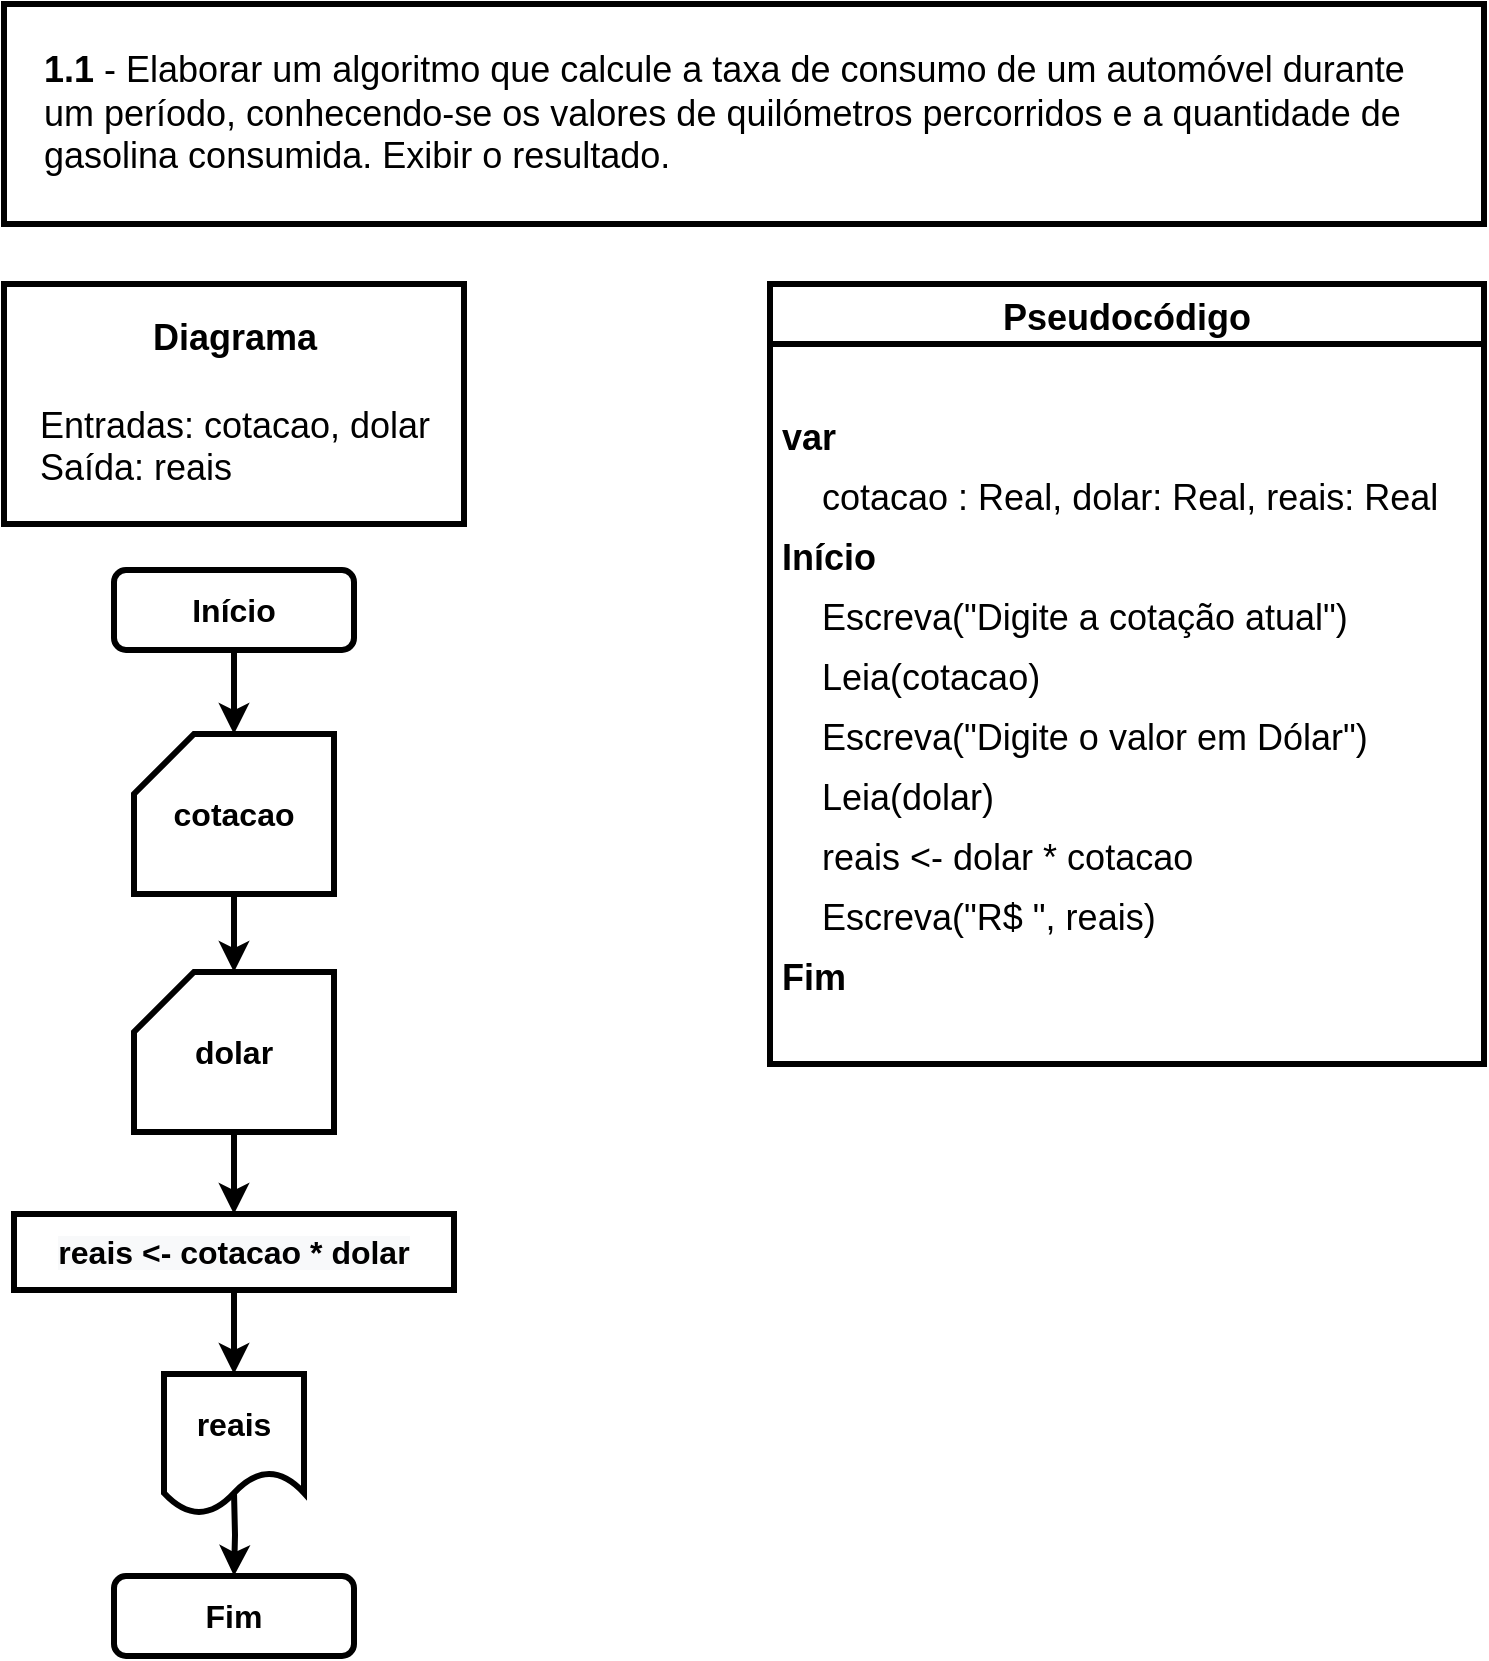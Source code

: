 <mxfile version="20.3.2" type="github" pages="14">
  <diagram id="C5RBs43oDa-KdzZeNtuy" name="Ex. 1.1">
    <mxGraphModel dx="1421" dy="794" grid="1" gridSize="10" guides="1" tooltips="1" connect="1" arrows="1" fold="1" page="1" pageScale="1" pageWidth="827" pageHeight="1169" math="0" shadow="0">
      <root>
        <mxCell id="WIyWlLk6GJQsqaUBKTNV-0" />
        <mxCell id="WIyWlLk6GJQsqaUBKTNV-1" parent="WIyWlLk6GJQsqaUBKTNV-0" />
        <mxCell id="SeEF-9hWgoSpvlCEe6o8-10" value="" style="edgeStyle=orthogonalEdgeStyle;rounded=0;orthogonalLoop=1;jettySize=auto;html=1;strokeWidth=3;fontStyle=1;fontSize=16;" parent="WIyWlLk6GJQsqaUBKTNV-1" source="WIyWlLk6GJQsqaUBKTNV-3" target="SeEF-9hWgoSpvlCEe6o8-1" edge="1">
          <mxGeometry relative="1" as="geometry" />
        </mxCell>
        <mxCell id="WIyWlLk6GJQsqaUBKTNV-3" value="Início" style="rounded=1;whiteSpace=wrap;html=1;fontSize=16;glass=0;strokeWidth=3;shadow=0;fontStyle=1" parent="WIyWlLk6GJQsqaUBKTNV-1" vertex="1">
          <mxGeometry x="99" y="323" width="120" height="40" as="geometry" />
        </mxCell>
        <mxCell id="WIyWlLk6GJQsqaUBKTNV-11" value="Fim" style="rounded=1;whiteSpace=wrap;html=1;fontSize=16;glass=0;strokeWidth=3;shadow=0;fontStyle=1" parent="WIyWlLk6GJQsqaUBKTNV-1" vertex="1">
          <mxGeometry x="99" y="826" width="120" height="40" as="geometry" />
        </mxCell>
        <mxCell id="SeEF-9hWgoSpvlCEe6o8-8" value="" style="edgeStyle=orthogonalEdgeStyle;rounded=0;orthogonalLoop=1;jettySize=auto;html=1;fontStyle=1;strokeWidth=3;fontSize=16;" parent="WIyWlLk6GJQsqaUBKTNV-1" target="WIyWlLk6GJQsqaUBKTNV-11" edge="1">
          <mxGeometry relative="1" as="geometry">
            <mxPoint x="159" y="784" as="sourcePoint" />
          </mxGeometry>
        </mxCell>
        <mxCell id="SeEF-9hWgoSpvlCEe6o8-0" value="reais" style="shape=document;whiteSpace=wrap;html=1;boundedLbl=1;fontStyle=1;strokeWidth=3;fontSize=16;" parent="WIyWlLk6GJQsqaUBKTNV-1" vertex="1">
          <mxGeometry x="124" y="725" width="70" height="70" as="geometry" />
        </mxCell>
        <mxCell id="SeEF-9hWgoSpvlCEe6o8-3" value="" style="edgeStyle=orthogonalEdgeStyle;rounded=0;orthogonalLoop=1;jettySize=auto;html=1;fontStyle=1;strokeWidth=3;fontSize=16;" parent="WIyWlLk6GJQsqaUBKTNV-1" source="SeEF-9hWgoSpvlCEe6o8-1" target="SeEF-9hWgoSpvlCEe6o8-2" edge="1">
          <mxGeometry relative="1" as="geometry" />
        </mxCell>
        <mxCell id="SeEF-9hWgoSpvlCEe6o8-1" value="cotacao" style="shape=card;whiteSpace=wrap;html=1;fontStyle=1;strokeWidth=3;fontSize=16;" parent="WIyWlLk6GJQsqaUBKTNV-1" vertex="1">
          <mxGeometry x="109" y="405" width="100" height="80" as="geometry" />
        </mxCell>
        <mxCell id="SeEF-9hWgoSpvlCEe6o8-7" value="" style="edgeStyle=orthogonalEdgeStyle;rounded=0;orthogonalLoop=1;jettySize=auto;html=1;fontStyle=1;strokeWidth=3;fontSize=16;" parent="WIyWlLk6GJQsqaUBKTNV-1" source="SeEF-9hWgoSpvlCEe6o8-2" target="SeEF-9hWgoSpvlCEe6o8-6" edge="1">
          <mxGeometry relative="1" as="geometry" />
        </mxCell>
        <mxCell id="SeEF-9hWgoSpvlCEe6o8-2" value="dolar" style="shape=card;whiteSpace=wrap;html=1;fontStyle=1;strokeWidth=3;fontSize=16;" parent="WIyWlLk6GJQsqaUBKTNV-1" vertex="1">
          <mxGeometry x="109" y="524" width="100" height="80" as="geometry" />
        </mxCell>
        <mxCell id="SeEF-9hWgoSpvlCEe6o8-9" value="" style="edgeStyle=orthogonalEdgeStyle;rounded=0;orthogonalLoop=1;jettySize=auto;html=1;fontStyle=1;strokeWidth=3;fontSize=16;" parent="WIyWlLk6GJQsqaUBKTNV-1" source="SeEF-9hWgoSpvlCEe6o8-6" target="SeEF-9hWgoSpvlCEe6o8-0" edge="1">
          <mxGeometry relative="1" as="geometry" />
        </mxCell>
        <mxCell id="SeEF-9hWgoSpvlCEe6o8-6" value="&lt;span style=&quot;color: rgb(0, 0, 0); font-family: Helvetica; font-size: 16px; font-style: normal; font-variant-ligatures: normal; font-variant-caps: normal; letter-spacing: normal; orphans: 2; text-align: center; text-indent: 0px; text-transform: none; widows: 2; word-spacing: 0px; -webkit-text-stroke-width: 0px; background-color: rgb(248, 249, 250); text-decoration-thickness: initial; text-decoration-style: initial; text-decoration-color: initial; float: none; display: inline !important;&quot;&gt;reais &amp;lt;- cotacao * dolar&lt;/span&gt;" style="rounded=0;whiteSpace=wrap;html=1;fontStyle=1;verticalAlign=middle;strokeWidth=3;fontSize=16;" parent="WIyWlLk6GJQsqaUBKTNV-1" vertex="1">
          <mxGeometry x="49" y="645" width="220" height="38" as="geometry" />
        </mxCell>
        <mxCell id="hoAuciuw2xrFPhMMcaiU-11" value="" style="shape=tableRow;horizontal=0;startSize=0;swimlaneHead=0;swimlaneBody=0;top=0;left=0;bottom=0;right=0;collapsible=0;dropTarget=0;fillColor=none;points=[[0,0.5],[1,0.5]];portConstraint=eastwest;strokeWidth=3;" parent="WIyWlLk6GJQsqaUBKTNV-1" vertex="1">
          <mxGeometry x="440" y="365" width="180" height="30" as="geometry" />
        </mxCell>
        <mxCell id="4s3Qs2Im7GR-JES-p92n-0" value="Pseudocódigo" style="swimlane;fontStyle=1;childLayout=stackLayout;horizontal=1;startSize=30;horizontalStack=0;resizeParent=1;resizeParentMax=0;resizeLast=0;collapsible=1;marginBottom=0;rounded=0;shadow=0;labelBackgroundColor=#FFFFFF;labelBorderColor=none;sketch=0;fillStyle=auto;strokeColor=default;strokeWidth=3;fillColor=default;swimlaneLine=1;glass=0;arcSize=20;fontSize=18;" parent="WIyWlLk6GJQsqaUBKTNV-1" vertex="1">
          <mxGeometry x="427" y="180" width="357" height="390" as="geometry">
            <mxRectangle x="330" y="400" width="120" height="30" as="alternateBounds" />
          </mxGeometry>
        </mxCell>
        <mxCell id="XkwTlHp_BIKhSge-RTxF-0" style="text;strokeColor=none;fillColor=none;align=left;verticalAlign=middle;spacingLeft=4;spacingRight=4;overflow=hidden;points=[[0,0.5],[1,0.5]];portConstraint=eastwest;rotatable=0;rounded=1;shadow=0;labelBackgroundColor=none;labelBorderColor=none;sketch=0;fillStyle=auto;strokeWidth=3;glass=0;fontStyle=1;fontSize=18;" parent="4s3Qs2Im7GR-JES-p92n-0" vertex="1">
          <mxGeometry y="30" width="357" height="30" as="geometry" />
        </mxCell>
        <mxCell id="4s3Qs2Im7GR-JES-p92n-1" value="var" style="text;strokeColor=none;fillColor=none;align=left;verticalAlign=middle;spacingLeft=4;spacingRight=4;overflow=hidden;points=[[0,0.5],[1,0.5]];portConstraint=eastwest;rotatable=0;rounded=1;shadow=0;labelBackgroundColor=none;labelBorderColor=none;sketch=0;fillStyle=auto;strokeWidth=3;glass=0;fontStyle=1;fontSize=18;" parent="4s3Qs2Im7GR-JES-p92n-0" vertex="1">
          <mxGeometry y="60" width="357" height="30" as="geometry" />
        </mxCell>
        <mxCell id="4s3Qs2Im7GR-JES-p92n-2" value="    cotacao : Real, dolar: Real, reais: Real" style="text;strokeColor=none;fillColor=none;align=left;verticalAlign=middle;spacingLeft=4;spacingRight=4;overflow=hidden;points=[[0,0.5],[1,0.5]];portConstraint=eastwest;rotatable=0;rounded=1;shadow=0;labelBackgroundColor=none;labelBorderColor=none;sketch=1;fillStyle=auto;strokeWidth=3;fontSize=18;" parent="4s3Qs2Im7GR-JES-p92n-0" vertex="1">
          <mxGeometry y="90" width="357" height="30" as="geometry" />
        </mxCell>
        <mxCell id="4s3Qs2Im7GR-JES-p92n-3" value="Início" style="text;strokeColor=none;fillColor=none;align=left;verticalAlign=middle;spacingLeft=4;spacingRight=4;overflow=hidden;points=[[0,0.5],[1,0.5]];portConstraint=eastwest;rotatable=0;rounded=1;shadow=0;labelBackgroundColor=none;labelBorderColor=none;sketch=1;fillStyle=auto;strokeWidth=3;fontStyle=1;fontSize=18;" parent="4s3Qs2Im7GR-JES-p92n-0" vertex="1">
          <mxGeometry y="120" width="357" height="30" as="geometry" />
        </mxCell>
        <mxCell id="4s3Qs2Im7GR-JES-p92n-4" value="     Escreva(&quot;Digite a cotação atual&quot;)" style="text;strokeColor=none;fillColor=none;align=left;verticalAlign=middle;spacingLeft=4;spacingRight=4;overflow=hidden;points=[[0,0.5],[1,0.5]];portConstraint=eastwest;rotatable=0;rounded=1;shadow=0;labelBackgroundColor=none;labelBorderColor=none;sketch=1;fillStyle=auto;strokeWidth=3;fontStyle=0;fontSize=18;" parent="4s3Qs2Im7GR-JES-p92n-0" vertex="1">
          <mxGeometry y="150" width="357" height="30" as="geometry" />
        </mxCell>
        <mxCell id="4s3Qs2Im7GR-JES-p92n-5" value="     Leia(cotacao)" style="text;strokeColor=none;fillColor=none;align=left;verticalAlign=middle;spacingLeft=4;spacingRight=4;overflow=hidden;points=[[0,0.5],[1,0.5]];portConstraint=eastwest;rotatable=0;rounded=1;shadow=0;labelBackgroundColor=none;labelBorderColor=none;sketch=1;fillStyle=auto;strokeWidth=3;fontStyle=0;fontSize=18;" parent="4s3Qs2Im7GR-JES-p92n-0" vertex="1">
          <mxGeometry y="180" width="357" height="30" as="geometry" />
        </mxCell>
        <mxCell id="4s3Qs2Im7GR-JES-p92n-6" value="     Escreva(&quot;Digite o valor em Dólar&quot;)" style="text;strokeColor=none;fillColor=none;align=left;verticalAlign=middle;spacingLeft=4;spacingRight=4;overflow=hidden;points=[[0,0.5],[1,0.5]];portConstraint=eastwest;rotatable=0;rounded=1;shadow=0;labelBackgroundColor=none;labelBorderColor=none;sketch=1;fillStyle=auto;strokeWidth=3;fontStyle=0;fontSize=18;" parent="4s3Qs2Im7GR-JES-p92n-0" vertex="1">
          <mxGeometry y="210" width="357" height="30" as="geometry" />
        </mxCell>
        <mxCell id="4s3Qs2Im7GR-JES-p92n-7" value="     Leia(dolar)" style="text;strokeColor=none;fillColor=none;align=left;verticalAlign=middle;spacingLeft=4;spacingRight=4;overflow=hidden;points=[[0,0.5],[1,0.5]];portConstraint=eastwest;rotatable=0;rounded=1;shadow=0;labelBackgroundColor=none;labelBorderColor=none;sketch=1;fillStyle=auto;strokeWidth=3;fontStyle=0;fontSize=18;" parent="4s3Qs2Im7GR-JES-p92n-0" vertex="1">
          <mxGeometry y="240" width="357" height="30" as="geometry" />
        </mxCell>
        <mxCell id="4s3Qs2Im7GR-JES-p92n-8" value="     reais &lt;- dolar * cotacao" style="text;strokeColor=none;fillColor=none;align=left;verticalAlign=middle;spacingLeft=4;spacingRight=4;overflow=hidden;points=[[0,0.5],[1,0.5]];portConstraint=eastwest;rotatable=0;rounded=1;shadow=0;labelBackgroundColor=none;labelBorderColor=none;sketch=1;fillStyle=auto;strokeWidth=3;fontStyle=0;fontSize=18;" parent="4s3Qs2Im7GR-JES-p92n-0" vertex="1">
          <mxGeometry y="270" width="357" height="30" as="geometry" />
        </mxCell>
        <mxCell id="4s3Qs2Im7GR-JES-p92n-11" value="     Escreva(&quot;R$ &quot;, reais)" style="text;strokeColor=none;fillColor=none;align=left;verticalAlign=middle;spacingLeft=4;spacingRight=4;overflow=hidden;points=[[0,0.5],[1,0.5]];portConstraint=eastwest;rotatable=0;rounded=1;shadow=0;labelBackgroundColor=none;labelBorderColor=none;sketch=1;fillStyle=auto;strokeWidth=3;fontStyle=0;fontSize=18;" parent="4s3Qs2Im7GR-JES-p92n-0" vertex="1">
          <mxGeometry y="300" width="357" height="30" as="geometry" />
        </mxCell>
        <mxCell id="4s3Qs2Im7GR-JES-p92n-10" value="Fim" style="text;strokeColor=none;fillColor=none;align=left;verticalAlign=middle;spacingLeft=4;spacingRight=4;overflow=hidden;points=[[0,0.5],[1,0.5]];portConstraint=eastwest;rotatable=0;rounded=1;shadow=0;labelBackgroundColor=none;labelBorderColor=none;sketch=1;fillStyle=auto;strokeWidth=3;fontStyle=1;fontSize=18;" parent="4s3Qs2Im7GR-JES-p92n-0" vertex="1">
          <mxGeometry y="330" width="357" height="30" as="geometry" />
        </mxCell>
        <mxCell id="XkwTlHp_BIKhSge-RTxF-1" style="text;strokeColor=none;fillColor=none;align=left;verticalAlign=middle;spacingLeft=4;spacingRight=4;overflow=hidden;points=[[0,0.5],[1,0.5]];portConstraint=eastwest;rotatable=0;rounded=1;shadow=0;labelBackgroundColor=none;labelBorderColor=none;sketch=1;fillStyle=auto;strokeWidth=3;fontStyle=1;fontSize=18;" parent="4s3Qs2Im7GR-JES-p92n-0" vertex="1">
          <mxGeometry y="360" width="357" height="30" as="geometry" />
        </mxCell>
        <mxCell id="_F11W7kd16Q1PuiM9L-D-0" value="&lt;font style=&quot;font-size: 18px;&quot;&gt;&lt;b style=&quot;font-size: 18px;&quot;&gt;Diagrama&lt;br&gt;&lt;/b&gt;&lt;br style=&quot;font-size: 18px;&quot;&gt;&lt;div style=&quot;text-align: left; font-size: 18px;&quot;&gt;&lt;span style=&quot;font-size: 18px;&quot;&gt;&lt;font style=&quot;font-size: 18px;&quot;&gt;Entradas: cotacao, dolar&lt;/font&gt;&lt;/span&gt;&lt;/div&gt;&lt;div style=&quot;text-align: left; font-size: 18px;&quot;&gt;Saída: reais&lt;/div&gt;&lt;/font&gt;" style="text;html=1;resizable=0;autosize=1;align=center;verticalAlign=middle;points=[];fillColor=default;strokeColor=default;rounded=0;shadow=0;glass=0;labelBackgroundColor=#FFFFFF;labelBorderColor=none;sketch=0;fillStyle=auto;strokeWidth=3;fontSize=18;spacing=10;" parent="WIyWlLk6GJQsqaUBKTNV-1" vertex="1">
          <mxGeometry x="44" y="180" width="230" height="120" as="geometry" />
        </mxCell>
        <mxCell id="_F11W7kd16Q1PuiM9L-D-1" value="&lt;font style=&quot;font-size: 18px;&quot;&gt;&lt;b&gt;1.1&lt;/b&gt; - Elaborar um algoritmo que calcule a taxa de consumo de um automóvel durante&lt;br&gt;um&amp;nbsp;período, conhecendo-se os valores de quilómetros percorridos e a quantidade de&lt;br&gt;gasolina consumida. Exibir o resultado.&lt;/font&gt;" style="text;html=1;resizable=0;autosize=1;align=left;verticalAlign=middle;points=[];rounded=0;labelBackgroundColor=#FFF;fillColor=default;gradientColor=none;strokeColor=default;fontSize=18;perimeterSpacing=0;spacing=20;strokeWidth=3;" parent="WIyWlLk6GJQsqaUBKTNV-1" vertex="1">
          <mxGeometry x="44" y="40" width="740" height="110" as="geometry" />
        </mxCell>
      </root>
    </mxGraphModel>
  </diagram>
  <diagram id="bqQHgWv9EM6tMcbnO7cd" name="Ex. 1.2">
    <mxGraphModel dx="1422" dy="794" grid="1" gridSize="10" guides="1" tooltips="1" connect="1" arrows="1" fold="1" page="1" pageScale="1" pageWidth="827" pageHeight="1169" math="0" shadow="0">
      <root>
        <mxCell id="0" />
        <mxCell id="1" parent="0" />
        <mxCell id="m1wyA2tILUruG3wItfiX-1" value="" style="edgeStyle=orthogonalEdgeStyle;rounded=0;orthogonalLoop=1;jettySize=auto;html=1;strokeWidth=3;fontSize=16;" parent="1" source="m1wyA2tILUruG3wItfiX-2" target="m1wyA2tILUruG3wItfiX-7" edge="1">
          <mxGeometry relative="1" as="geometry" />
        </mxCell>
        <mxCell id="m1wyA2tILUruG3wItfiX-2" value="Início" style="rounded=1;whiteSpace=wrap;html=1;fontSize=16;glass=0;strokeWidth=3;shadow=0;fontStyle=1" parent="1" vertex="1">
          <mxGeometry x="126" y="295" width="120" height="40" as="geometry" />
        </mxCell>
        <mxCell id="m1wyA2tILUruG3wItfiX-3" value="Fim" style="rounded=1;whiteSpace=wrap;html=1;fontSize=16;glass=0;strokeWidth=3;shadow=0;fontStyle=1" parent="1" vertex="1">
          <mxGeometry x="126" y="663" width="120" height="40" as="geometry" />
        </mxCell>
        <mxCell id="m1wyA2tILUruG3wItfiX-4" value="" style="edgeStyle=orthogonalEdgeStyle;rounded=0;orthogonalLoop=1;jettySize=auto;html=1;fontStyle=1;strokeWidth=3;fontSize=16;" parent="1" target="m1wyA2tILUruG3wItfiX-3" edge="1">
          <mxGeometry relative="1" as="geometry">
            <mxPoint x="186" y="626" as="sourcePoint" />
          </mxGeometry>
        </mxCell>
        <mxCell id="m1wyA2tILUruG3wItfiX-5" value="milimetro" style="shape=document;whiteSpace=wrap;html=1;boundedLbl=1;fontStyle=1;strokeWidth=3;fontSize=16;" parent="1" vertex="1">
          <mxGeometry x="145" y="566" width="82" height="70" as="geometry" />
        </mxCell>
        <mxCell id="m1wyA2tILUruG3wItfiX-6" value="" style="edgeStyle=orthogonalEdgeStyle;rounded=0;orthogonalLoop=1;jettySize=auto;html=1;strokeWidth=3;fontSize=16;" parent="1" source="m1wyA2tILUruG3wItfiX-7" target="m1wyA2tILUruG3wItfiX-9" edge="1">
          <mxGeometry relative="1" as="geometry" />
        </mxCell>
        <mxCell id="m1wyA2tILUruG3wItfiX-7" value="polegada" style="shape=card;whiteSpace=wrap;html=1;fontStyle=1;strokeWidth=3;fontSize=16;" parent="1" vertex="1">
          <mxGeometry x="146" y="377" width="80" height="68" as="geometry" />
        </mxCell>
        <mxCell id="m1wyA2tILUruG3wItfiX-8" value="" style="edgeStyle=orthogonalEdgeStyle;rounded=0;orthogonalLoop=1;jettySize=auto;html=1;fontStyle=1;strokeWidth=3;fontSize=16;" parent="1" source="m1wyA2tILUruG3wItfiX-9" target="m1wyA2tILUruG3wItfiX-5" edge="1">
          <mxGeometry relative="1" as="geometry" />
        </mxCell>
        <mxCell id="m1wyA2tILUruG3wItfiX-9" value="milimetro &amp;lt;- polegada * 25.4" style="rounded=0;whiteSpace=wrap;html=1;fontStyle=1;strokeWidth=3;fontSize=16;" parent="1" vertex="1">
          <mxGeometry x="64" y="486" width="243" height="39" as="geometry" />
        </mxCell>
        <mxCell id="jfuZObUn-ReC-VfujhTG-1" value="Pseudocódigo" style="swimlane;fontStyle=1;childLayout=stackLayout;horizontal=1;startSize=30;horizontalStack=0;resizeParent=1;resizeParentMax=0;resizeLast=0;collapsible=1;marginBottom=0;rounded=0;shadow=0;labelBackgroundColor=#FFFFFF;labelBorderColor=none;sketch=0;fillStyle=auto;strokeColor=default;strokeWidth=3;fillColor=default;swimlaneLine=1;glass=0;arcSize=20;fontSize=18;" parent="1" vertex="1">
          <mxGeometry x="397" y="160" width="367" height="330" as="geometry">
            <mxRectangle x="330" y="400" width="120" height="30" as="alternateBounds" />
          </mxGeometry>
        </mxCell>
        <mxCell id="lPQyLAo17AA8lCg5Adp6-1" style="text;strokeColor=none;fillColor=none;align=left;verticalAlign=middle;spacingLeft=4;spacingRight=4;overflow=hidden;points=[[0,0.5],[1,0.5]];portConstraint=eastwest;rotatable=0;rounded=1;shadow=0;labelBackgroundColor=none;labelBorderColor=none;sketch=0;fillStyle=auto;strokeWidth=3;glass=0;fontStyle=1;fontSize=18;" vertex="1" parent="jfuZObUn-ReC-VfujhTG-1">
          <mxGeometry y="30" width="367" height="30" as="geometry" />
        </mxCell>
        <mxCell id="jfuZObUn-ReC-VfujhTG-2" value="var" style="text;strokeColor=none;fillColor=none;align=left;verticalAlign=middle;spacingLeft=4;spacingRight=4;overflow=hidden;points=[[0,0.5],[1,0.5]];portConstraint=eastwest;rotatable=0;rounded=1;shadow=0;labelBackgroundColor=none;labelBorderColor=none;sketch=0;fillStyle=auto;strokeWidth=3;glass=0;fontStyle=1;fontSize=18;" parent="jfuZObUn-ReC-VfujhTG-1" vertex="1">
          <mxGeometry y="60" width="367" height="30" as="geometry" />
        </mxCell>
        <mxCell id="jfuZObUn-ReC-VfujhTG-3" value="    polegada: Real, milimetro: Real" style="text;strokeColor=none;fillColor=none;align=left;verticalAlign=middle;spacingLeft=4;spacingRight=4;overflow=hidden;points=[[0,0.5],[1,0.5]];portConstraint=eastwest;rotatable=0;rounded=1;shadow=0;labelBackgroundColor=none;labelBorderColor=none;sketch=1;fillStyle=auto;strokeWidth=3;fontSize=18;" parent="jfuZObUn-ReC-VfujhTG-1" vertex="1">
          <mxGeometry y="90" width="367" height="30" as="geometry" />
        </mxCell>
        <mxCell id="jfuZObUn-ReC-VfujhTG-4" value="Início" style="text;strokeColor=none;fillColor=none;align=left;verticalAlign=middle;spacingLeft=4;spacingRight=4;overflow=hidden;points=[[0,0.5],[1,0.5]];portConstraint=eastwest;rotatable=0;rounded=1;shadow=0;labelBackgroundColor=none;labelBorderColor=none;sketch=1;fillStyle=auto;strokeWidth=3;fontStyle=1;fontSize=18;" parent="jfuZObUn-ReC-VfujhTG-1" vertex="1">
          <mxGeometry y="120" width="367" height="30" as="geometry" />
        </mxCell>
        <mxCell id="jfuZObUn-ReC-VfujhTG-5" value="     Escreva(&quot;Digite a medida em polegadas&quot;)" style="text;strokeColor=none;fillColor=none;align=left;verticalAlign=middle;spacingLeft=4;spacingRight=4;overflow=hidden;points=[[0,0.5],[1,0.5]];portConstraint=eastwest;rotatable=0;rounded=1;shadow=0;labelBackgroundColor=none;labelBorderColor=none;sketch=1;fillStyle=auto;strokeWidth=3;fontStyle=0;fontSize=18;" parent="jfuZObUn-ReC-VfujhTG-1" vertex="1">
          <mxGeometry y="150" width="367" height="30" as="geometry" />
        </mxCell>
        <mxCell id="jfuZObUn-ReC-VfujhTG-6" value="     Leia(polegada)" style="text;strokeColor=none;fillColor=none;align=left;verticalAlign=middle;spacingLeft=4;spacingRight=4;overflow=hidden;points=[[0,0.5],[1,0.5]];portConstraint=eastwest;rotatable=0;rounded=1;shadow=0;labelBackgroundColor=none;labelBorderColor=none;sketch=1;fillStyle=auto;strokeWidth=3;fontStyle=0;fontSize=18;" parent="jfuZObUn-ReC-VfujhTG-1" vertex="1">
          <mxGeometry y="180" width="367" height="30" as="geometry" />
        </mxCell>
        <mxCell id="jfuZObUn-ReC-VfujhTG-8" value="    milimetro &lt;- polegada * 25.4" style="text;strokeColor=none;fillColor=none;align=left;verticalAlign=middle;spacingLeft=4;spacingRight=4;overflow=hidden;points=[[0,0.5],[1,0.5]];portConstraint=eastwest;rotatable=0;rounded=1;shadow=0;labelBackgroundColor=none;labelBorderColor=none;sketch=1;fillStyle=auto;strokeWidth=3;fontStyle=0;fontSize=18;" parent="jfuZObUn-ReC-VfujhTG-1" vertex="1">
          <mxGeometry y="210" width="367" height="30" as="geometry" />
        </mxCell>
        <mxCell id="jfuZObUn-ReC-VfujhTG-7" value="     Escreva(milimetro, &quot; milimetros&quot;)" style="text;strokeColor=none;fillColor=none;align=left;verticalAlign=middle;spacingLeft=4;spacingRight=4;overflow=hidden;points=[[0,0.5],[1,0.5]];portConstraint=eastwest;rotatable=0;rounded=1;shadow=0;labelBackgroundColor=none;labelBorderColor=none;sketch=1;fillStyle=auto;strokeWidth=3;fontStyle=0;fontSize=18;" parent="jfuZObUn-ReC-VfujhTG-1" vertex="1">
          <mxGeometry y="240" width="367" height="30" as="geometry" />
        </mxCell>
        <mxCell id="jfuZObUn-ReC-VfujhTG-11" value="Fim" style="text;strokeColor=none;fillColor=none;align=left;verticalAlign=middle;spacingLeft=4;spacingRight=4;overflow=hidden;points=[[0,0.5],[1,0.5]];portConstraint=eastwest;rotatable=0;rounded=1;shadow=0;labelBackgroundColor=none;labelBorderColor=none;sketch=1;fillStyle=auto;strokeWidth=3;fontStyle=1;fontSize=18;" parent="jfuZObUn-ReC-VfujhTG-1" vertex="1">
          <mxGeometry y="270" width="367" height="30" as="geometry" />
        </mxCell>
        <mxCell id="lPQyLAo17AA8lCg5Adp6-2" style="text;strokeColor=none;fillColor=none;align=left;verticalAlign=middle;spacingLeft=4;spacingRight=4;overflow=hidden;points=[[0,0.5],[1,0.5]];portConstraint=eastwest;rotatable=0;rounded=1;shadow=0;labelBackgroundColor=none;labelBorderColor=none;sketch=1;fillStyle=auto;strokeWidth=3;fontStyle=1;fontSize=18;" vertex="1" parent="jfuZObUn-ReC-VfujhTG-1">
          <mxGeometry y="300" width="367" height="30" as="geometry" />
        </mxCell>
        <mxCell id="niibbdqGp00qJhhqyAMI-1" value="&lt;font style=&quot;font-size: 18px;&quot;&gt;&lt;b&gt;1.2&lt;/b&gt; - Elaborar um algoritmo que faça a converção de polegadas para milímetros&lt;br&gt;e exiba-o.&lt;span style=&quot;white-space: pre;&quot;&gt; &lt;/span&gt;Milímetro = Polegada * 25.4&lt;br&gt;&lt;/font&gt;" style="text;html=1;resizable=0;autosize=1;align=left;verticalAlign=middle;points=[];rounded=0;labelBackgroundColor=#FFF;fillColor=default;gradientColor=none;strokeColor=default;fontSize=18;perimeterSpacing=0;spacing=20;strokeWidth=3;" parent="1" vertex="1">
          <mxGeometry x="64" y="40" width="700" height="90" as="geometry" />
        </mxCell>
        <mxCell id="AzVG1yg8nM6RjQcBpmm7-1" value="&lt;font style=&quot;font-size: 18px;&quot;&gt;&lt;b style=&quot;font-size: 18px;&quot;&gt;Diagrama&lt;br&gt;&lt;/b&gt;&lt;br style=&quot;font-size: 18px;&quot;&gt;&lt;div style=&quot;text-align: left; font-size: 18px;&quot;&gt;&lt;span style=&quot;font-size: 18px;&quot;&gt;&lt;font style=&quot;font-size: 18px;&quot;&gt;Entrada: polegada&lt;/font&gt;&lt;/span&gt;&lt;/div&gt;&lt;div style=&quot;text-align: left; font-size: 18px;&quot;&gt;Saída: milimetro&lt;/div&gt;&lt;/font&gt;" style="text;html=1;resizable=0;autosize=1;align=center;verticalAlign=middle;points=[];fillColor=default;strokeColor=default;rounded=0;shadow=0;glass=0;labelBackgroundColor=#FFFFFF;labelBorderColor=none;sketch=0;fillStyle=auto;strokeWidth=3;fontSize=18;spacing=10;" parent="1" vertex="1">
          <mxGeometry x="91" y="160" width="190" height="120" as="geometry" />
        </mxCell>
      </root>
    </mxGraphModel>
  </diagram>
  <diagram id="AVP_liTRYsQMXxq8pukT" name="Ex. 1.3">
    <mxGraphModel dx="1421" dy="794" grid="1" gridSize="10" guides="1" tooltips="1" connect="1" arrows="1" fold="1" page="1" pageScale="1" pageWidth="827" pageHeight="1169" math="0" shadow="0">
      <root>
        <mxCell id="0" />
        <mxCell id="1" parent="0" />
        <mxCell id="jVQBStBOV3-W9PtefdlY-1" value="" style="edgeStyle=orthogonalEdgeStyle;rounded=0;orthogonalLoop=1;jettySize=auto;html=1;strokeWidth=3;fontSize=16;" parent="1" source="jVQBStBOV3-W9PtefdlY-2" target="jVQBStBOV3-W9PtefdlY-7" edge="1">
          <mxGeometry relative="1" as="geometry" />
        </mxCell>
        <mxCell id="jVQBStBOV3-W9PtefdlY-2" value="Início" style="rounded=1;whiteSpace=wrap;html=1;fontSize=16;glass=0;strokeWidth=3;shadow=0;fontStyle=1" parent="1" vertex="1">
          <mxGeometry x="84" y="311" width="120" height="40" as="geometry" />
        </mxCell>
        <mxCell id="jVQBStBOV3-W9PtefdlY-3" value="Fim" style="rounded=1;whiteSpace=wrap;html=1;fontSize=16;glass=0;strokeWidth=3;shadow=0;fontStyle=1" parent="1" vertex="1">
          <mxGeometry x="84" y="701" width="120" height="40" as="geometry" />
        </mxCell>
        <mxCell id="cRP6SZYk2O2BMj5CQhyf-11" value="" style="edgeStyle=orthogonalEdgeStyle;rounded=0;orthogonalLoop=1;jettySize=auto;html=1;strokeWidth=3;fontSize=16;" parent="1" edge="1">
          <mxGeometry relative="1" as="geometry">
            <mxPoint x="144" y="641" as="sourcePoint" />
            <mxPoint x="144" y="691" as="targetPoint" />
          </mxGeometry>
        </mxCell>
        <mxCell id="jVQBStBOV3-W9PtefdlY-5" value="kelvin" style="shape=document;whiteSpace=wrap;html=1;boundedLbl=1;fontStyle=1;strokeWidth=3;fontSize=16;" parent="1" vertex="1">
          <mxGeometry x="109" y="592" width="70" height="59" as="geometry" />
        </mxCell>
        <mxCell id="jVQBStBOV3-W9PtefdlY-6" value="" style="edgeStyle=orthogonalEdgeStyle;rounded=0;orthogonalLoop=1;jettySize=auto;html=1;strokeWidth=3;fontSize=16;" parent="1" source="jVQBStBOV3-W9PtefdlY-7" edge="1">
          <mxGeometry relative="1" as="geometry">
            <mxPoint x="144.091" y="512" as="targetPoint" />
          </mxGeometry>
        </mxCell>
        <mxCell id="jVQBStBOV3-W9PtefdlY-7" value="celsius" style="shape=card;whiteSpace=wrap;html=1;fontStyle=1;strokeWidth=3;fontSize=16;" parent="1" vertex="1">
          <mxGeometry x="104" y="393" width="80" height="80" as="geometry" />
        </mxCell>
        <mxCell id="jVQBStBOV3-W9PtefdlY-8" value="" style="edgeStyle=orthogonalEdgeStyle;rounded=0;orthogonalLoop=1;jettySize=auto;html=1;fontStyle=1;strokeWidth=3;fontSize=16;" parent="1" target="jVQBStBOV3-W9PtefdlY-5" edge="1">
          <mxGeometry relative="1" as="geometry">
            <mxPoint x="144" y="551.0" as="sourcePoint" />
          </mxGeometry>
        </mxCell>
        <mxCell id="jVQBStBOV3-W9PtefdlY-9" value="kelvin &amp;lt;- celsius + 273" style="rounded=0;whiteSpace=wrap;html=1;fontStyle=1;strokeWidth=3;fontSize=16;" parent="1" vertex="1">
          <mxGeometry x="34" y="511" width="220" height="39" as="geometry" />
        </mxCell>
        <mxCell id="cRP6SZYk2O2BMj5CQhyf-1" value="Pseudocódigo" style="swimlane;fontStyle=1;childLayout=stackLayout;horizontal=1;startSize=30;horizontalStack=0;resizeParent=1;resizeParentMax=0;resizeLast=0;collapsible=1;marginBottom=0;rounded=0;shadow=0;labelBackgroundColor=#FFFFFF;labelBorderColor=none;sketch=0;fillStyle=auto;strokeColor=default;strokeWidth=3;fillColor=default;swimlaneLine=1;glass=0;arcSize=20;fontSize=18;" parent="1" vertex="1">
          <mxGeometry x="404" y="160" width="390" height="330" as="geometry">
            <mxRectangle x="330" y="400" width="120" height="30" as="alternateBounds" />
          </mxGeometry>
        </mxCell>
        <mxCell id="F1f6_70bazuACIaCUWNp-1" style="text;strokeColor=none;fillColor=none;align=left;verticalAlign=middle;spacingLeft=4;spacingRight=4;overflow=hidden;points=[[0,0.5],[1,0.5]];portConstraint=eastwest;rotatable=0;rounded=1;shadow=0;labelBackgroundColor=none;labelBorderColor=none;sketch=0;fillStyle=auto;strokeWidth=3;glass=0;fontStyle=1;fontSize=18;" parent="cRP6SZYk2O2BMj5CQhyf-1" vertex="1">
          <mxGeometry y="30" width="390" height="30" as="geometry" />
        </mxCell>
        <mxCell id="cRP6SZYk2O2BMj5CQhyf-2" value="var" style="text;strokeColor=none;fillColor=none;align=left;verticalAlign=middle;spacingLeft=4;spacingRight=4;overflow=hidden;points=[[0,0.5],[1,0.5]];portConstraint=eastwest;rotatable=0;rounded=1;shadow=0;labelBackgroundColor=none;labelBorderColor=none;sketch=0;fillStyle=auto;strokeWidth=3;glass=0;fontStyle=1;fontSize=18;" parent="cRP6SZYk2O2BMj5CQhyf-1" vertex="1">
          <mxGeometry y="60" width="390" height="30" as="geometry" />
        </mxCell>
        <mxCell id="cRP6SZYk2O2BMj5CQhyf-3" value="    celsius: Inteiro, kelvin: Inteiro" style="text;strokeColor=none;fillColor=none;align=left;verticalAlign=middle;spacingLeft=4;spacingRight=4;overflow=hidden;points=[[0,0.5],[1,0.5]];portConstraint=eastwest;rotatable=0;rounded=1;shadow=0;labelBackgroundColor=none;labelBorderColor=none;sketch=1;fillStyle=auto;strokeWidth=3;fontSize=18;" parent="cRP6SZYk2O2BMj5CQhyf-1" vertex="1">
          <mxGeometry y="90" width="390" height="30" as="geometry" />
        </mxCell>
        <mxCell id="cRP6SZYk2O2BMj5CQhyf-4" value="Início" style="text;strokeColor=none;fillColor=none;align=left;verticalAlign=middle;spacingLeft=4;spacingRight=4;overflow=hidden;points=[[0,0.5],[1,0.5]];portConstraint=eastwest;rotatable=0;rounded=1;shadow=0;labelBackgroundColor=none;labelBorderColor=none;sketch=1;fillStyle=auto;strokeWidth=3;fontStyle=1;fontSize=18;" parent="cRP6SZYk2O2BMj5CQhyf-1" vertex="1">
          <mxGeometry y="120" width="390" height="30" as="geometry" />
        </mxCell>
        <mxCell id="cRP6SZYk2O2BMj5CQhyf-5" value="     Escreva(&quot;Digite a temperatura em Celsius&quot;)" style="text;strokeColor=none;fillColor=none;align=left;verticalAlign=middle;spacingLeft=4;spacingRight=4;overflow=hidden;points=[[0,0.5],[1,0.5]];portConstraint=eastwest;rotatable=0;rounded=1;shadow=0;labelBackgroundColor=none;labelBorderColor=none;sketch=1;fillStyle=auto;strokeWidth=3;fontStyle=0;fontSize=18;" parent="cRP6SZYk2O2BMj5CQhyf-1" vertex="1">
          <mxGeometry y="150" width="390" height="30" as="geometry" />
        </mxCell>
        <mxCell id="cRP6SZYk2O2BMj5CQhyf-6" value="     Leia(celsius)" style="text;strokeColor=none;fillColor=none;align=left;verticalAlign=middle;spacingLeft=4;spacingRight=4;overflow=hidden;points=[[0,0.5],[1,0.5]];portConstraint=eastwest;rotatable=0;rounded=1;shadow=0;labelBackgroundColor=none;labelBorderColor=none;sketch=1;fillStyle=auto;strokeWidth=3;fontStyle=0;fontSize=18;" parent="cRP6SZYk2O2BMj5CQhyf-1" vertex="1">
          <mxGeometry y="180" width="390" height="30" as="geometry" />
        </mxCell>
        <mxCell id="cRP6SZYk2O2BMj5CQhyf-7" value="    kelvin &lt;- celsius + 273" style="text;strokeColor=none;fillColor=none;align=left;verticalAlign=middle;spacingLeft=4;spacingRight=4;overflow=hidden;points=[[0,0.5],[1,0.5]];portConstraint=eastwest;rotatable=0;rounded=1;shadow=0;labelBackgroundColor=none;labelBorderColor=none;sketch=1;fillStyle=auto;strokeWidth=3;fontStyle=0;fontSize=18;" parent="cRP6SZYk2O2BMj5CQhyf-1" vertex="1">
          <mxGeometry y="210" width="390" height="30" as="geometry" />
        </mxCell>
        <mxCell id="cRP6SZYk2O2BMj5CQhyf-8" value="     Escreva(kelvin, &quot; Kelvin&quot;)" style="text;strokeColor=none;fillColor=none;align=left;verticalAlign=middle;spacingLeft=4;spacingRight=4;overflow=hidden;points=[[0,0.5],[1,0.5]];portConstraint=eastwest;rotatable=0;rounded=1;shadow=0;labelBackgroundColor=none;labelBorderColor=none;sketch=1;fillStyle=auto;strokeWidth=3;fontStyle=0;fontSize=18;" parent="cRP6SZYk2O2BMj5CQhyf-1" vertex="1">
          <mxGeometry y="240" width="390" height="30" as="geometry" />
        </mxCell>
        <mxCell id="cRP6SZYk2O2BMj5CQhyf-9" value="Fim" style="text;strokeColor=none;fillColor=none;align=left;verticalAlign=middle;spacingLeft=4;spacingRight=4;overflow=hidden;points=[[0,0.5],[1,0.5]];portConstraint=eastwest;rotatable=0;rounded=1;shadow=0;labelBackgroundColor=none;labelBorderColor=none;sketch=1;fillStyle=auto;strokeWidth=3;fontStyle=1;fontSize=18;" parent="cRP6SZYk2O2BMj5CQhyf-1" vertex="1">
          <mxGeometry y="270" width="390" height="30" as="geometry" />
        </mxCell>
        <mxCell id="F1f6_70bazuACIaCUWNp-2" style="text;strokeColor=none;fillColor=none;align=left;verticalAlign=middle;spacingLeft=4;spacingRight=4;overflow=hidden;points=[[0,0.5],[1,0.5]];portConstraint=eastwest;rotatable=0;rounded=1;shadow=0;labelBackgroundColor=none;labelBorderColor=none;sketch=1;fillStyle=auto;strokeWidth=3;fontStyle=1;fontSize=18;" parent="cRP6SZYk2O2BMj5CQhyf-1" vertex="1">
          <mxGeometry y="300" width="390" height="30" as="geometry" />
        </mxCell>
        <mxCell id="BGZmTLeQswx5-38-RjrE-1" value="&lt;font style=&quot;font-size: 18px;&quot;&gt;&lt;b style=&quot;font-size: 18px;&quot;&gt;Diagrama&lt;br&gt;&lt;/b&gt;&lt;br style=&quot;font-size: 18px;&quot;&gt;&lt;div style=&quot;text-align: left; font-size: 18px;&quot;&gt;&lt;span style=&quot;font-size: 18px;&quot;&gt;&lt;font style=&quot;font-size: 18px;&quot;&gt;Entrada: celsius&lt;/font&gt;&lt;/span&gt;&lt;/div&gt;&lt;div style=&quot;text-align: left; font-size: 18px;&quot;&gt;Saída: kelvin&lt;/div&gt;&lt;/font&gt;" style="text;html=1;resizable=0;autosize=1;align=center;verticalAlign=middle;points=[];fillColor=default;strokeColor=default;rounded=0;shadow=0;glass=0;labelBackgroundColor=#FFFFFF;labelBorderColor=none;sketch=0;fillStyle=auto;strokeWidth=3;fontSize=18;spacing=10;" parent="1" vertex="1">
          <mxGeometry x="59" y="161" width="170" height="120" as="geometry" />
        </mxCell>
        <mxCell id="BGZmTLeQswx5-38-RjrE-2" value="&lt;font style=&quot;font-size: 18px;&quot;&gt;&lt;b&gt;1.3&lt;/b&gt; - Elaborar um algoritmo que leia um valor de temperatura em graus Celsius, calcule &lt;br&gt;e exiba a temperatura equivalente em Kelvin, sabendo que: K = C + 273.&lt;/font&gt;" style="text;html=1;resizable=0;autosize=1;align=left;verticalAlign=middle;points=[];rounded=0;labelBackgroundColor=#FFF;fillColor=default;gradientColor=none;strokeColor=default;fontSize=18;perimeterSpacing=0;spacing=20;strokeWidth=3;" parent="1" vertex="1">
          <mxGeometry x="34" y="41" width="760" height="90" as="geometry" />
        </mxCell>
      </root>
    </mxGraphModel>
  </diagram>
  <diagram id="jiZEFDLet3fJN1_HmQqY" name="Ex. 1.4">
    <mxGraphModel dx="2248" dy="794" grid="1" gridSize="10" guides="1" tooltips="1" connect="1" arrows="1" fold="1" page="1" pageScale="1" pageWidth="827" pageHeight="1169" math="0" shadow="0">
      <root>
        <mxCell id="0" />
        <mxCell id="1" parent="0" />
        <mxCell id="duFUUo-qbl0_2AUSHfXQ-6" value="" style="edgeStyle=orthogonalEdgeStyle;rounded=0;orthogonalLoop=1;jettySize=auto;html=1;fontSize=16;fontColor=#0F0F0F;strokeWidth=3;" parent="1" source="QuJPPeQDQnYytd29ZEzC-2" target="QuJPPeQDQnYytd29ZEzC-7" edge="1">
          <mxGeometry relative="1" as="geometry" />
        </mxCell>
        <mxCell id="QuJPPeQDQnYytd29ZEzC-2" value="Início" style="rounded=1;whiteSpace=wrap;html=1;fontSize=16;glass=0;strokeWidth=3;shadow=0;fontStyle=1" parent="1" vertex="1">
          <mxGeometry x="-733" y="330" width="120" height="40" as="geometry" />
        </mxCell>
        <mxCell id="QuJPPeQDQnYytd29ZEzC-3" value="Fim" style="rounded=1;whiteSpace=wrap;html=1;fontSize=16;glass=0;strokeWidth=3;shadow=0;fontStyle=1" parent="1" vertex="1">
          <mxGeometry x="-733" y="741" width="120" height="40" as="geometry" />
        </mxCell>
        <mxCell id="duFUUo-qbl0_2AUSHfXQ-12" value="" style="edgeStyle=orthogonalEdgeStyle;rounded=0;orthogonalLoop=1;jettySize=auto;html=1;fontSize=16;fontColor=#0F0F0F;strokeWidth=3;" parent="1" edge="1">
          <mxGeometry relative="1" as="geometry">
            <mxPoint x="-673.0" y="690" as="sourcePoint" />
            <mxPoint x="-673.0" y="740" as="targetPoint" />
          </mxGeometry>
        </mxCell>
        <mxCell id="QuJPPeQDQnYytd29ZEzC-5" value="taxa" style="shape=document;whiteSpace=wrap;html=1;boundedLbl=1;fontStyle=1;fontSize=16;strokeWidth=3;" parent="1" vertex="1">
          <mxGeometry x="-708" y="639" width="70" height="59" as="geometry" />
        </mxCell>
        <mxCell id="duFUUo-qbl0_2AUSHfXQ-7" value="" style="edgeStyle=orthogonalEdgeStyle;rounded=0;orthogonalLoop=1;jettySize=auto;html=1;fontSize=16;fontColor=#0F0F0F;strokeWidth=3;" parent="1" source="QuJPPeQDQnYytd29ZEzC-7" target="QuJPPeQDQnYytd29ZEzC-9" edge="1">
          <mxGeometry relative="1" as="geometry" />
        </mxCell>
        <mxCell id="QuJPPeQDQnYytd29ZEzC-7" value="km" style="shape=card;whiteSpace=wrap;html=1;fontStyle=1;fontSize=16;strokeWidth=3;" parent="1" vertex="1">
          <mxGeometry x="-713" y="420" width="80" height="80" as="geometry" />
        </mxCell>
        <mxCell id="duFUUo-qbl0_2AUSHfXQ-9" value="" style="edgeStyle=orthogonalEdgeStyle;rounded=0;orthogonalLoop=1;jettySize=auto;html=1;fontSize=16;fontColor=#0F0F0F;strokeWidth=3;" parent="1" source="QuJPPeQDQnYytd29ZEzC-9" target="QuJPPeQDQnYytd29ZEzC-5" edge="1">
          <mxGeometry relative="1" as="geometry" />
        </mxCell>
        <mxCell id="QuJPPeQDQnYytd29ZEzC-9" value="taxa &amp;lt;- km / gas" style="rounded=0;whiteSpace=wrap;html=1;fontStyle=1;fontSize=16;strokeWidth=3;" parent="1" vertex="1">
          <mxGeometry x="-783" y="550" width="220" height="39" as="geometry" />
        </mxCell>
        <mxCell id="QuJPPeQDQnYytd29ZEzC-10" value="Pseudocódigo" style="swimlane;fontStyle=1;childLayout=stackLayout;horizontal=1;startSize=30;horizontalStack=0;resizeParent=1;resizeParentMax=0;resizeLast=0;collapsible=1;marginBottom=0;rounded=0;shadow=0;labelBackgroundColor=#FFFFFF;labelBorderColor=none;sketch=0;fillStyle=auto;strokeColor=default;strokeWidth=3;fillColor=default;swimlaneLine=1;glass=0;arcSize=20;fontSize=18;spacing=10;" parent="1" vertex="1">
          <mxGeometry x="-443" y="170" width="400" height="390" as="geometry">
            <mxRectangle x="330" y="400" width="120" height="30" as="alternateBounds" />
          </mxGeometry>
        </mxCell>
        <mxCell id="duFUUo-qbl0_2AUSHfXQ-3" style="text;strokeColor=none;fillColor=none;align=left;verticalAlign=middle;spacingLeft=4;spacingRight=4;overflow=hidden;points=[[0,0.5],[1,0.5]];portConstraint=eastwest;rotatable=0;rounded=1;shadow=0;labelBackgroundColor=none;labelBorderColor=none;sketch=0;fillStyle=auto;strokeWidth=3;glass=0;fontStyle=1;fontSize=18;" parent="QuJPPeQDQnYytd29ZEzC-10" vertex="1">
          <mxGeometry y="30" width="400" height="30" as="geometry" />
        </mxCell>
        <mxCell id="QuJPPeQDQnYytd29ZEzC-11" value="var" style="text;strokeColor=none;fillColor=none;align=left;verticalAlign=middle;spacingLeft=4;spacingRight=4;overflow=hidden;points=[[0,0.5],[1,0.5]];portConstraint=eastwest;rotatable=0;rounded=1;shadow=0;labelBackgroundColor=none;labelBorderColor=none;sketch=0;fillStyle=auto;strokeWidth=3;glass=0;fontStyle=1;fontSize=18;" parent="QuJPPeQDQnYytd29ZEzC-10" vertex="1">
          <mxGeometry y="60" width="400" height="30" as="geometry" />
        </mxCell>
        <mxCell id="QuJPPeQDQnYytd29ZEzC-12" value="    km: Inteiro, gas: Real, taxa: Real" style="text;strokeColor=none;fillColor=none;align=left;verticalAlign=middle;spacingLeft=4;spacingRight=4;overflow=hidden;points=[[0,0.5],[1,0.5]];portConstraint=eastwest;rotatable=0;rounded=1;shadow=0;labelBackgroundColor=none;labelBorderColor=none;sketch=1;fillStyle=auto;strokeWidth=3;fontSize=18;" parent="QuJPPeQDQnYytd29ZEzC-10" vertex="1">
          <mxGeometry y="90" width="400" height="30" as="geometry" />
        </mxCell>
        <mxCell id="QuJPPeQDQnYytd29ZEzC-13" value="Início" style="text;strokeColor=none;fillColor=none;align=left;verticalAlign=middle;spacingLeft=4;spacingRight=4;overflow=hidden;points=[[0,0.5],[1,0.5]];portConstraint=eastwest;rotatable=0;rounded=1;shadow=0;labelBackgroundColor=none;labelBorderColor=none;sketch=1;fillStyle=auto;strokeWidth=3;fontStyle=1;fontSize=18;" parent="QuJPPeQDQnYytd29ZEzC-10" vertex="1">
          <mxGeometry y="120" width="400" height="30" as="geometry" />
        </mxCell>
        <mxCell id="QuJPPeQDQnYytd29ZEzC-14" value="     Escreva(&quot;Digite a distância percorrida&quot;)" style="text;strokeColor=none;fillColor=none;align=left;verticalAlign=middle;spacingLeft=4;spacingRight=4;overflow=hidden;points=[[0,0.5],[1,0.5]];portConstraint=eastwest;rotatable=0;rounded=1;shadow=0;labelBackgroundColor=none;labelBorderColor=none;sketch=1;fillStyle=auto;strokeWidth=3;fontStyle=0;fontSize=18;" parent="QuJPPeQDQnYytd29ZEzC-10" vertex="1">
          <mxGeometry y="150" width="400" height="30" as="geometry" />
        </mxCell>
        <mxCell id="QuJPPeQDQnYytd29ZEzC-15" value="     Leia(km)" style="text;strokeColor=none;fillColor=none;align=left;verticalAlign=middle;spacingLeft=4;spacingRight=4;overflow=hidden;points=[[0,0.5],[1,0.5]];portConstraint=eastwest;rotatable=0;rounded=1;shadow=0;labelBackgroundColor=none;labelBorderColor=none;sketch=1;fillStyle=auto;strokeWidth=3;fontStyle=0;fontSize=18;" parent="QuJPPeQDQnYytd29ZEzC-10" vertex="1">
          <mxGeometry y="180" width="400" height="30" as="geometry" />
        </mxCell>
        <mxCell id="QuJPPeQDQnYytd29ZEzC-16" value="    Escreva(&quot;Digite o consumo de gasolina&quot;)" style="text;strokeColor=none;fillColor=none;align=left;verticalAlign=middle;spacingLeft=4;spacingRight=4;overflow=hidden;points=[[0,0.5],[1,0.5]];portConstraint=eastwest;rotatable=0;rounded=1;shadow=0;labelBackgroundColor=none;labelBorderColor=none;sketch=1;fillStyle=auto;strokeWidth=3;fontStyle=0;fontSize=18;" parent="QuJPPeQDQnYytd29ZEzC-10" vertex="1">
          <mxGeometry y="210" width="400" height="30" as="geometry" />
        </mxCell>
        <mxCell id="QuJPPeQDQnYytd29ZEzC-17" value="     Leia(gas)" style="text;strokeColor=none;fillColor=none;align=left;verticalAlign=middle;spacingLeft=4;spacingRight=4;overflow=hidden;points=[[0,0.5],[1,0.5]];portConstraint=eastwest;rotatable=0;rounded=1;shadow=0;labelBackgroundColor=none;labelBorderColor=none;sketch=1;fillStyle=auto;strokeWidth=3;fontStyle=0;fontSize=18;" parent="QuJPPeQDQnYytd29ZEzC-10" vertex="1">
          <mxGeometry y="240" width="400" height="30" as="geometry" />
        </mxCell>
        <mxCell id="GxDVhH9rPxAQpSRScA0d-2" value="    tx &lt;- km / gas" style="text;strokeColor=none;fillColor=none;align=left;verticalAlign=middle;spacingLeft=4;spacingRight=4;overflow=hidden;points=[[0,0.5],[1,0.5]];portConstraint=eastwest;rotatable=0;rounded=1;shadow=0;labelBackgroundColor=none;labelBorderColor=none;sketch=1;fillStyle=auto;strokeWidth=3;fontStyle=0;fontSize=18;" parent="QuJPPeQDQnYytd29ZEzC-10" vertex="1">
          <mxGeometry y="270" width="400" height="30" as="geometry" />
        </mxCell>
        <mxCell id="GxDVhH9rPxAQpSRScA0d-1" value="    Escreva(&quot;Taxa de consumo &quot;, tx, &quot;Km/L&quot;)" style="text;strokeColor=none;fillColor=none;align=left;verticalAlign=middle;spacingLeft=4;spacingRight=4;overflow=hidden;points=[[0,0.5],[1,0.5]];portConstraint=eastwest;rotatable=0;rounded=1;shadow=0;labelBackgroundColor=none;labelBorderColor=none;sketch=1;fillStyle=auto;strokeWidth=3;fontStyle=0;fontSize=18;" parent="QuJPPeQDQnYytd29ZEzC-10" vertex="1">
          <mxGeometry y="300" width="400" height="30" as="geometry" />
        </mxCell>
        <mxCell id="QuJPPeQDQnYytd29ZEzC-18" value="Fim" style="text;strokeColor=none;fillColor=none;align=left;verticalAlign=middle;spacingLeft=4;spacingRight=4;overflow=hidden;points=[[0,0.5],[1,0.5]];portConstraint=eastwest;rotatable=0;rounded=1;shadow=0;labelBackgroundColor=none;labelBorderColor=none;sketch=1;fillStyle=auto;strokeWidth=3;fontStyle=1;fontSize=18;" parent="QuJPPeQDQnYytd29ZEzC-10" vertex="1">
          <mxGeometry y="330" width="400" height="30" as="geometry" />
        </mxCell>
        <mxCell id="duFUUo-qbl0_2AUSHfXQ-4" style="text;strokeColor=none;fillColor=none;align=left;verticalAlign=middle;spacingLeft=4;spacingRight=4;overflow=hidden;points=[[0,0.5],[1,0.5]];portConstraint=eastwest;rotatable=0;rounded=1;shadow=0;labelBackgroundColor=none;labelBorderColor=none;sketch=1;fillStyle=auto;strokeWidth=3;fontStyle=1;fontSize=18;" parent="QuJPPeQDQnYytd29ZEzC-10" vertex="1">
          <mxGeometry y="360" width="400" height="30" as="geometry" />
        </mxCell>
        <mxCell id="OGBnJK5B1whSr91uQvBW-1" value="&lt;font style=&quot;font-size: 18px;&quot;&gt;&lt;b style=&quot;font-size: 18px;&quot;&gt;Diagrama&lt;br&gt;&lt;/b&gt;&lt;br style=&quot;font-size: 18px;&quot;&gt;&lt;div style=&quot;text-align: left; font-size: 18px;&quot;&gt;&lt;span style=&quot;font-size: 18px;&quot;&gt;&lt;font style=&quot;font-size: 18px;&quot;&gt;Entradas: km, gas&lt;/font&gt;&lt;/span&gt;&lt;/div&gt;&lt;div style=&quot;text-align: left; font-size: 18px;&quot;&gt;Saída: taxa&lt;/div&gt;&lt;/font&gt;" style="text;html=1;resizable=0;autosize=1;align=center;verticalAlign=middle;points=[];fillColor=default;strokeColor=default;rounded=0;shadow=0;glass=0;labelBackgroundColor=#FFFFFF;labelBorderColor=none;sketch=0;fillStyle=auto;strokeWidth=3;fontSize=18;spacing=10;" parent="1" vertex="1">
          <mxGeometry x="-763" y="170" width="180" height="120" as="geometry" />
        </mxCell>
        <mxCell id="8Q_4NV77dNEsS9qnByc1-1" value="&lt;font style=&quot;font-size: 18px;&quot;&gt;&lt;b&gt;1.4 &lt;/b&gt;- Elaborar um algoritmo que calcule a taxa de consumo de um automóvel durante&lt;br&gt;um&amp;nbsp;período, conhecendo-se os valores de quilómetros percorridos e a quantidade de&lt;br&gt;gasolina consumida. Exibir o resultado.&lt;/font&gt;" style="text;html=1;resizable=0;autosize=1;align=left;verticalAlign=middle;points=[];rounded=0;labelBackgroundColor=#FFF;fillColor=default;gradientColor=none;strokeColor=default;fontSize=18;perimeterSpacing=0;spacing=20;strokeWidth=3;" parent="1" vertex="1">
          <mxGeometry x="-783" y="40" width="740" height="110" as="geometry" />
        </mxCell>
      </root>
    </mxGraphModel>
  </diagram>
  <diagram id="dCG0k57UXbzOhdg0qyuj" name="Ex. 2.1">
    <mxGraphModel dx="2499" dy="934" grid="1" gridSize="10" guides="1" tooltips="1" connect="1" arrows="1" fold="1" page="1" pageScale="1" pageWidth="827" pageHeight="1169" math="0" shadow="0">
      <root>
        <mxCell id="0" />
        <mxCell id="1" parent="0" />
        <mxCell id="g6ArqmdQjAg1xCRHVMM1-1" value="" style="edgeStyle=orthogonalEdgeStyle;rounded=0;orthogonalLoop=1;jettySize=auto;html=1;fontSize=16;fontColor=#0F0F0F;strokeWidth=3;" parent="1" source="g6ArqmdQjAg1xCRHVMM1-2" target="g6ArqmdQjAg1xCRHVMM1-7" edge="1">
          <mxGeometry relative="1" as="geometry" />
        </mxCell>
        <mxCell id="g6ArqmdQjAg1xCRHVMM1-2" value="Início" style="rounded=1;whiteSpace=wrap;html=1;fontSize=16;glass=0;strokeWidth=3;shadow=0;fontStyle=1" parent="1" vertex="1">
          <mxGeometry x="-728" y="325" width="120" height="40" as="geometry" />
        </mxCell>
        <mxCell id="g6ArqmdQjAg1xCRHVMM1-3" value="Fim" style="rounded=1;whiteSpace=wrap;html=1;fontSize=16;glass=0;strokeWidth=3;shadow=0;fontStyle=1" parent="1" vertex="1">
          <mxGeometry x="-728" y="806" width="120" height="40" as="geometry" />
        </mxCell>
        <mxCell id="g6ArqmdQjAg1xCRHVMM1-4" value="" style="edgeStyle=orthogonalEdgeStyle;rounded=0;orthogonalLoop=1;jettySize=auto;html=1;fontSize=16;fontColor=#0F0F0F;strokeWidth=3;" parent="1" edge="1">
          <mxGeometry relative="1" as="geometry">
            <mxPoint x="-668" y="755" as="sourcePoint" />
            <mxPoint x="-668" y="805" as="targetPoint" />
          </mxGeometry>
        </mxCell>
        <mxCell id="g6ArqmdQjAg1xCRHVMM1-5" value="soma, media" style="shape=document;whiteSpace=wrap;html=1;boundedLbl=1;fontStyle=1;fontSize=16;strokeWidth=3;" parent="1" vertex="1">
          <mxGeometry x="-728" y="714" width="120" height="59" as="geometry" />
        </mxCell>
        <mxCell id="g6ArqmdQjAg1xCRHVMM1-6" value="" style="edgeStyle=orthogonalEdgeStyle;rounded=0;orthogonalLoop=1;jettySize=auto;html=1;fontSize=16;fontColor=#0F0F0F;strokeWidth=3;" parent="1" source="g6ArqmdQjAg1xCRHVMM1-7" target="g6ArqmdQjAg1xCRHVMM1-9" edge="1">
          <mxGeometry relative="1" as="geometry" />
        </mxCell>
        <mxCell id="g6ArqmdQjAg1xCRHVMM1-7" value="n1, n2, n3, n4" style="shape=card;whiteSpace=wrap;html=1;fontStyle=1;fontSize=16;strokeWidth=3;" parent="1" vertex="1">
          <mxGeometry x="-728" y="415" width="120" height="80" as="geometry" />
        </mxCell>
        <mxCell id="shThdKG-9QnXhowd_WNe-2" value="" style="edgeStyle=orthogonalEdgeStyle;rounded=0;orthogonalLoop=1;jettySize=auto;html=1;strokeWidth=3;fontSize=16;" parent="1" source="g6ArqmdQjAg1xCRHVMM1-9" target="shThdKG-9QnXhowd_WNe-1" edge="1">
          <mxGeometry relative="1" as="geometry" />
        </mxCell>
        <mxCell id="g6ArqmdQjAg1xCRHVMM1-9" value="soma &amp;lt;- n1 + n2 + n3 + n4" style="rounded=0;whiteSpace=wrap;html=1;fontStyle=1;fontSize=16;strokeWidth=3;" parent="1" vertex="1">
          <mxGeometry x="-778" y="545" width="220" height="39" as="geometry" />
        </mxCell>
        <mxCell id="g6ArqmdQjAg1xCRHVMM1-10" value="Pseudocódigo" style="swimlane;fontStyle=1;childLayout=stackLayout;horizontal=1;startSize=30;horizontalStack=0;resizeParent=1;resizeParentMax=0;resizeLast=0;collapsible=1;marginBottom=0;rounded=0;shadow=0;labelBackgroundColor=#FFFFFF;labelBorderColor=none;sketch=0;fillStyle=auto;strokeColor=default;strokeWidth=3;fillColor=default;swimlaneLine=1;glass=0;arcSize=20;fontSize=18;spacing=10;" parent="1" vertex="1">
          <mxGeometry x="-443" y="160" width="400" height="570" as="geometry">
            <mxRectangle x="330" y="400" width="120" height="30" as="alternateBounds" />
          </mxGeometry>
        </mxCell>
        <mxCell id="g6ArqmdQjAg1xCRHVMM1-11" style="text;strokeColor=none;fillColor=none;align=left;verticalAlign=middle;spacingLeft=4;spacingRight=4;overflow=hidden;points=[[0,0.5],[1,0.5]];portConstraint=eastwest;rotatable=0;rounded=1;shadow=0;labelBackgroundColor=none;labelBorderColor=none;sketch=0;fillStyle=auto;strokeWidth=3;glass=0;fontStyle=1;fontSize=18;" parent="g6ArqmdQjAg1xCRHVMM1-10" vertex="1">
          <mxGeometry y="30" width="400" height="30" as="geometry" />
        </mxCell>
        <mxCell id="g6ArqmdQjAg1xCRHVMM1-12" value="var" style="text;strokeColor=none;fillColor=none;align=left;verticalAlign=middle;spacingLeft=4;spacingRight=4;overflow=hidden;points=[[0,0.5],[1,0.5]];portConstraint=eastwest;rotatable=0;rounded=1;shadow=0;labelBackgroundColor=none;labelBorderColor=none;sketch=0;fillStyle=auto;strokeWidth=3;glass=0;fontStyle=1;fontSize=18;" parent="g6ArqmdQjAg1xCRHVMM1-10" vertex="1">
          <mxGeometry y="60" width="400" height="30" as="geometry" />
        </mxCell>
        <mxCell id="g6ArqmdQjAg1xCRHVMM1-13" value="    n1: Inteiro, n2: Inteiro, n3: Inteiro, n4: Inteiro," style="text;strokeColor=none;fillColor=none;align=left;verticalAlign=middle;spacingLeft=4;spacingRight=4;overflow=hidden;points=[[0,0.5],[1,0.5]];portConstraint=eastwest;rotatable=0;rounded=1;shadow=0;labelBackgroundColor=none;labelBorderColor=none;sketch=1;fillStyle=auto;strokeWidth=3;fontSize=18;" parent="g6ArqmdQjAg1xCRHVMM1-10" vertex="1">
          <mxGeometry y="90" width="400" height="30" as="geometry" />
        </mxCell>
        <mxCell id="shThdKG-9QnXhowd_WNe-4" value="    soma: Inteiro, media: Real" style="text;strokeColor=none;fillColor=none;align=left;verticalAlign=middle;spacingLeft=4;spacingRight=4;overflow=hidden;points=[[0,0.5],[1,0.5]];portConstraint=eastwest;rotatable=0;rounded=1;shadow=0;labelBackgroundColor=none;labelBorderColor=none;sketch=1;fillStyle=auto;strokeWidth=3;fontSize=18;" parent="g6ArqmdQjAg1xCRHVMM1-10" vertex="1">
          <mxGeometry y="120" width="400" height="30" as="geometry" />
        </mxCell>
        <mxCell id="g6ArqmdQjAg1xCRHVMM1-14" value="Início" style="text;strokeColor=none;fillColor=none;align=left;verticalAlign=middle;spacingLeft=4;spacingRight=4;overflow=hidden;points=[[0,0.5],[1,0.5]];portConstraint=eastwest;rotatable=0;rounded=1;shadow=0;labelBackgroundColor=none;labelBorderColor=none;sketch=1;fillStyle=auto;strokeWidth=3;fontStyle=1;fontSize=18;" parent="g6ArqmdQjAg1xCRHVMM1-10" vertex="1">
          <mxGeometry y="150" width="400" height="30" as="geometry" />
        </mxCell>
        <mxCell id="g6ArqmdQjAg1xCRHVMM1-15" value="     Escreva(&quot;Digite o primeiro valor inteiro&quot;)" style="text;strokeColor=none;fillColor=none;align=left;verticalAlign=middle;spacingLeft=4;spacingRight=4;overflow=hidden;points=[[0,0.5],[1,0.5]];portConstraint=eastwest;rotatable=0;rounded=1;shadow=0;labelBackgroundColor=none;labelBorderColor=none;sketch=1;fillStyle=auto;strokeWidth=3;fontStyle=0;fontSize=18;" parent="g6ArqmdQjAg1xCRHVMM1-10" vertex="1">
          <mxGeometry y="180" width="400" height="30" as="geometry" />
        </mxCell>
        <mxCell id="g6ArqmdQjAg1xCRHVMM1-16" value="     Leia(n1)" style="text;strokeColor=none;fillColor=none;align=left;verticalAlign=middle;spacingLeft=4;spacingRight=4;overflow=hidden;points=[[0,0.5],[1,0.5]];portConstraint=eastwest;rotatable=0;rounded=1;shadow=0;labelBackgroundColor=none;labelBorderColor=none;sketch=1;fillStyle=auto;strokeWidth=3;fontStyle=0;fontSize=18;" parent="g6ArqmdQjAg1xCRHVMM1-10" vertex="1">
          <mxGeometry y="210" width="400" height="30" as="geometry" />
        </mxCell>
        <mxCell id="g6ArqmdQjAg1xCRHVMM1-17" value="    Escreva(&quot;Digite o segundo valor inteiro&quot;)" style="text;strokeColor=none;fillColor=none;align=left;verticalAlign=middle;spacingLeft=4;spacingRight=4;overflow=hidden;points=[[0,0.5],[1,0.5]];portConstraint=eastwest;rotatable=0;rounded=1;shadow=0;labelBackgroundColor=none;labelBorderColor=none;sketch=1;fillStyle=auto;strokeWidth=3;fontStyle=0;fontSize=18;" parent="g6ArqmdQjAg1xCRHVMM1-10" vertex="1">
          <mxGeometry y="240" width="400" height="30" as="geometry" />
        </mxCell>
        <mxCell id="shThdKG-9QnXhowd_WNe-7" value="    Leia(n2)" style="text;strokeColor=none;fillColor=none;align=left;verticalAlign=middle;spacingLeft=4;spacingRight=4;overflow=hidden;points=[[0,0.5],[1,0.5]];portConstraint=eastwest;rotatable=0;rounded=1;shadow=0;labelBackgroundColor=none;labelBorderColor=none;sketch=1;fillStyle=auto;strokeWidth=3;fontStyle=0;fontSize=18;" parent="g6ArqmdQjAg1xCRHVMM1-10" vertex="1">
          <mxGeometry y="270" width="400" height="30" as="geometry" />
        </mxCell>
        <mxCell id="g6ArqmdQjAg1xCRHVMM1-18" value="    Escreva(&quot;Digite o terceiro valor inteiro&quot;)" style="text;strokeColor=none;fillColor=none;align=left;verticalAlign=middle;spacingLeft=4;spacingRight=4;overflow=hidden;points=[[0,0.5],[1,0.5]];portConstraint=eastwest;rotatable=0;rounded=1;shadow=0;labelBackgroundColor=none;labelBorderColor=none;sketch=1;fillStyle=auto;strokeWidth=3;fontStyle=0;fontSize=18;" parent="g6ArqmdQjAg1xCRHVMM1-10" vertex="1">
          <mxGeometry y="300" width="400" height="30" as="geometry" />
        </mxCell>
        <mxCell id="shThdKG-9QnXhowd_WNe-9" value="    Leia(n3)" style="text;strokeColor=none;fillColor=none;align=left;verticalAlign=middle;spacingLeft=4;spacingRight=4;overflow=hidden;points=[[0,0.5],[1,0.5]];portConstraint=eastwest;rotatable=0;rounded=1;shadow=0;labelBackgroundColor=none;labelBorderColor=none;sketch=1;fillStyle=auto;strokeWidth=3;fontStyle=0;fontSize=18;" parent="g6ArqmdQjAg1xCRHVMM1-10" vertex="1">
          <mxGeometry y="330" width="400" height="30" as="geometry" />
        </mxCell>
        <mxCell id="shThdKG-9QnXhowd_WNe-6" value="    Escreva(&quot;Digite o quarto valor inteiro&quot;)" style="text;strokeColor=none;fillColor=none;align=left;verticalAlign=middle;spacingLeft=4;spacingRight=4;overflow=hidden;points=[[0,0.5],[1,0.5]];portConstraint=eastwest;rotatable=0;rounded=1;shadow=0;labelBackgroundColor=none;labelBorderColor=none;sketch=1;fillStyle=auto;strokeWidth=3;fontStyle=0;fontSize=18;" parent="g6ArqmdQjAg1xCRHVMM1-10" vertex="1">
          <mxGeometry y="360" width="400" height="30" as="geometry" />
        </mxCell>
        <mxCell id="shThdKG-9QnXhowd_WNe-8" value="    Leia(n4)" style="text;strokeColor=none;fillColor=none;align=left;verticalAlign=middle;spacingLeft=4;spacingRight=4;overflow=hidden;points=[[0,0.5],[1,0.5]];portConstraint=eastwest;rotatable=0;rounded=1;shadow=0;labelBackgroundColor=none;labelBorderColor=none;sketch=1;fillStyle=auto;strokeWidth=3;fontStyle=0;fontSize=18;" parent="g6ArqmdQjAg1xCRHVMM1-10" vertex="1">
          <mxGeometry y="390" width="400" height="30" as="geometry" />
        </mxCell>
        <mxCell id="shThdKG-9QnXhowd_WNe-10" value="    soma &lt;- n1 + n2 + n3 + n4" style="text;strokeColor=none;fillColor=none;align=left;verticalAlign=middle;spacingLeft=4;spacingRight=4;overflow=hidden;points=[[0,0.5],[1,0.5]];portConstraint=eastwest;rotatable=0;rounded=1;shadow=0;labelBackgroundColor=none;labelBorderColor=none;sketch=1;fillStyle=auto;strokeWidth=3;fontStyle=0;fontSize=18;" parent="g6ArqmdQjAg1xCRHVMM1-10" vertex="1">
          <mxGeometry y="420" width="400" height="30" as="geometry" />
        </mxCell>
        <mxCell id="shThdKG-9QnXhowd_WNe-11" value="    media &lt;- soma / 4" style="text;strokeColor=none;fillColor=none;align=left;verticalAlign=middle;spacingLeft=4;spacingRight=4;overflow=hidden;points=[[0,0.5],[1,0.5]];portConstraint=eastwest;rotatable=0;rounded=1;shadow=0;labelBackgroundColor=none;labelBorderColor=none;sketch=1;fillStyle=auto;strokeWidth=3;fontStyle=0;fontSize=18;" parent="g6ArqmdQjAg1xCRHVMM1-10" vertex="1">
          <mxGeometry y="450" width="400" height="30" as="geometry" />
        </mxCell>
        <mxCell id="shThdKG-9QnXhowd_WNe-12" value="    Escreva(&quot;Média: &quot;, media, &quot; e Soma: &quot;, soma)" style="text;strokeColor=none;fillColor=none;align=left;verticalAlign=middle;spacingLeft=4;spacingRight=4;overflow=hidden;points=[[0,0.5],[1,0.5]];portConstraint=eastwest;rotatable=0;rounded=1;shadow=0;labelBackgroundColor=none;labelBorderColor=none;sketch=1;fillStyle=auto;strokeWidth=3;fontStyle=0;fontSize=18;" parent="g6ArqmdQjAg1xCRHVMM1-10" vertex="1">
          <mxGeometry y="480" width="400" height="30" as="geometry" />
        </mxCell>
        <mxCell id="g6ArqmdQjAg1xCRHVMM1-19" value="Fim" style="text;strokeColor=none;fillColor=none;align=left;verticalAlign=middle;spacingLeft=4;spacingRight=4;overflow=hidden;points=[[0,0.5],[1,0.5]];portConstraint=eastwest;rotatable=0;rounded=1;shadow=0;labelBackgroundColor=none;labelBorderColor=none;sketch=1;fillStyle=auto;strokeWidth=3;fontStyle=1;fontSize=18;" parent="g6ArqmdQjAg1xCRHVMM1-10" vertex="1">
          <mxGeometry y="510" width="400" height="30" as="geometry" />
        </mxCell>
        <mxCell id="g6ArqmdQjAg1xCRHVMM1-20" style="text;strokeColor=none;fillColor=none;align=left;verticalAlign=middle;spacingLeft=4;spacingRight=4;overflow=hidden;points=[[0,0.5],[1,0.5]];portConstraint=eastwest;rotatable=0;rounded=1;shadow=0;labelBackgroundColor=none;labelBorderColor=none;sketch=1;fillStyle=auto;strokeWidth=3;fontStyle=1;fontSize=18;" parent="g6ArqmdQjAg1xCRHVMM1-10" vertex="1">
          <mxGeometry y="540" width="400" height="30" as="geometry" />
        </mxCell>
        <mxCell id="g6ArqmdQjAg1xCRHVMM1-21" value="&lt;font style=&quot;font-size: 18px;&quot;&gt;&lt;b style=&quot;font-size: 18px;&quot;&gt;Diagrama&lt;br&gt;&lt;/b&gt;&lt;br style=&quot;font-size: 18px;&quot;&gt;&lt;div style=&quot;text-align: left; font-size: 18px;&quot;&gt;&lt;span style=&quot;font-size: 18px;&quot;&gt;&lt;font style=&quot;font-size: 18px;&quot;&gt;Entradas: n1, n2, n3, n4&lt;/font&gt;&lt;/span&gt;&lt;/div&gt;&lt;div style=&quot;text-align: left; font-size: 18px;&quot;&gt;Saídas: soma, media&lt;/div&gt;&lt;/font&gt;" style="text;html=1;resizable=0;autosize=1;align=center;verticalAlign=middle;points=[];fillColor=default;strokeColor=default;rounded=0;shadow=0;glass=0;labelBackgroundColor=#FFFFFF;labelBorderColor=none;sketch=0;fillStyle=auto;strokeWidth=3;fontSize=18;spacing=10;" parent="1" vertex="1">
          <mxGeometry x="-783" y="160" width="230" height="120" as="geometry" />
        </mxCell>
        <mxCell id="g6ArqmdQjAg1xCRHVMM1-22" value="&lt;font style=&quot;font-size: 18px;&quot;&gt;&lt;b&gt;2.1&lt;/b&gt; - Elaborar um algoritmo que receba quatro números inteiros, que calcule e mostre&lt;br&gt;a soma e a média desses números.&lt;/font&gt;" style="text;html=1;resizable=0;autosize=1;align=left;verticalAlign=middle;points=[];rounded=0;labelBackgroundColor=#FFF;fillColor=default;gradientColor=none;strokeColor=default;fontSize=18;perimeterSpacing=0;spacing=20;strokeWidth=3;" parent="1" vertex="1">
          <mxGeometry x="-783" y="40" width="740" height="90" as="geometry" />
        </mxCell>
        <mxCell id="shThdKG-9QnXhowd_WNe-3" value="" style="edgeStyle=orthogonalEdgeStyle;rounded=0;orthogonalLoop=1;jettySize=auto;html=1;strokeWidth=3;fontSize=16;" parent="1" source="shThdKG-9QnXhowd_WNe-1" target="g6ArqmdQjAg1xCRHVMM1-5" edge="1">
          <mxGeometry relative="1" as="geometry" />
        </mxCell>
        <mxCell id="shThdKG-9QnXhowd_WNe-1" value="media &amp;lt;- soma / 4" style="rounded=0;whiteSpace=wrap;html=1;fontStyle=1;fontSize=16;strokeWidth=3;" parent="1" vertex="1">
          <mxGeometry x="-778" y="631" width="220" height="39" as="geometry" />
        </mxCell>
      </root>
    </mxGraphModel>
  </diagram>
  <diagram id="UHAl1_VCPd2rba1cKNEv" name="Ex. 2.2">
    <mxGraphModel dx="2248" dy="794" grid="1" gridSize="10" guides="1" tooltips="1" connect="1" arrows="1" fold="1" page="1" pageScale="1" pageWidth="827" pageHeight="1169" math="0" shadow="0">
      <root>
        <mxCell id="0" />
        <mxCell id="1" parent="0" />
        <mxCell id="b1vyoC1JVG-VF5qQswpR-1" value="" style="edgeStyle=orthogonalEdgeStyle;rounded=0;orthogonalLoop=1;jettySize=auto;html=1;fontSize=16;fontColor=#0F0F0F;strokeWidth=3;" parent="1" source="b1vyoC1JVG-VF5qQswpR-2" target="b1vyoC1JVG-VF5qQswpR-7" edge="1">
          <mxGeometry relative="1" as="geometry" />
        </mxCell>
        <mxCell id="b1vyoC1JVG-VF5qQswpR-2" value="Início" style="rounded=1;whiteSpace=wrap;html=1;fontSize=16;glass=0;strokeWidth=3;shadow=0;fontStyle=1" parent="1" vertex="1">
          <mxGeometry x="-733" y="320" width="120" height="40" as="geometry" />
        </mxCell>
        <mxCell id="b1vyoC1JVG-VF5qQswpR-3" value="Fim" style="rounded=1;whiteSpace=wrap;html=1;fontSize=16;glass=0;strokeWidth=3;shadow=0;fontStyle=1" parent="1" vertex="1">
          <mxGeometry x="-733" y="731" width="120" height="40" as="geometry" />
        </mxCell>
        <mxCell id="b1vyoC1JVG-VF5qQswpR-4" value="" style="edgeStyle=orthogonalEdgeStyle;rounded=0;orthogonalLoop=1;jettySize=auto;html=1;fontSize=16;fontColor=#0F0F0F;strokeWidth=3;" parent="1" edge="1">
          <mxGeometry relative="1" as="geometry">
            <mxPoint x="-673" y="680" as="sourcePoint" />
            <mxPoint x="-673" y="730" as="targetPoint" />
          </mxGeometry>
        </mxCell>
        <mxCell id="b1vyoC1JVG-VF5qQswpR-5" value="a" style="shape=document;whiteSpace=wrap;html=1;boundedLbl=1;fontStyle=1;fontSize=16;strokeWidth=3;" parent="1" vertex="1">
          <mxGeometry x="-708" y="629" width="70" height="59" as="geometry" />
        </mxCell>
        <mxCell id="b1vyoC1JVG-VF5qQswpR-6" value="" style="edgeStyle=orthogonalEdgeStyle;rounded=0;orthogonalLoop=1;jettySize=auto;html=1;fontSize=16;fontColor=#0F0F0F;strokeWidth=3;" parent="1" source="b1vyoC1JVG-VF5qQswpR-7" target="b1vyoC1JVG-VF5qQswpR-9" edge="1">
          <mxGeometry relative="1" as="geometry" />
        </mxCell>
        <mxCell id="b1vyoC1JVG-VF5qQswpR-7" value="v1, v2, t" style="shape=card;whiteSpace=wrap;html=1;fontStyle=1;fontSize=16;strokeWidth=3;" parent="1" vertex="1">
          <mxGeometry x="-713" y="410" width="80" height="80" as="geometry" />
        </mxCell>
        <mxCell id="b1vyoC1JVG-VF5qQswpR-8" value="" style="edgeStyle=orthogonalEdgeStyle;rounded=0;orthogonalLoop=1;jettySize=auto;html=1;fontSize=16;fontColor=#0F0F0F;strokeWidth=3;" parent="1" source="b1vyoC1JVG-VF5qQswpR-9" target="b1vyoC1JVG-VF5qQswpR-5" edge="1">
          <mxGeometry relative="1" as="geometry" />
        </mxCell>
        <mxCell id="b1vyoC1JVG-VF5qQswpR-9" value="a &amp;lt;- (v2 - v1) / t" style="rounded=0;whiteSpace=wrap;html=1;fontStyle=1;fontSize=16;strokeWidth=3;" parent="1" vertex="1">
          <mxGeometry x="-783" y="540" width="220" height="39" as="geometry" />
        </mxCell>
        <mxCell id="b1vyoC1JVG-VF5qQswpR-10" value="Pseudocódigo" style="swimlane;fontStyle=1;childLayout=stackLayout;horizontal=1;startSize=30;horizontalStack=0;resizeParent=1;resizeParentMax=0;resizeLast=0;collapsible=1;marginBottom=0;rounded=0;shadow=0;labelBackgroundColor=#FFFFFF;labelBorderColor=none;sketch=0;fillStyle=auto;strokeColor=default;strokeWidth=3;fillColor=default;swimlaneLine=1;glass=0;arcSize=20;fontSize=18;spacing=10;" parent="1" vertex="1">
          <mxGeometry x="-443" y="170" width="400" height="450" as="geometry">
            <mxRectangle x="330" y="400" width="120" height="30" as="alternateBounds" />
          </mxGeometry>
        </mxCell>
        <mxCell id="b1vyoC1JVG-VF5qQswpR-11" style="text;strokeColor=none;fillColor=none;align=left;verticalAlign=middle;spacingLeft=4;spacingRight=4;overflow=hidden;points=[[0,0.5],[1,0.5]];portConstraint=eastwest;rotatable=0;rounded=1;shadow=0;labelBackgroundColor=none;labelBorderColor=none;sketch=0;fillStyle=auto;strokeWidth=3;glass=0;fontStyle=1;fontSize=18;" parent="b1vyoC1JVG-VF5qQswpR-10" vertex="1">
          <mxGeometry y="30" width="400" height="30" as="geometry" />
        </mxCell>
        <mxCell id="b1vyoC1JVG-VF5qQswpR-12" value="var" style="text;strokeColor=none;fillColor=none;align=left;verticalAlign=middle;spacingLeft=4;spacingRight=4;overflow=hidden;points=[[0,0.5],[1,0.5]];portConstraint=eastwest;rotatable=0;rounded=1;shadow=0;labelBackgroundColor=none;labelBorderColor=none;sketch=0;fillStyle=auto;strokeWidth=3;glass=0;fontStyle=1;fontSize=18;" parent="b1vyoC1JVG-VF5qQswpR-10" vertex="1">
          <mxGeometry y="60" width="400" height="30" as="geometry" />
        </mxCell>
        <mxCell id="b1vyoC1JVG-VF5qQswpR-13" value="    v1: Inteiro, v2: Inteiro, t: Inteiro, a: Real" style="text;strokeColor=none;fillColor=none;align=left;verticalAlign=middle;spacingLeft=4;spacingRight=4;overflow=hidden;points=[[0,0.5],[1,0.5]];portConstraint=eastwest;rotatable=0;rounded=1;shadow=0;labelBackgroundColor=none;labelBorderColor=none;sketch=1;fillStyle=auto;strokeWidth=3;fontSize=18;" parent="b1vyoC1JVG-VF5qQswpR-10" vertex="1">
          <mxGeometry y="90" width="400" height="30" as="geometry" />
        </mxCell>
        <mxCell id="b1vyoC1JVG-VF5qQswpR-14" value="Início" style="text;strokeColor=none;fillColor=none;align=left;verticalAlign=middle;spacingLeft=4;spacingRight=4;overflow=hidden;points=[[0,0.5],[1,0.5]];portConstraint=eastwest;rotatable=0;rounded=1;shadow=0;labelBackgroundColor=none;labelBorderColor=none;sketch=1;fillStyle=auto;strokeWidth=3;fontStyle=1;fontSize=18;" parent="b1vyoC1JVG-VF5qQswpR-10" vertex="1">
          <mxGeometry y="120" width="400" height="30" as="geometry" />
        </mxCell>
        <mxCell id="b1vyoC1JVG-VF5qQswpR-15" value="     Escreva(&quot;Digite a velocidade inicial&quot;)" style="text;strokeColor=none;fillColor=none;align=left;verticalAlign=middle;spacingLeft=4;spacingRight=4;overflow=hidden;points=[[0,0.5],[1,0.5]];portConstraint=eastwest;rotatable=0;rounded=1;shadow=0;labelBackgroundColor=none;labelBorderColor=none;sketch=1;fillStyle=auto;strokeWidth=3;fontStyle=0;fontSize=18;" parent="b1vyoC1JVG-VF5qQswpR-10" vertex="1">
          <mxGeometry y="150" width="400" height="30" as="geometry" />
        </mxCell>
        <mxCell id="b1vyoC1JVG-VF5qQswpR-16" value="     Leia(v1)" style="text;strokeColor=none;fillColor=none;align=left;verticalAlign=middle;spacingLeft=4;spacingRight=4;overflow=hidden;points=[[0,0.5],[1,0.5]];portConstraint=eastwest;rotatable=0;rounded=1;shadow=0;labelBackgroundColor=none;labelBorderColor=none;sketch=1;fillStyle=auto;strokeWidth=3;fontStyle=0;fontSize=18;" parent="b1vyoC1JVG-VF5qQswpR-10" vertex="1">
          <mxGeometry y="180" width="400" height="30" as="geometry" />
        </mxCell>
        <mxCell id="cJ0KeoCPp5-ZmAKlCOh0-2" value="    Escreva(&quot;Digite a velocidade final&quot;)" style="text;strokeColor=none;fillColor=none;align=left;verticalAlign=middle;spacingLeft=4;spacingRight=4;overflow=hidden;points=[[0,0.5],[1,0.5]];portConstraint=eastwest;rotatable=0;rounded=1;shadow=0;labelBackgroundColor=none;labelBorderColor=none;sketch=1;fillStyle=auto;strokeWidth=3;fontStyle=0;fontSize=18;" parent="b1vyoC1JVG-VF5qQswpR-10" vertex="1">
          <mxGeometry y="210" width="400" height="30" as="geometry" />
        </mxCell>
        <mxCell id="cJ0KeoCPp5-ZmAKlCOh0-1" value="    Leia(v2)" style="text;strokeColor=none;fillColor=none;align=left;verticalAlign=middle;spacingLeft=4;spacingRight=4;overflow=hidden;points=[[0,0.5],[1,0.5]];portConstraint=eastwest;rotatable=0;rounded=1;shadow=0;labelBackgroundColor=none;labelBorderColor=none;sketch=1;fillStyle=auto;strokeWidth=3;fontStyle=0;fontSize=18;" parent="b1vyoC1JVG-VF5qQswpR-10" vertex="1">
          <mxGeometry y="240" width="400" height="30" as="geometry" />
        </mxCell>
        <mxCell id="cJ0KeoCPp5-ZmAKlCOh0-4" value="    Escreva(&quot;Digite o intervalo de tempo&quot;)" style="text;strokeColor=none;fillColor=none;align=left;verticalAlign=middle;spacingLeft=4;spacingRight=4;overflow=hidden;points=[[0,0.5],[1,0.5]];portConstraint=eastwest;rotatable=0;rounded=1;shadow=0;labelBackgroundColor=none;labelBorderColor=none;sketch=1;fillStyle=auto;strokeWidth=3;fontStyle=0;fontSize=18;" parent="b1vyoC1JVG-VF5qQswpR-10" vertex="1">
          <mxGeometry y="270" width="400" height="30" as="geometry" />
        </mxCell>
        <mxCell id="cJ0KeoCPp5-ZmAKlCOh0-3" value="    Leia(t)" style="text;strokeColor=none;fillColor=none;align=left;verticalAlign=middle;spacingLeft=4;spacingRight=4;overflow=hidden;points=[[0,0.5],[1,0.5]];portConstraint=eastwest;rotatable=0;rounded=1;shadow=0;labelBackgroundColor=none;labelBorderColor=none;sketch=1;fillStyle=auto;strokeWidth=3;fontStyle=0;fontSize=18;" parent="b1vyoC1JVG-VF5qQswpR-10" vertex="1">
          <mxGeometry y="300" width="400" height="30" as="geometry" />
        </mxCell>
        <mxCell id="b1vyoC1JVG-VF5qQswpR-17" value="    a &lt;- (v2 - v1) / t" style="text;strokeColor=none;fillColor=none;align=left;verticalAlign=middle;spacingLeft=4;spacingRight=4;overflow=hidden;points=[[0,0.5],[1,0.5]];portConstraint=eastwest;rotatable=0;rounded=1;shadow=0;labelBackgroundColor=none;labelBorderColor=none;sketch=1;fillStyle=auto;strokeWidth=3;fontStyle=0;fontSize=18;" parent="b1vyoC1JVG-VF5qQswpR-10" vertex="1">
          <mxGeometry y="330" width="400" height="30" as="geometry" />
        </mxCell>
        <mxCell id="b1vyoC1JVG-VF5qQswpR-18" value="     Escreva(&quot;A movimentação é: &quot;, a)" style="text;strokeColor=none;fillColor=none;align=left;verticalAlign=middle;spacingLeft=4;spacingRight=4;overflow=hidden;points=[[0,0.5],[1,0.5]];portConstraint=eastwest;rotatable=0;rounded=1;shadow=0;labelBackgroundColor=none;labelBorderColor=none;sketch=1;fillStyle=auto;strokeWidth=3;fontStyle=0;fontSize=18;" parent="b1vyoC1JVG-VF5qQswpR-10" vertex="1">
          <mxGeometry y="360" width="400" height="30" as="geometry" />
        </mxCell>
        <mxCell id="b1vyoC1JVG-VF5qQswpR-19" value="Fim" style="text;strokeColor=none;fillColor=none;align=left;verticalAlign=middle;spacingLeft=4;spacingRight=4;overflow=hidden;points=[[0,0.5],[1,0.5]];portConstraint=eastwest;rotatable=0;rounded=1;shadow=0;labelBackgroundColor=none;labelBorderColor=none;sketch=1;fillStyle=auto;strokeWidth=3;fontStyle=1;fontSize=18;" parent="b1vyoC1JVG-VF5qQswpR-10" vertex="1">
          <mxGeometry y="390" width="400" height="30" as="geometry" />
        </mxCell>
        <mxCell id="b1vyoC1JVG-VF5qQswpR-20" style="text;strokeColor=none;fillColor=none;align=left;verticalAlign=middle;spacingLeft=4;spacingRight=4;overflow=hidden;points=[[0,0.5],[1,0.5]];portConstraint=eastwest;rotatable=0;rounded=1;shadow=0;labelBackgroundColor=none;labelBorderColor=none;sketch=1;fillStyle=auto;strokeWidth=3;fontStyle=1;fontSize=18;" parent="b1vyoC1JVG-VF5qQswpR-10" vertex="1">
          <mxGeometry y="420" width="400" height="30" as="geometry" />
        </mxCell>
        <mxCell id="b1vyoC1JVG-VF5qQswpR-21" value="&lt;font style=&quot;font-size: 18px;&quot;&gt;&lt;b style=&quot;font-size: 18px;&quot;&gt;Diagrama&lt;br&gt;&lt;/b&gt;&lt;br style=&quot;font-size: 18px;&quot;&gt;&lt;div style=&quot;text-align: left; font-size: 18px;&quot;&gt;&lt;span style=&quot;font-size: 18px;&quot;&gt;&lt;font style=&quot;font-size: 18px;&quot;&gt;Entradas: v1, v2, t&lt;/font&gt;&lt;/span&gt;&lt;/div&gt;&lt;div style=&quot;text-align: left; font-size: 18px;&quot;&gt;Saída: a&lt;/div&gt;&lt;/font&gt;" style="text;html=1;resizable=0;autosize=1;align=center;verticalAlign=middle;points=[];fillColor=default;strokeColor=default;rounded=0;shadow=0;glass=0;labelBackgroundColor=#FFFFFF;labelBorderColor=none;sketch=0;fillStyle=auto;strokeWidth=3;fontSize=18;spacing=10;" parent="1" vertex="1">
          <mxGeometry x="-761" y="170" width="180" height="120" as="geometry" />
        </mxCell>
        <mxCell id="b1vyoC1JVG-VF5qQswpR-22" value="&lt;font style=&quot;font-size: 18px;&quot;&gt;&lt;b&gt;2.2 &lt;/b&gt;- Elaborar um algoritmo que calcule a movimentação de um corpo em movimento&lt;br&gt;conhecendo-se a velocidade inicial, velocidade final e o intervalo de tempo medido&lt;br&gt;(a = (v2 - v1) /&amp;nbsp;&lt;span style=&quot;color: rgb(77, 81, 86); font-family: arial, sans-serif; font-size: 14px;&quot;&gt;Δ&lt;/span&gt;t). Exibir o resultado.&lt;/font&gt;" style="text;html=1;resizable=0;autosize=1;align=left;verticalAlign=middle;points=[];rounded=0;labelBackgroundColor=#FFF;fillColor=default;gradientColor=none;strokeColor=default;fontSize=18;perimeterSpacing=0;spacing=20;strokeWidth=3;" parent="1" vertex="1">
          <mxGeometry x="-783" y="40" width="740" height="110" as="geometry" />
        </mxCell>
      </root>
    </mxGraphModel>
  </diagram>
  <diagram id="6AHyxrOUvD9wgncmfT1V" name="Ex. 2.3">
    <mxGraphModel dx="2248" dy="794" grid="1" gridSize="10" guides="1" tooltips="1" connect="1" arrows="1" fold="1" page="1" pageScale="1" pageWidth="827" pageHeight="1169" math="0" shadow="0">
      <root>
        <mxCell id="0" />
        <mxCell id="1" parent="0" />
        <mxCell id="zavamAxRvYUV-tZHFo30-1" value="" style="edgeStyle=orthogonalEdgeStyle;rounded=0;orthogonalLoop=1;jettySize=auto;html=1;fontSize=16;fontColor=#0F0F0F;strokeWidth=3;" parent="1" source="zavamAxRvYUV-tZHFo30-2" target="zavamAxRvYUV-tZHFo30-7" edge="1">
          <mxGeometry relative="1" as="geometry" />
        </mxCell>
        <mxCell id="zavamAxRvYUV-tZHFo30-2" value="Início" style="rounded=1;whiteSpace=wrap;html=1;fontSize=16;glass=0;strokeWidth=3;shadow=0;fontStyle=1" parent="1" vertex="1">
          <mxGeometry x="-710" y="310" width="120" height="40" as="geometry" />
        </mxCell>
        <mxCell id="zavamAxRvYUV-tZHFo30-3" value="Fim" style="rounded=1;whiteSpace=wrap;html=1;fontSize=16;glass=0;strokeWidth=3;shadow=0;fontStyle=1" parent="1" vertex="1">
          <mxGeometry x="-710" y="801" width="120" height="40" as="geometry" />
        </mxCell>
        <mxCell id="zavamAxRvYUV-tZHFo30-4" value="" style="edgeStyle=orthogonalEdgeStyle;rounded=0;orthogonalLoop=1;jettySize=auto;html=1;fontSize=16;fontColor=#0F0F0F;strokeWidth=3;" parent="1" edge="1">
          <mxGeometry relative="1" as="geometry">
            <mxPoint x="-650" y="750" as="sourcePoint" />
            <mxPoint x="-650" y="800" as="targetPoint" />
          </mxGeometry>
        </mxCell>
        <mxCell id="zavamAxRvYUV-tZHFo30-5" value="v, a" style="shape=document;whiteSpace=wrap;html=1;boundedLbl=1;fontStyle=1;fontSize=16;strokeWidth=3;" parent="1" vertex="1">
          <mxGeometry x="-685" y="699" width="70" height="59" as="geometry" />
        </mxCell>
        <mxCell id="zavamAxRvYUV-tZHFo30-6" value="" style="edgeStyle=orthogonalEdgeStyle;rounded=0;orthogonalLoop=1;jettySize=auto;html=1;fontSize=16;fontColor=#0F0F0F;strokeWidth=3;" parent="1" source="zavamAxRvYUV-tZHFo30-7" target="zavamAxRvYUV-tZHFo30-9" edge="1">
          <mxGeometry relative="1" as="geometry" />
        </mxCell>
        <mxCell id="zavamAxRvYUV-tZHFo30-7" value="r" style="shape=card;whiteSpace=wrap;html=1;fontStyle=1;fontSize=16;strokeWidth=3;" parent="1" vertex="1">
          <mxGeometry x="-690" y="400" width="80" height="80" as="geometry" />
        </mxCell>
        <mxCell id="MuJWrgte6j06w_P9Lsiq-2" value="" style="edgeStyle=orthogonalEdgeStyle;rounded=0;orthogonalLoop=1;jettySize=auto;html=1;strokeWidth=3;fontSize=16;" parent="1" source="zavamAxRvYUV-tZHFo30-9" target="MuJWrgte6j06w_P9Lsiq-1" edge="1">
          <mxGeometry relative="1" as="geometry" />
        </mxCell>
        <mxCell id="zavamAxRvYUV-tZHFo30-9" value="v &amp;lt;- (4 / 3) * 3.142 * r³" style="rounded=0;whiteSpace=wrap;html=1;fontStyle=1;fontSize=16;strokeWidth=3;" parent="1" vertex="1">
          <mxGeometry x="-760" y="530" width="220" height="39" as="geometry" />
        </mxCell>
        <mxCell id="zavamAxRvYUV-tZHFo30-10" value="Pseudocódigo" style="swimlane;fontStyle=1;childLayout=stackLayout;horizontal=1;startSize=30;horizontalStack=0;resizeParent=1;resizeParentMax=0;resizeLast=0;collapsible=1;marginBottom=0;rounded=0;shadow=0;labelBackgroundColor=#FFFFFF;labelBorderColor=none;sketch=0;fillStyle=auto;strokeColor=default;strokeWidth=3;fillColor=default;swimlaneLine=1;glass=0;arcSize=20;fontSize=18;spacing=10;" parent="1" vertex="1">
          <mxGeometry x="-443" y="170" width="400" height="360" as="geometry">
            <mxRectangle x="330" y="400" width="120" height="30" as="alternateBounds" />
          </mxGeometry>
        </mxCell>
        <mxCell id="zavamAxRvYUV-tZHFo30-11" style="text;strokeColor=none;fillColor=none;align=left;verticalAlign=middle;spacingLeft=4;spacingRight=4;overflow=hidden;points=[[0,0.5],[1,0.5]];portConstraint=eastwest;rotatable=0;rounded=1;shadow=0;labelBackgroundColor=none;labelBorderColor=none;sketch=0;fillStyle=auto;strokeWidth=3;glass=0;fontStyle=1;fontSize=18;" parent="zavamAxRvYUV-tZHFo30-10" vertex="1">
          <mxGeometry y="30" width="400" height="30" as="geometry" />
        </mxCell>
        <mxCell id="zavamAxRvYUV-tZHFo30-12" value="var" style="text;strokeColor=none;fillColor=none;align=left;verticalAlign=middle;spacingLeft=4;spacingRight=4;overflow=hidden;points=[[0,0.5],[1,0.5]];portConstraint=eastwest;rotatable=0;rounded=1;shadow=0;labelBackgroundColor=none;labelBorderColor=none;sketch=0;fillStyle=auto;strokeWidth=3;glass=0;fontStyle=1;fontSize=18;" parent="zavamAxRvYUV-tZHFo30-10" vertex="1">
          <mxGeometry y="60" width="400" height="30" as="geometry" />
        </mxCell>
        <mxCell id="zavamAxRvYUV-tZHFo30-13" value="    r: Real, v: Real, a: Real" style="text;strokeColor=none;fillColor=none;align=left;verticalAlign=middle;spacingLeft=4;spacingRight=4;overflow=hidden;points=[[0,0.5],[1,0.5]];portConstraint=eastwest;rotatable=0;rounded=1;shadow=0;labelBackgroundColor=none;labelBorderColor=none;sketch=1;fillStyle=auto;strokeWidth=3;fontSize=18;" parent="zavamAxRvYUV-tZHFo30-10" vertex="1">
          <mxGeometry y="90" width="400" height="30" as="geometry" />
        </mxCell>
        <mxCell id="zavamAxRvYUV-tZHFo30-14" value="Início" style="text;strokeColor=none;fillColor=none;align=left;verticalAlign=middle;spacingLeft=4;spacingRight=4;overflow=hidden;points=[[0,0.5],[1,0.5]];portConstraint=eastwest;rotatable=0;rounded=1;shadow=0;labelBackgroundColor=none;labelBorderColor=none;sketch=1;fillStyle=auto;strokeWidth=3;fontStyle=1;fontSize=18;" parent="zavamAxRvYUV-tZHFo30-10" vertex="1">
          <mxGeometry y="120" width="400" height="30" as="geometry" />
        </mxCell>
        <mxCell id="zavamAxRvYUV-tZHFo30-15" value="     Escreva(&quot;Digite o Raio&quot;)" style="text;strokeColor=none;fillColor=none;align=left;verticalAlign=middle;spacingLeft=4;spacingRight=4;overflow=hidden;points=[[0,0.5],[1,0.5]];portConstraint=eastwest;rotatable=0;rounded=1;shadow=0;labelBackgroundColor=none;labelBorderColor=none;sketch=1;fillStyle=auto;strokeWidth=3;fontStyle=0;fontSize=18;" parent="zavamAxRvYUV-tZHFo30-10" vertex="1">
          <mxGeometry y="150" width="400" height="30" as="geometry" />
        </mxCell>
        <mxCell id="zavamAxRvYUV-tZHFo30-16" value="     Leia(r)" style="text;strokeColor=none;fillColor=none;align=left;verticalAlign=middle;spacingLeft=4;spacingRight=4;overflow=hidden;points=[[0,0.5],[1,0.5]];portConstraint=eastwest;rotatable=0;rounded=1;shadow=0;labelBackgroundColor=none;labelBorderColor=none;sketch=1;fillStyle=auto;strokeWidth=3;fontStyle=0;fontSize=18;" parent="zavamAxRvYUV-tZHFo30-10" vertex="1">
          <mxGeometry y="180" width="400" height="30" as="geometry" />
        </mxCell>
        <mxCell id="zavamAxRvYUV-tZHFo30-17" value="    v &lt;- (4/3) * 3.142 * r³" style="text;strokeColor=none;fillColor=none;align=left;verticalAlign=middle;spacingLeft=4;spacingRight=4;overflow=hidden;points=[[0,0.5],[1,0.5]];portConstraint=eastwest;rotatable=0;rounded=1;shadow=0;labelBackgroundColor=none;labelBorderColor=none;sketch=1;fillStyle=auto;strokeWidth=3;fontStyle=0;fontSize=18;" parent="zavamAxRvYUV-tZHFo30-10" vertex="1">
          <mxGeometry y="210" width="400" height="30" as="geometry" />
        </mxCell>
        <mxCell id="MuJWrgte6j06w_P9Lsiq-4" value="    a &lt;- 4 * 3.142 * r²" style="text;strokeColor=none;fillColor=none;align=left;verticalAlign=middle;spacingLeft=4;spacingRight=4;overflow=hidden;points=[[0,0.5],[1,0.5]];portConstraint=eastwest;rotatable=0;rounded=1;shadow=0;labelBackgroundColor=none;labelBorderColor=none;sketch=1;fillStyle=auto;strokeWidth=3;fontStyle=0;fontSize=18;" parent="zavamAxRvYUV-tZHFo30-10" vertex="1">
          <mxGeometry y="240" width="400" height="30" as="geometry" />
        </mxCell>
        <mxCell id="zavamAxRvYUV-tZHFo30-18" value="     Escreva(&quot;O volume é: &quot;, v, &quot; e a área é: &quot;, a)" style="text;strokeColor=none;fillColor=none;align=left;verticalAlign=middle;spacingLeft=4;spacingRight=4;overflow=hidden;points=[[0,0.5],[1,0.5]];portConstraint=eastwest;rotatable=0;rounded=1;shadow=0;labelBackgroundColor=none;labelBorderColor=none;sketch=1;fillStyle=auto;strokeWidth=3;fontStyle=0;fontSize=18;" parent="zavamAxRvYUV-tZHFo30-10" vertex="1">
          <mxGeometry y="270" width="400" height="30" as="geometry" />
        </mxCell>
        <mxCell id="zavamAxRvYUV-tZHFo30-19" value="Fim" style="text;strokeColor=none;fillColor=none;align=left;verticalAlign=middle;spacingLeft=4;spacingRight=4;overflow=hidden;points=[[0,0.5],[1,0.5]];portConstraint=eastwest;rotatable=0;rounded=1;shadow=0;labelBackgroundColor=none;labelBorderColor=none;sketch=1;fillStyle=auto;strokeWidth=3;fontStyle=1;fontSize=18;" parent="zavamAxRvYUV-tZHFo30-10" vertex="1">
          <mxGeometry y="300" width="400" height="30" as="geometry" />
        </mxCell>
        <mxCell id="zavamAxRvYUV-tZHFo30-20" style="text;strokeColor=none;fillColor=none;align=left;verticalAlign=middle;spacingLeft=4;spacingRight=4;overflow=hidden;points=[[0,0.5],[1,0.5]];portConstraint=eastwest;rotatable=0;rounded=1;shadow=0;labelBackgroundColor=none;labelBorderColor=none;sketch=1;fillStyle=auto;strokeWidth=3;fontStyle=1;fontSize=18;" parent="zavamAxRvYUV-tZHFo30-10" vertex="1">
          <mxGeometry y="330" width="400" height="30" as="geometry" />
        </mxCell>
        <mxCell id="zavamAxRvYUV-tZHFo30-21" value="&lt;font style=&quot;font-size: 18px;&quot;&gt;&lt;b style=&quot;font-size: 18px;&quot;&gt;Diagrama&lt;br&gt;&lt;/b&gt;&lt;br style=&quot;font-size: 18px;&quot;&gt;&lt;div style=&quot;text-align: left; font-size: 18px;&quot;&gt;&lt;span style=&quot;font-size: 18px;&quot;&gt;&lt;font style=&quot;font-size: 18px;&quot;&gt;Entrada: r&lt;/font&gt;&lt;/span&gt;&lt;/div&gt;&lt;div style=&quot;text-align: left; font-size: 18px;&quot;&gt;Saída: v, a&lt;/div&gt;&lt;/font&gt;" style="text;html=1;resizable=0;autosize=1;align=center;verticalAlign=middle;points=[];fillColor=default;strokeColor=default;rounded=0;shadow=0;glass=0;labelBackgroundColor=#FFFFFF;labelBorderColor=none;sketch=0;fillStyle=auto;strokeWidth=3;fontSize=18;spacing=10;" parent="1" vertex="1">
          <mxGeometry x="-698" y="155" width="120" height="120" as="geometry" />
        </mxCell>
        <mxCell id="zavamAxRvYUV-tZHFo30-22" value="&lt;font style=&quot;font-size: 18px;&quot;&gt;&lt;b&gt;2.3 &lt;/b&gt;- Elaborar um algoritmo que receba o raio de uma esfera. O algoritmo deve calculara&lt;br&gt;e exibir a área e o volume da esfera.&lt;span style=&quot;white-space: pre;&quot;&gt; &lt;/span&gt;V = (4/3) * PI * R³&lt;span style=&quot;white-space: pre;&quot;&gt; &lt;/span&gt;&lt;span style=&quot;white-space: pre;&quot;&gt; &lt;/span&gt;A = 4 * PI * R²&lt;/font&gt;" style="text;html=1;resizable=0;autosize=1;align=left;verticalAlign=middle;points=[];rounded=0;labelBackgroundColor=#FFF;fillColor=default;gradientColor=none;strokeColor=default;fontSize=18;perimeterSpacing=0;spacing=20;strokeWidth=3;" parent="1" vertex="1">
          <mxGeometry x="-798" y="40" width="770" height="90" as="geometry" />
        </mxCell>
        <mxCell id="MuJWrgte6j06w_P9Lsiq-3" value="" style="edgeStyle=orthogonalEdgeStyle;rounded=0;orthogonalLoop=1;jettySize=auto;html=1;strokeWidth=3;fontSize=16;" parent="1" source="MuJWrgte6j06w_P9Lsiq-1" target="zavamAxRvYUV-tZHFo30-5" edge="1">
          <mxGeometry relative="1" as="geometry" />
        </mxCell>
        <mxCell id="MuJWrgte6j06w_P9Lsiq-1" value="a &amp;lt;- 4 * 3.142 * r²" style="rounded=0;whiteSpace=wrap;html=1;fontStyle=1;fontSize=16;strokeWidth=3;" parent="1" vertex="1">
          <mxGeometry x="-760" y="610" width="220" height="39" as="geometry" />
        </mxCell>
      </root>
    </mxGraphModel>
  </diagram>
  <diagram id="Am7V9DTKiej6jE3YFBcW" name="Ex. 2.4">
    <mxGraphModel dx="2248" dy="794" grid="1" gridSize="10" guides="1" tooltips="1" connect="1" arrows="1" fold="1" page="1" pageScale="1" pageWidth="827" pageHeight="1169" math="0" shadow="0">
      <root>
        <mxCell id="0" />
        <mxCell id="1" parent="0" />
        <mxCell id="5zYv9bOSoFGTVkU8ZRZi-1" value="" style="edgeStyle=orthogonalEdgeStyle;rounded=0;orthogonalLoop=1;jettySize=auto;html=1;fontSize=16;fontColor=#0F0F0F;strokeWidth=3;" parent="1" source="5zYv9bOSoFGTVkU8ZRZi-2" target="5zYv9bOSoFGTVkU8ZRZi-7" edge="1">
          <mxGeometry relative="1" as="geometry" />
        </mxCell>
        <mxCell id="5zYv9bOSoFGTVkU8ZRZi-2" value="Início" style="rounded=1;whiteSpace=wrap;html=1;fontSize=16;glass=0;strokeWidth=3;shadow=0;fontStyle=1" parent="1" vertex="1">
          <mxGeometry x="-718" y="310" width="120" height="40" as="geometry" />
        </mxCell>
        <mxCell id="5zYv9bOSoFGTVkU8ZRZi-3" value="Fim" style="rounded=1;whiteSpace=wrap;html=1;fontSize=16;glass=0;strokeWidth=3;shadow=0;fontStyle=1" parent="1" vertex="1">
          <mxGeometry x="-718" y="721" width="120" height="40" as="geometry" />
        </mxCell>
        <mxCell id="5zYv9bOSoFGTVkU8ZRZi-4" value="" style="edgeStyle=orthogonalEdgeStyle;rounded=0;orthogonalLoop=1;jettySize=auto;html=1;fontSize=16;fontColor=#0F0F0F;strokeWidth=3;" parent="1" edge="1">
          <mxGeometry relative="1" as="geometry">
            <mxPoint x="-658" y="670" as="sourcePoint" />
            <mxPoint x="-658" y="720" as="targetPoint" />
          </mxGeometry>
        </mxCell>
        <mxCell id="5zYv9bOSoFGTVkU8ZRZi-5" value="v" style="shape=document;whiteSpace=wrap;html=1;boundedLbl=1;fontStyle=1;fontSize=16;strokeWidth=3;" parent="1" vertex="1">
          <mxGeometry x="-693" y="619" width="70" height="59" as="geometry" />
        </mxCell>
        <mxCell id="5zYv9bOSoFGTVkU8ZRZi-6" value="" style="edgeStyle=orthogonalEdgeStyle;rounded=0;orthogonalLoop=1;jettySize=auto;html=1;fontSize=16;fontColor=#0F0F0F;strokeWidth=3;" parent="1" source="5zYv9bOSoFGTVkU8ZRZi-7" target="5zYv9bOSoFGTVkU8ZRZi-9" edge="1">
          <mxGeometry relative="1" as="geometry" />
        </mxCell>
        <mxCell id="5zYv9bOSoFGTVkU8ZRZi-7" value="r, h" style="shape=card;whiteSpace=wrap;html=1;fontStyle=1;fontSize=16;strokeWidth=3;" parent="1" vertex="1">
          <mxGeometry x="-698" y="400" width="80" height="80" as="geometry" />
        </mxCell>
        <mxCell id="5zYv9bOSoFGTVkU8ZRZi-8" value="" style="edgeStyle=orthogonalEdgeStyle;rounded=0;orthogonalLoop=1;jettySize=auto;html=1;fontSize=16;fontColor=#0F0F0F;strokeWidth=3;" parent="1" source="5zYv9bOSoFGTVkU8ZRZi-9" target="5zYv9bOSoFGTVkU8ZRZi-5" edge="1">
          <mxGeometry relative="1" as="geometry" />
        </mxCell>
        <mxCell id="5zYv9bOSoFGTVkU8ZRZi-9" value="v &amp;lt;- 3.142 * r² * h" style="rounded=0;whiteSpace=wrap;html=1;fontStyle=1;fontSize=16;strokeWidth=3;" parent="1" vertex="1">
          <mxGeometry x="-768" y="530" width="220" height="39" as="geometry" />
        </mxCell>
        <mxCell id="5zYv9bOSoFGTVkU8ZRZi-10" value="Pseudocódigo" style="swimlane;fontStyle=1;childLayout=stackLayout;horizontal=1;startSize=30;horizontalStack=0;resizeParent=1;resizeParentMax=0;resizeLast=0;collapsible=1;marginBottom=0;rounded=0;shadow=0;labelBackgroundColor=#FFFFFF;labelBorderColor=none;sketch=0;fillStyle=auto;strokeColor=default;strokeWidth=3;fillColor=default;swimlaneLine=1;glass=0;arcSize=20;fontSize=18;spacing=10;" parent="1" vertex="1">
          <mxGeometry x="-460" y="162" width="400" height="390" as="geometry">
            <mxRectangle x="330" y="400" width="120" height="30" as="alternateBounds" />
          </mxGeometry>
        </mxCell>
        <mxCell id="5zYv9bOSoFGTVkU8ZRZi-11" style="text;strokeColor=none;fillColor=none;align=left;verticalAlign=middle;spacingLeft=4;spacingRight=4;overflow=hidden;points=[[0,0.5],[1,0.5]];portConstraint=eastwest;rotatable=0;rounded=1;shadow=0;labelBackgroundColor=none;labelBorderColor=none;sketch=0;fillStyle=auto;strokeWidth=3;glass=0;fontStyle=1;fontSize=18;" parent="5zYv9bOSoFGTVkU8ZRZi-10" vertex="1">
          <mxGeometry y="30" width="400" height="30" as="geometry" />
        </mxCell>
        <mxCell id="5zYv9bOSoFGTVkU8ZRZi-12" value="var" style="text;strokeColor=none;fillColor=none;align=left;verticalAlign=middle;spacingLeft=4;spacingRight=4;overflow=hidden;points=[[0,0.5],[1,0.5]];portConstraint=eastwest;rotatable=0;rounded=1;shadow=0;labelBackgroundColor=none;labelBorderColor=none;sketch=0;fillStyle=auto;strokeWidth=3;glass=0;fontStyle=1;fontSize=18;" parent="5zYv9bOSoFGTVkU8ZRZi-10" vertex="1">
          <mxGeometry y="60" width="400" height="30" as="geometry" />
        </mxCell>
        <mxCell id="5zYv9bOSoFGTVkU8ZRZi-13" value="    r: Real, h: Real, v: Real" style="text;strokeColor=none;fillColor=none;align=left;verticalAlign=middle;spacingLeft=4;spacingRight=4;overflow=hidden;points=[[0,0.5],[1,0.5]];portConstraint=eastwest;rotatable=0;rounded=1;shadow=0;labelBackgroundColor=none;labelBorderColor=none;sketch=1;fillStyle=auto;strokeWidth=3;fontSize=18;" parent="5zYv9bOSoFGTVkU8ZRZi-10" vertex="1">
          <mxGeometry y="90" width="400" height="30" as="geometry" />
        </mxCell>
        <mxCell id="5zYv9bOSoFGTVkU8ZRZi-14" value="Início" style="text;strokeColor=none;fillColor=none;align=left;verticalAlign=middle;spacingLeft=4;spacingRight=4;overflow=hidden;points=[[0,0.5],[1,0.5]];portConstraint=eastwest;rotatable=0;rounded=1;shadow=0;labelBackgroundColor=none;labelBorderColor=none;sketch=1;fillStyle=auto;strokeWidth=3;fontStyle=1;fontSize=18;" parent="5zYv9bOSoFGTVkU8ZRZi-10" vertex="1">
          <mxGeometry y="120" width="400" height="30" as="geometry" />
        </mxCell>
        <mxCell id="5zYv9bOSoFGTVkU8ZRZi-15" value="     Escreva(&quot;Digite o Raio&quot;)" style="text;strokeColor=none;fillColor=none;align=left;verticalAlign=middle;spacingLeft=4;spacingRight=4;overflow=hidden;points=[[0,0.5],[1,0.5]];portConstraint=eastwest;rotatable=0;rounded=1;shadow=0;labelBackgroundColor=none;labelBorderColor=none;sketch=1;fillStyle=auto;strokeWidth=3;fontStyle=0;fontSize=18;" parent="5zYv9bOSoFGTVkU8ZRZi-10" vertex="1">
          <mxGeometry y="150" width="400" height="30" as="geometry" />
        </mxCell>
        <mxCell id="5zYv9bOSoFGTVkU8ZRZi-16" value="     Leia(r)" style="text;strokeColor=none;fillColor=none;align=left;verticalAlign=middle;spacingLeft=4;spacingRight=4;overflow=hidden;points=[[0,0.5],[1,0.5]];portConstraint=eastwest;rotatable=0;rounded=1;shadow=0;labelBackgroundColor=none;labelBorderColor=none;sketch=1;fillStyle=auto;strokeWidth=3;fontStyle=0;fontSize=18;" parent="5zYv9bOSoFGTVkU8ZRZi-10" vertex="1">
          <mxGeometry y="180" width="400" height="30" as="geometry" />
        </mxCell>
        <mxCell id="b-4FvVJ-N9F0Unejn8Bm-1" value="    Escreva(&quot;Digite a altura&quot;)" style="text;strokeColor=none;fillColor=none;align=left;verticalAlign=middle;spacingLeft=4;spacingRight=4;overflow=hidden;points=[[0,0.5],[1,0.5]];portConstraint=eastwest;rotatable=0;rounded=1;shadow=0;labelBackgroundColor=none;labelBorderColor=none;sketch=1;fillStyle=auto;strokeWidth=3;fontStyle=0;fontSize=18;" parent="5zYv9bOSoFGTVkU8ZRZi-10" vertex="1">
          <mxGeometry y="210" width="400" height="30" as="geometry" />
        </mxCell>
        <mxCell id="b-4FvVJ-N9F0Unejn8Bm-2" value="    Leia(h)" style="text;strokeColor=none;fillColor=none;align=left;verticalAlign=middle;spacingLeft=4;spacingRight=4;overflow=hidden;points=[[0,0.5],[1,0.5]];portConstraint=eastwest;rotatable=0;rounded=1;shadow=0;labelBackgroundColor=none;labelBorderColor=none;sketch=1;fillStyle=auto;strokeWidth=3;fontStyle=0;fontSize=18;" parent="5zYv9bOSoFGTVkU8ZRZi-10" vertex="1">
          <mxGeometry y="240" width="400" height="30" as="geometry" />
        </mxCell>
        <mxCell id="5zYv9bOSoFGTVkU8ZRZi-17" value="    v &lt;- 3.142 * r² * h" style="text;strokeColor=none;fillColor=none;align=left;verticalAlign=middle;spacingLeft=4;spacingRight=4;overflow=hidden;points=[[0,0.5],[1,0.5]];portConstraint=eastwest;rotatable=0;rounded=1;shadow=0;labelBackgroundColor=none;labelBorderColor=none;sketch=1;fillStyle=auto;strokeWidth=3;fontStyle=0;fontSize=18;" parent="5zYv9bOSoFGTVkU8ZRZi-10" vertex="1">
          <mxGeometry y="270" width="400" height="30" as="geometry" />
        </mxCell>
        <mxCell id="5zYv9bOSoFGTVkU8ZRZi-18" value="     Escreva(&quot;O volume da lata é: &quot;, v)" style="text;strokeColor=none;fillColor=none;align=left;verticalAlign=middle;spacingLeft=4;spacingRight=4;overflow=hidden;points=[[0,0.5],[1,0.5]];portConstraint=eastwest;rotatable=0;rounded=1;shadow=0;labelBackgroundColor=none;labelBorderColor=none;sketch=1;fillStyle=auto;strokeWidth=3;fontStyle=0;fontSize=18;" parent="5zYv9bOSoFGTVkU8ZRZi-10" vertex="1">
          <mxGeometry y="300" width="400" height="30" as="geometry" />
        </mxCell>
        <mxCell id="5zYv9bOSoFGTVkU8ZRZi-19" value="Fim" style="text;strokeColor=none;fillColor=none;align=left;verticalAlign=middle;spacingLeft=4;spacingRight=4;overflow=hidden;points=[[0,0.5],[1,0.5]];portConstraint=eastwest;rotatable=0;rounded=1;shadow=0;labelBackgroundColor=none;labelBorderColor=none;sketch=1;fillStyle=auto;strokeWidth=3;fontStyle=1;fontSize=18;" parent="5zYv9bOSoFGTVkU8ZRZi-10" vertex="1">
          <mxGeometry y="330" width="400" height="30" as="geometry" />
        </mxCell>
        <mxCell id="5zYv9bOSoFGTVkU8ZRZi-20" style="text;strokeColor=none;fillColor=none;align=left;verticalAlign=middle;spacingLeft=4;spacingRight=4;overflow=hidden;points=[[0,0.5],[1,0.5]];portConstraint=eastwest;rotatable=0;rounded=1;shadow=0;labelBackgroundColor=none;labelBorderColor=none;sketch=1;fillStyle=auto;strokeWidth=3;fontStyle=1;fontSize=18;" parent="5zYv9bOSoFGTVkU8ZRZi-10" vertex="1">
          <mxGeometry y="360" width="400" height="30" as="geometry" />
        </mxCell>
        <mxCell id="5zYv9bOSoFGTVkU8ZRZi-21" value="&lt;font style=&quot;font-size: 18px;&quot;&gt;&lt;b style=&quot;font-size: 18px;&quot;&gt;Diagrama&lt;br&gt;&lt;/b&gt;&lt;br style=&quot;font-size: 18px;&quot;&gt;&lt;div style=&quot;text-align: left; font-size: 18px;&quot;&gt;&lt;span style=&quot;font-size: 18px;&quot;&gt;&lt;font style=&quot;font-size: 18px;&quot;&gt;Entradas: r, h&lt;/font&gt;&lt;/span&gt;&lt;/div&gt;&lt;div style=&quot;text-align: left; font-size: 18px;&quot;&gt;Saída: v&lt;/div&gt;&lt;/font&gt;" style="text;html=1;resizable=0;autosize=1;align=center;verticalAlign=middle;points=[];fillColor=default;strokeColor=default;rounded=0;shadow=0;glass=0;labelBackgroundColor=#FFFFFF;labelBorderColor=none;sketch=0;fillStyle=auto;strokeWidth=3;fontSize=18;spacing=10;" parent="1" vertex="1">
          <mxGeometry x="-733" y="162" width="150" height="120" as="geometry" />
        </mxCell>
        <mxCell id="5zYv9bOSoFGTVkU8ZRZi-22" value="&lt;font style=&quot;font-size: 18px;&quot;&gt;&lt;b&gt;2.4&lt;/b&gt; - Elaborar um algoritmo que receba o raio e a altura de uma lata de óleo para&lt;br&gt;calcular e apresentar o valor do volume desta lata.&lt;span style=&quot;white-space: pre;&quot;&gt; &lt;/span&gt;V = PI * R² * h&lt;/font&gt;" style="text;html=1;resizable=0;autosize=1;align=left;verticalAlign=middle;points=[];rounded=0;labelBackgroundColor=#FFF;fillColor=default;gradientColor=none;strokeColor=default;fontSize=18;perimeterSpacing=0;spacing=20;strokeWidth=3;" parent="1" vertex="1">
          <mxGeometry x="-768" y="40" width="710" height="90" as="geometry" />
        </mxCell>
      </root>
    </mxGraphModel>
  </diagram>
  <diagram id="yofDsQ-tLrgaMxqMnzOB" name="Ex. 2.5">
    <mxGraphModel dx="2248" dy="794" grid="1" gridSize="10" guides="1" tooltips="1" connect="1" arrows="1" fold="1" page="1" pageScale="1" pageWidth="827" pageHeight="1169" math="0" shadow="0">
      <root>
        <mxCell id="0" />
        <mxCell id="1" parent="0" />
        <mxCell id="Fu-GuaLv4VLqRMLw3bFP-1" value="" style="edgeStyle=orthogonalEdgeStyle;rounded=0;orthogonalLoop=1;jettySize=auto;html=1;fontSize=16;fontColor=#0F0F0F;strokeWidth=3;" parent="1" source="Fu-GuaLv4VLqRMLw3bFP-2" target="Fu-GuaLv4VLqRMLw3bFP-7" edge="1">
          <mxGeometry relative="1" as="geometry" />
        </mxCell>
        <mxCell id="Fu-GuaLv4VLqRMLw3bFP-2" value="Início" style="rounded=1;whiteSpace=wrap;html=1;fontSize=16;glass=0;strokeWidth=3;shadow=0;fontStyle=1" parent="1" vertex="1">
          <mxGeometry x="-719" y="355" width="120" height="40" as="geometry" />
        </mxCell>
        <mxCell id="Fu-GuaLv4VLqRMLw3bFP-3" value="Fim" style="rounded=1;whiteSpace=wrap;html=1;fontSize=16;glass=0;strokeWidth=3;shadow=0;fontStyle=1" parent="1" vertex="1">
          <mxGeometry x="-719" y="757" width="120" height="40" as="geometry" />
        </mxCell>
        <mxCell id="RZnGxmBDN3ewECrFalr0-1" value="" style="edgeStyle=orthogonalEdgeStyle;rounded=0;orthogonalLoop=1;jettySize=auto;html=1;strokeWidth=3;fontSize=16;" parent="1" target="Fu-GuaLv4VLqRMLw3bFP-3" edge="1">
          <mxGeometry relative="1" as="geometry">
            <mxPoint x="-658.5" y="715" as="sourcePoint" />
          </mxGeometry>
        </mxCell>
        <mxCell id="Fu-GuaLv4VLqRMLw3bFP-5" value="fahrenheit" style="shape=document;whiteSpace=wrap;html=1;boundedLbl=1;fontStyle=1;fontSize=16;strokeWidth=3;" parent="1" vertex="1">
          <mxGeometry x="-715" y="664" width="113" height="59" as="geometry" />
        </mxCell>
        <mxCell id="Fu-GuaLv4VLqRMLw3bFP-6" value="" style="edgeStyle=orthogonalEdgeStyle;rounded=0;orthogonalLoop=1;jettySize=auto;html=1;fontSize=16;fontColor=#0F0F0F;strokeWidth=3;" parent="1" source="Fu-GuaLv4VLqRMLw3bFP-7" target="Fu-GuaLv4VLqRMLw3bFP-9" edge="1">
          <mxGeometry relative="1" as="geometry" />
        </mxCell>
        <mxCell id="Fu-GuaLv4VLqRMLw3bFP-7" value="celsius" style="shape=card;whiteSpace=wrap;html=1;fontStyle=1;fontSize=16;strokeWidth=3;" parent="1" vertex="1">
          <mxGeometry x="-699" y="445" width="80" height="80" as="geometry" />
        </mxCell>
        <mxCell id="Fu-GuaLv4VLqRMLw3bFP-8" value="" style="edgeStyle=orthogonalEdgeStyle;rounded=0;orthogonalLoop=1;jettySize=auto;html=1;fontSize=16;fontColor=#0F0F0F;strokeWidth=3;" parent="1" source="Fu-GuaLv4VLqRMLw3bFP-9" target="Fu-GuaLv4VLqRMLw3bFP-5" edge="1">
          <mxGeometry relative="1" as="geometry" />
        </mxCell>
        <mxCell id="Fu-GuaLv4VLqRMLw3bFP-9" value="fahrenheit &amp;lt;- (9 * celsius + 160) / 5" style="rounded=0;whiteSpace=wrap;html=1;fontStyle=1;fontSize=16;strokeWidth=3;" parent="1" vertex="1">
          <mxGeometry x="-798" y="575" width="278" height="39" as="geometry" />
        </mxCell>
        <mxCell id="Fu-GuaLv4VLqRMLw3bFP-10" value="Pseudocódigo" style="swimlane;fontStyle=1;childLayout=stackLayout;horizontal=1;startSize=30;horizontalStack=0;resizeParent=1;resizeParentMax=0;resizeLast=0;collapsible=1;marginBottom=0;rounded=0;shadow=0;labelBackgroundColor=#FFFFFF;labelBorderColor=none;sketch=0;fillStyle=auto;strokeColor=default;strokeWidth=3;fillColor=default;swimlaneLine=1;glass=0;arcSize=20;fontSize=18;spacing=10;" parent="1" vertex="1">
          <mxGeometry x="-428" y="210" width="400" height="330" as="geometry">
            <mxRectangle x="330" y="400" width="120" height="30" as="alternateBounds" />
          </mxGeometry>
        </mxCell>
        <mxCell id="Fu-GuaLv4VLqRMLw3bFP-11" style="text;strokeColor=none;fillColor=none;align=left;verticalAlign=middle;spacingLeft=4;spacingRight=4;overflow=hidden;points=[[0,0.5],[1,0.5]];portConstraint=eastwest;rotatable=0;rounded=1;shadow=0;labelBackgroundColor=none;labelBorderColor=none;sketch=0;fillStyle=auto;strokeWidth=3;glass=0;fontStyle=1;fontSize=18;" parent="Fu-GuaLv4VLqRMLw3bFP-10" vertex="1">
          <mxGeometry y="30" width="400" height="30" as="geometry" />
        </mxCell>
        <mxCell id="Fu-GuaLv4VLqRMLw3bFP-12" value="var" style="text;strokeColor=none;fillColor=none;align=left;verticalAlign=middle;spacingLeft=4;spacingRight=4;overflow=hidden;points=[[0,0.5],[1,0.5]];portConstraint=eastwest;rotatable=0;rounded=1;shadow=0;labelBackgroundColor=none;labelBorderColor=none;sketch=0;fillStyle=auto;strokeWidth=3;glass=0;fontStyle=1;fontSize=18;" parent="Fu-GuaLv4VLqRMLw3bFP-10" vertex="1">
          <mxGeometry y="60" width="400" height="30" as="geometry" />
        </mxCell>
        <mxCell id="Fu-GuaLv4VLqRMLw3bFP-13" value="    celsius: Real, fahrenheit: Real" style="text;strokeColor=none;fillColor=none;align=left;verticalAlign=middle;spacingLeft=4;spacingRight=4;overflow=hidden;points=[[0,0.5],[1,0.5]];portConstraint=eastwest;rotatable=0;rounded=1;shadow=0;labelBackgroundColor=none;labelBorderColor=none;sketch=1;fillStyle=auto;strokeWidth=3;fontSize=18;" parent="Fu-GuaLv4VLqRMLw3bFP-10" vertex="1">
          <mxGeometry y="90" width="400" height="30" as="geometry" />
        </mxCell>
        <mxCell id="Fu-GuaLv4VLqRMLw3bFP-14" value="Início" style="text;strokeColor=none;fillColor=none;align=left;verticalAlign=middle;spacingLeft=4;spacingRight=4;overflow=hidden;points=[[0,0.5],[1,0.5]];portConstraint=eastwest;rotatable=0;rounded=1;shadow=0;labelBackgroundColor=none;labelBorderColor=none;sketch=1;fillStyle=auto;strokeWidth=3;fontStyle=1;fontSize=18;" parent="Fu-GuaLv4VLqRMLw3bFP-10" vertex="1">
          <mxGeometry y="120" width="400" height="30" as="geometry" />
        </mxCell>
        <mxCell id="Fu-GuaLv4VLqRMLw3bFP-15" value="     Escreva(&quot;Digite a temperatura em Celsius&quot;)" style="text;strokeColor=none;fillColor=none;align=left;verticalAlign=middle;spacingLeft=4;spacingRight=4;overflow=hidden;points=[[0,0.5],[1,0.5]];portConstraint=eastwest;rotatable=0;rounded=1;shadow=0;labelBackgroundColor=none;labelBorderColor=none;sketch=1;fillStyle=auto;strokeWidth=3;fontStyle=0;fontSize=18;" parent="Fu-GuaLv4VLqRMLw3bFP-10" vertex="1">
          <mxGeometry y="150" width="400" height="30" as="geometry" />
        </mxCell>
        <mxCell id="Fu-GuaLv4VLqRMLw3bFP-16" value="     Leia(celsius)" style="text;strokeColor=none;fillColor=none;align=left;verticalAlign=middle;spacingLeft=4;spacingRight=4;overflow=hidden;points=[[0,0.5],[1,0.5]];portConstraint=eastwest;rotatable=0;rounded=1;shadow=0;labelBackgroundColor=none;labelBorderColor=none;sketch=1;fillStyle=auto;strokeWidth=3;fontStyle=0;fontSize=18;" parent="Fu-GuaLv4VLqRMLw3bFP-10" vertex="1">
          <mxGeometry y="180" width="400" height="30" as="geometry" />
        </mxCell>
        <mxCell id="Fu-GuaLv4VLqRMLw3bFP-17" value="    fahrenheit &lt;- (9 * celsius + 160) / 5" style="text;strokeColor=none;fillColor=none;align=left;verticalAlign=middle;spacingLeft=4;spacingRight=4;overflow=hidden;points=[[0,0.5],[1,0.5]];portConstraint=eastwest;rotatable=0;rounded=1;shadow=0;labelBackgroundColor=none;labelBorderColor=none;sketch=1;fillStyle=auto;strokeWidth=3;fontStyle=0;fontSize=18;" parent="Fu-GuaLv4VLqRMLw3bFP-10" vertex="1">
          <mxGeometry y="210" width="400" height="30" as="geometry" />
        </mxCell>
        <mxCell id="Fu-GuaLv4VLqRMLw3bFP-18" value="     Escreva(fahrenheit, &quot; F&quot;)" style="text;strokeColor=none;fillColor=none;align=left;verticalAlign=middle;spacingLeft=4;spacingRight=4;overflow=hidden;points=[[0,0.5],[1,0.5]];portConstraint=eastwest;rotatable=0;rounded=1;shadow=0;labelBackgroundColor=none;labelBorderColor=none;sketch=1;fillStyle=auto;strokeWidth=3;fontStyle=0;fontSize=18;" parent="Fu-GuaLv4VLqRMLw3bFP-10" vertex="1">
          <mxGeometry y="240" width="400" height="30" as="geometry" />
        </mxCell>
        <mxCell id="Fu-GuaLv4VLqRMLw3bFP-19" value="Fim" style="text;strokeColor=none;fillColor=none;align=left;verticalAlign=middle;spacingLeft=4;spacingRight=4;overflow=hidden;points=[[0,0.5],[1,0.5]];portConstraint=eastwest;rotatable=0;rounded=1;shadow=0;labelBackgroundColor=none;labelBorderColor=none;sketch=1;fillStyle=auto;strokeWidth=3;fontStyle=1;fontSize=18;" parent="Fu-GuaLv4VLqRMLw3bFP-10" vertex="1">
          <mxGeometry y="270" width="400" height="30" as="geometry" />
        </mxCell>
        <mxCell id="Fu-GuaLv4VLqRMLw3bFP-20" style="text;strokeColor=none;fillColor=none;align=left;verticalAlign=middle;spacingLeft=4;spacingRight=4;overflow=hidden;points=[[0,0.5],[1,0.5]];portConstraint=eastwest;rotatable=0;rounded=1;shadow=0;labelBackgroundColor=none;labelBorderColor=none;sketch=1;fillStyle=auto;strokeWidth=3;fontStyle=1;fontSize=18;" parent="Fu-GuaLv4VLqRMLw3bFP-10" vertex="1">
          <mxGeometry y="300" width="400" height="30" as="geometry" />
        </mxCell>
        <mxCell id="Fu-GuaLv4VLqRMLw3bFP-21" value="&lt;font style=&quot;font-size: 18px;&quot;&gt;&lt;b style=&quot;font-size: 18px;&quot;&gt;Diagrama&lt;br&gt;&lt;/b&gt;&lt;br style=&quot;font-size: 18px;&quot;&gt;&lt;div style=&quot;text-align: left; font-size: 18px;&quot;&gt;&lt;span style=&quot;font-size: 18px;&quot;&gt;&lt;font style=&quot;font-size: 18px;&quot;&gt;Entrada: celsius&lt;/font&gt;&lt;/span&gt;&lt;/div&gt;&lt;div style=&quot;text-align: left; font-size: 18px;&quot;&gt;Saída: fahrenheit&lt;/div&gt;&lt;/font&gt;" style="text;html=1;resizable=0;autosize=1;align=center;verticalAlign=middle;points=[];fillColor=default;strokeColor=default;rounded=0;shadow=0;glass=0;labelBackgroundColor=#FFFFFF;labelBorderColor=none;sketch=0;fillStyle=auto;strokeWidth=3;fontSize=18;spacing=10;" parent="1" vertex="1">
          <mxGeometry x="-748.5" y="210" width="180" height="120" as="geometry" />
        </mxCell>
        <mxCell id="Fu-GuaLv4VLqRMLw3bFP-22" value="&lt;font style=&quot;font-size: 18px;&quot;&gt;&lt;b&gt;2.5&lt;/b&gt; - Elaborar um algoritmo que leia uma temperatura em graus Celsius e deve converter&lt;br&gt;em graus Fahrenheit. A fórmula de conversão é: F= (9 * C + 160) / 5, sendo F a&lt;br&gt;temperatura em Fahrenheit e C a temperatura em Celsius. Exibir a temperatura &lt;br&gt;em Fahrenheit.&lt;/font&gt;" style="text;html=1;resizable=0;autosize=1;align=left;verticalAlign=middle;points=[];rounded=0;labelBackgroundColor=#FFF;fillColor=default;gradientColor=none;strokeColor=default;fontSize=18;perimeterSpacing=0;spacing=20;strokeWidth=3;" parent="1" vertex="1">
          <mxGeometry x="-798" y="40" width="770" height="140" as="geometry" />
        </mxCell>
      </root>
    </mxGraphModel>
  </diagram>
  <diagram id="zCMHiryXfk8R8QLGpvyw" name="Ex. 2.6">
    <mxGraphModel dx="2248" dy="794" grid="1" gridSize="10" guides="1" tooltips="1" connect="1" arrows="1" fold="1" page="1" pageScale="1" pageWidth="827" pageHeight="1169" math="0" shadow="0">
      <root>
        <mxCell id="0" />
        <mxCell id="1" parent="0" />
        <mxCell id="l_yxcztqY-NoaAYjI0kU-1" value="" style="edgeStyle=orthogonalEdgeStyle;rounded=0;orthogonalLoop=1;jettySize=auto;html=1;fontSize=16;fontColor=#0F0F0F;strokeWidth=3;" parent="1" source="l_yxcztqY-NoaAYjI0kU-2" target="l_yxcztqY-NoaAYjI0kU-7" edge="1">
          <mxGeometry relative="1" as="geometry" />
        </mxCell>
        <mxCell id="l_yxcztqY-NoaAYjI0kU-2" value="Início" style="rounded=1;whiteSpace=wrap;html=1;fontSize=16;glass=0;strokeWidth=3;shadow=0;fontStyle=1" parent="1" vertex="1">
          <mxGeometry x="-733" y="330" width="120" height="40" as="geometry" />
        </mxCell>
        <mxCell id="l_yxcztqY-NoaAYjI0kU-3" value="Fim" style="rounded=1;whiteSpace=wrap;html=1;fontSize=16;glass=0;strokeWidth=3;shadow=0;fontStyle=1" parent="1" vertex="1">
          <mxGeometry x="-731" y="913" width="120" height="40" as="geometry" />
        </mxCell>
        <mxCell id="vnMPu1hCtNNNGw52ZijK-2" value="" style="edgeStyle=orthogonalEdgeStyle;rounded=0;orthogonalLoop=1;jettySize=auto;html=1;strokeWidth=3;" edge="1" parent="1" target="l_yxcztqY-NoaAYjI0kU-3">
          <mxGeometry relative="1" as="geometry">
            <mxPoint x="-671" y="870" as="sourcePoint" />
          </mxGeometry>
        </mxCell>
        <mxCell id="l_yxcztqY-NoaAYjI0kU-5" value="D" style="shape=document;whiteSpace=wrap;html=1;boundedLbl=1;fontStyle=1;fontSize=16;strokeWidth=3;" parent="1" vertex="1">
          <mxGeometry x="-706" y="820" width="70" height="59" as="geometry" />
        </mxCell>
        <mxCell id="l_yxcztqY-NoaAYjI0kU-6" value="" style="edgeStyle=orthogonalEdgeStyle;rounded=0;orthogonalLoop=1;jettySize=auto;html=1;fontSize=16;fontColor=#0F0F0F;strokeWidth=3;" parent="1" source="l_yxcztqY-NoaAYjI0kU-7" target="l_yxcztqY-NoaAYjI0kU-9" edge="1">
          <mxGeometry relative="1" as="geometry" />
        </mxCell>
        <mxCell id="l_yxcztqY-NoaAYjI0kU-7" value="A, B, C" style="shape=card;whiteSpace=wrap;html=1;fontStyle=1;fontSize=16;strokeWidth=3;" parent="1" vertex="1">
          <mxGeometry x="-713" y="420" width="80" height="80" as="geometry" />
        </mxCell>
        <mxCell id="vnMPu1hCtNNNGw52ZijK-3" value="" style="edgeStyle=orthogonalEdgeStyle;rounded=0;orthogonalLoop=1;jettySize=auto;html=1;strokeWidth=3;" edge="1" parent="1" source="l_yxcztqY-NoaAYjI0kU-9" target="vnMPu1hCtNNNGw52ZijK-1">
          <mxGeometry relative="1" as="geometry" />
        </mxCell>
        <mxCell id="l_yxcztqY-NoaAYjI0kU-9" value="R &amp;lt;- (A + B)²" style="rounded=0;whiteSpace=wrap;html=1;fontStyle=1;fontSize=16;strokeWidth=3;" parent="1" vertex="1">
          <mxGeometry x="-783" y="550" width="220" height="39" as="geometry" />
        </mxCell>
        <mxCell id="l_yxcztqY-NoaAYjI0kU-10" value="Pseudocódigo" style="swimlane;fontStyle=1;childLayout=stackLayout;horizontal=1;startSize=30;horizontalStack=0;resizeParent=1;resizeParentMax=0;resizeLast=0;collapsible=1;marginBottom=0;rounded=0;shadow=0;labelBackgroundColor=#FFFFFF;labelBorderColor=none;sketch=0;fillStyle=auto;strokeColor=default;strokeWidth=3;fillColor=default;swimlaneLine=1;glass=0;arcSize=20;fontSize=18;spacing=10;" parent="1" vertex="1">
          <mxGeometry x="-423" y="170" width="400" height="540" as="geometry">
            <mxRectangle x="330" y="400" width="120" height="30" as="alternateBounds" />
          </mxGeometry>
        </mxCell>
        <mxCell id="l_yxcztqY-NoaAYjI0kU-11" style="text;strokeColor=none;fillColor=none;align=left;verticalAlign=middle;spacingLeft=4;spacingRight=4;overflow=hidden;points=[[0,0.5],[1,0.5]];portConstraint=eastwest;rotatable=0;rounded=1;shadow=0;labelBackgroundColor=none;labelBorderColor=none;sketch=0;fillStyle=auto;strokeWidth=3;glass=0;fontStyle=1;fontSize=18;" parent="l_yxcztqY-NoaAYjI0kU-10" vertex="1">
          <mxGeometry y="30" width="400" height="30" as="geometry" />
        </mxCell>
        <mxCell id="l_yxcztqY-NoaAYjI0kU-12" value="var" style="text;strokeColor=none;fillColor=none;align=left;verticalAlign=middle;spacingLeft=4;spacingRight=4;overflow=hidden;points=[[0,0.5],[1,0.5]];portConstraint=eastwest;rotatable=0;rounded=1;shadow=0;labelBackgroundColor=none;labelBorderColor=none;sketch=0;fillStyle=auto;strokeWidth=3;glass=0;fontStyle=1;fontSize=18;" parent="l_yxcztqY-NoaAYjI0kU-10" vertex="1">
          <mxGeometry y="60" width="400" height="30" as="geometry" />
        </mxCell>
        <mxCell id="l_yxcztqY-NoaAYjI0kU-13" value="    A: Inteiro, B: Inteiro, C: Inteiro," style="text;strokeColor=none;fillColor=none;align=left;verticalAlign=middle;spacingLeft=4;spacingRight=4;overflow=hidden;points=[[0,0.5],[1,0.5]];portConstraint=eastwest;rotatable=0;rounded=1;shadow=0;labelBackgroundColor=none;labelBorderColor=none;sketch=1;fillStyle=auto;strokeWidth=3;fontSize=18;" parent="l_yxcztqY-NoaAYjI0kU-10" vertex="1">
          <mxGeometry y="90" width="400" height="30" as="geometry" />
        </mxCell>
        <mxCell id="gHQYd_wSlFr7i8krer1G-1" value="    D: Real, R: Inteiro, S: Inteiro" style="text;strokeColor=none;fillColor=none;align=left;verticalAlign=middle;spacingLeft=4;spacingRight=4;overflow=hidden;points=[[0,0.5],[1,0.5]];portConstraint=eastwest;rotatable=0;rounded=1;shadow=0;labelBackgroundColor=none;labelBorderColor=none;sketch=1;fillStyle=auto;strokeWidth=3;fontSize=18;" vertex="1" parent="l_yxcztqY-NoaAYjI0kU-10">
          <mxGeometry y="120" width="400" height="30" as="geometry" />
        </mxCell>
        <mxCell id="l_yxcztqY-NoaAYjI0kU-14" value="Início" style="text;strokeColor=none;fillColor=none;align=left;verticalAlign=middle;spacingLeft=4;spacingRight=4;overflow=hidden;points=[[0,0.5],[1,0.5]];portConstraint=eastwest;rotatable=0;rounded=1;shadow=0;labelBackgroundColor=none;labelBorderColor=none;sketch=1;fillStyle=auto;strokeWidth=3;fontStyle=1;fontSize=18;" parent="l_yxcztqY-NoaAYjI0kU-10" vertex="1">
          <mxGeometry y="150" width="400" height="30" as="geometry" />
        </mxCell>
        <mxCell id="l_yxcztqY-NoaAYjI0kU-15" value="     Escreva(&quot;Digite o primeiro número inteiro&quot;)" style="text;strokeColor=none;fillColor=none;align=left;verticalAlign=middle;spacingLeft=4;spacingRight=4;overflow=hidden;points=[[0,0.5],[1,0.5]];portConstraint=eastwest;rotatable=0;rounded=1;shadow=0;labelBackgroundColor=none;labelBorderColor=none;sketch=1;fillStyle=auto;strokeWidth=3;fontStyle=0;fontSize=18;" parent="l_yxcztqY-NoaAYjI0kU-10" vertex="1">
          <mxGeometry y="180" width="400" height="30" as="geometry" />
        </mxCell>
        <mxCell id="l_yxcztqY-NoaAYjI0kU-16" value="     Leia(A)" style="text;strokeColor=none;fillColor=none;align=left;verticalAlign=middle;spacingLeft=4;spacingRight=4;overflow=hidden;points=[[0,0.5],[1,0.5]];portConstraint=eastwest;rotatable=0;rounded=1;shadow=0;labelBackgroundColor=none;labelBorderColor=none;sketch=1;fillStyle=auto;strokeWidth=3;fontStyle=0;fontSize=18;" parent="l_yxcztqY-NoaAYjI0kU-10" vertex="1">
          <mxGeometry y="210" width="400" height="30" as="geometry" />
        </mxCell>
        <mxCell id="gHQYd_wSlFr7i8krer1G-6" value="    Escreva(&quot;Digite o segundo número inteiro&quot;)" style="text;strokeColor=none;fillColor=none;align=left;verticalAlign=middle;spacingLeft=4;spacingRight=4;overflow=hidden;points=[[0,0.5],[1,0.5]];portConstraint=eastwest;rotatable=0;rounded=1;shadow=0;labelBackgroundColor=none;labelBorderColor=none;sketch=1;fillStyle=auto;strokeWidth=3;fontStyle=0;fontSize=18;" vertex="1" parent="l_yxcztqY-NoaAYjI0kU-10">
          <mxGeometry y="240" width="400" height="30" as="geometry" />
        </mxCell>
        <mxCell id="gHQYd_wSlFr7i8krer1G-5" value="    Leia(B)" style="text;strokeColor=none;fillColor=none;align=left;verticalAlign=middle;spacingLeft=4;spacingRight=4;overflow=hidden;points=[[0,0.5],[1,0.5]];portConstraint=eastwest;rotatable=0;rounded=1;shadow=0;labelBackgroundColor=none;labelBorderColor=none;sketch=1;fillStyle=auto;strokeWidth=3;fontStyle=0;fontSize=18;" vertex="1" parent="l_yxcztqY-NoaAYjI0kU-10">
          <mxGeometry y="270" width="400" height="30" as="geometry" />
        </mxCell>
        <mxCell id="gHQYd_wSlFr7i8krer1G-4" value="    Escreva(&quot;Digite o terceiro número inteiro&quot;)" style="text;strokeColor=none;fillColor=none;align=left;verticalAlign=middle;spacingLeft=4;spacingRight=4;overflow=hidden;points=[[0,0.5],[1,0.5]];portConstraint=eastwest;rotatable=0;rounded=1;shadow=0;labelBackgroundColor=none;labelBorderColor=none;sketch=1;fillStyle=auto;strokeWidth=3;fontStyle=0;fontSize=18;" vertex="1" parent="l_yxcztqY-NoaAYjI0kU-10">
          <mxGeometry y="300" width="400" height="30" as="geometry" />
        </mxCell>
        <mxCell id="gHQYd_wSlFr7i8krer1G-3" value="    Leia(C)" style="text;strokeColor=none;fillColor=none;align=left;verticalAlign=middle;spacingLeft=4;spacingRight=4;overflow=hidden;points=[[0,0.5],[1,0.5]];portConstraint=eastwest;rotatable=0;rounded=1;shadow=0;labelBackgroundColor=none;labelBorderColor=none;sketch=1;fillStyle=auto;strokeWidth=3;fontStyle=0;fontSize=18;" vertex="1" parent="l_yxcztqY-NoaAYjI0kU-10">
          <mxGeometry y="330" width="400" height="30" as="geometry" />
        </mxCell>
        <mxCell id="gHQYd_wSlFr7i8krer1G-2" value="    R &lt;- (A + B)²" style="text;strokeColor=none;fillColor=none;align=left;verticalAlign=middle;spacingLeft=4;spacingRight=4;overflow=hidden;points=[[0,0.5],[1,0.5]];portConstraint=eastwest;rotatable=0;rounded=1;shadow=0;labelBackgroundColor=none;labelBorderColor=none;sketch=1;fillStyle=auto;strokeWidth=3;fontStyle=0;fontSize=18;" vertex="1" parent="l_yxcztqY-NoaAYjI0kU-10">
          <mxGeometry y="360" width="400" height="30" as="geometry" />
        </mxCell>
        <mxCell id="l_yxcztqY-NoaAYjI0kU-17" value="    S &lt;- (B + C)²" style="text;strokeColor=none;fillColor=none;align=left;verticalAlign=middle;spacingLeft=4;spacingRight=4;overflow=hidden;points=[[0,0.5],[1,0.5]];portConstraint=eastwest;rotatable=0;rounded=1;shadow=0;labelBackgroundColor=none;labelBorderColor=none;sketch=1;fillStyle=auto;strokeWidth=3;fontStyle=0;fontSize=18;" parent="l_yxcztqY-NoaAYjI0kU-10" vertex="1">
          <mxGeometry y="390" width="400" height="30" as="geometry" />
        </mxCell>
        <mxCell id="JJ8KzEjuLKw8w8ngfEkm-1" value="    D &lt;- (R + S) / 2" style="text;strokeColor=none;fillColor=none;align=left;verticalAlign=middle;spacingLeft=4;spacingRight=4;overflow=hidden;points=[[0,0.5],[1,0.5]];portConstraint=eastwest;rotatable=0;rounded=1;shadow=0;labelBackgroundColor=none;labelBorderColor=none;sketch=1;fillStyle=auto;strokeWidth=3;fontStyle=0;fontSize=18;" vertex="1" parent="l_yxcztqY-NoaAYjI0kU-10">
          <mxGeometry y="420" width="400" height="30" as="geometry" />
        </mxCell>
        <mxCell id="l_yxcztqY-NoaAYjI0kU-18" value="     Escreva(D)" style="text;strokeColor=none;fillColor=none;align=left;verticalAlign=middle;spacingLeft=4;spacingRight=4;overflow=hidden;points=[[0,0.5],[1,0.5]];portConstraint=eastwest;rotatable=0;rounded=1;shadow=0;labelBackgroundColor=none;labelBorderColor=none;sketch=1;fillStyle=auto;strokeWidth=3;fontStyle=0;fontSize=18;" parent="l_yxcztqY-NoaAYjI0kU-10" vertex="1">
          <mxGeometry y="450" width="400" height="30" as="geometry" />
        </mxCell>
        <mxCell id="l_yxcztqY-NoaAYjI0kU-19" value="Fim" style="text;strokeColor=none;fillColor=none;align=left;verticalAlign=middle;spacingLeft=4;spacingRight=4;overflow=hidden;points=[[0,0.5],[1,0.5]];portConstraint=eastwest;rotatable=0;rounded=1;shadow=0;labelBackgroundColor=none;labelBorderColor=none;sketch=1;fillStyle=auto;strokeWidth=3;fontStyle=1;fontSize=18;" parent="l_yxcztqY-NoaAYjI0kU-10" vertex="1">
          <mxGeometry y="480" width="400" height="30" as="geometry" />
        </mxCell>
        <mxCell id="l_yxcztqY-NoaAYjI0kU-20" style="text;strokeColor=none;fillColor=none;align=left;verticalAlign=middle;spacingLeft=4;spacingRight=4;overflow=hidden;points=[[0,0.5],[1,0.5]];portConstraint=eastwest;rotatable=0;rounded=1;shadow=0;labelBackgroundColor=none;labelBorderColor=none;sketch=1;fillStyle=auto;strokeWidth=3;fontStyle=1;fontSize=18;" parent="l_yxcztqY-NoaAYjI0kU-10" vertex="1">
          <mxGeometry y="510" width="400" height="30" as="geometry" />
        </mxCell>
        <mxCell id="l_yxcztqY-NoaAYjI0kU-21" value="&lt;font style=&quot;font-size: 18px;&quot;&gt;&lt;b style=&quot;font-size: 18px;&quot;&gt;Diagrama&lt;br&gt;&lt;/b&gt;&lt;br style=&quot;font-size: 18px;&quot;&gt;&lt;div style=&quot;text-align: left; font-size: 18px;&quot;&gt;&lt;span style=&quot;font-size: 18px;&quot;&gt;&lt;font style=&quot;font-size: 18px;&quot;&gt;Entradas: A, B, C&lt;/font&gt;&lt;/span&gt;&lt;/div&gt;&lt;div style=&quot;text-align: left; font-size: 18px;&quot;&gt;Saídas: D, R, S&lt;/div&gt;&lt;/font&gt;" style="text;html=1;resizable=0;autosize=1;align=center;verticalAlign=middle;points=[];fillColor=default;strokeColor=default;rounded=0;shadow=0;glass=0;labelBackgroundColor=#FFFFFF;labelBorderColor=none;sketch=0;fillStyle=auto;strokeWidth=3;fontSize=18;spacing=10;" parent="1" vertex="1">
          <mxGeometry x="-761" y="170" width="180" height="120" as="geometry" />
        </mxCell>
        <mxCell id="l_yxcztqY-NoaAYjI0kU-22" value="&lt;font style=&quot;font-size: 18px;&quot;&gt;&lt;b&gt;2.6&lt;/b&gt; - Elaborar um algoritmo que leia três números inteiros (A, B, C) e calcule a seguinte&lt;br&gt;expressão: D= ((R+S)/2) onde R= (A + B)² e S = (B + C)². Exibir o valor de D.&lt;/font&gt;" style="text;html=1;resizable=0;autosize=1;align=left;verticalAlign=middle;points=[];rounded=0;labelBackgroundColor=#FFF;fillColor=default;gradientColor=none;strokeColor=default;fontSize=18;perimeterSpacing=0;spacing=20;strokeWidth=3;" parent="1" vertex="1">
          <mxGeometry x="-783" y="50" width="760" height="90" as="geometry" />
        </mxCell>
        <mxCell id="-J0VunTkoc4119tkZ60n-1" value="" style="edgeStyle=orthogonalEdgeStyle;rounded=0;orthogonalLoop=1;jettySize=auto;html=1;strokeWidth=3;" edge="1" parent="1" source="vnMPu1hCtNNNGw52ZijK-1" target="vnMPu1hCtNNNGw52ZijK-4">
          <mxGeometry relative="1" as="geometry" />
        </mxCell>
        <mxCell id="vnMPu1hCtNNNGw52ZijK-1" value="S &amp;lt;- (B + C)²" style="rounded=0;whiteSpace=wrap;html=1;fontStyle=1;fontSize=16;strokeWidth=3;" vertex="1" parent="1">
          <mxGeometry x="-783" y="640" width="220" height="39" as="geometry" />
        </mxCell>
        <mxCell id="vnMPu1hCtNNNGw52ZijK-4" value="D &amp;lt;- (R + S) / 2" style="rounded=0;whiteSpace=wrap;html=1;fontStyle=1;fontSize=16;strokeWidth=3;" vertex="1" parent="1">
          <mxGeometry x="-783" y="730" width="220" height="39" as="geometry" />
        </mxCell>
        <mxCell id="I5S2eGYRds20CxDsMA7s-2" value="" style="edgeStyle=orthogonalEdgeStyle;rounded=0;orthogonalLoop=1;jettySize=auto;html=1;strokeWidth=3;" edge="1" parent="1" target="l_yxcztqY-NoaAYjI0kU-5">
          <mxGeometry relative="1" as="geometry">
            <mxPoint x="-671" y="769" as="sourcePoint" />
          </mxGeometry>
        </mxCell>
      </root>
    </mxGraphModel>
  </diagram>
  <diagram id="Vfb08wFz4ttyVnePEO-N" name="Ex. 2.7">
    <mxGraphModel dx="2248" dy="794" grid="1" gridSize="10" guides="1" tooltips="1" connect="1" arrows="1" fold="1" page="1" pageScale="1" pageWidth="827" pageHeight="1169" math="0" shadow="0">
      <root>
        <mxCell id="0" />
        <mxCell id="1" parent="0" />
        <mxCell id="rMasLZccAdlH2nq-0r3s-1" value="" style="edgeStyle=orthogonalEdgeStyle;rounded=0;orthogonalLoop=1;jettySize=auto;html=1;fontSize=16;fontColor=#0F0F0F;strokeWidth=3;" parent="1" source="rMasLZccAdlH2nq-0r3s-2" target="rMasLZccAdlH2nq-0r3s-7" edge="1">
          <mxGeometry relative="1" as="geometry" />
        </mxCell>
        <mxCell id="rMasLZccAdlH2nq-0r3s-2" value="Início" style="rounded=1;whiteSpace=wrap;html=1;fontSize=16;glass=0;strokeWidth=3;shadow=0;fontStyle=1" parent="1" vertex="1">
          <mxGeometry x="-683" y="320" width="120" height="40" as="geometry" />
        </mxCell>
        <mxCell id="rMasLZccAdlH2nq-0r3s-3" value="Fim" style="rounded=1;whiteSpace=wrap;html=1;fontSize=16;glass=0;strokeWidth=3;shadow=0;fontStyle=1" parent="1" vertex="1">
          <mxGeometry x="-683" y="731" width="120" height="40" as="geometry" />
        </mxCell>
        <mxCell id="rMasLZccAdlH2nq-0r3s-4" value="" style="edgeStyle=orthogonalEdgeStyle;rounded=0;orthogonalLoop=1;jettySize=auto;html=1;fontSize=16;fontColor=#0F0F0F;strokeWidth=3;" parent="1" edge="1">
          <mxGeometry relative="1" as="geometry">
            <mxPoint x="-623" y="680" as="sourcePoint" />
            <mxPoint x="-623" y="730" as="targetPoint" />
          </mxGeometry>
        </mxCell>
        <mxCell id="rMasLZccAdlH2nq-0r3s-5" value="MF" style="shape=document;whiteSpace=wrap;html=1;boundedLbl=1;fontStyle=1;fontSize=16;strokeWidth=3;" parent="1" vertex="1">
          <mxGeometry x="-658" y="629" width="70" height="59" as="geometry" />
        </mxCell>
        <mxCell id="rMasLZccAdlH2nq-0r3s-6" value="" style="edgeStyle=orthogonalEdgeStyle;rounded=0;orthogonalLoop=1;jettySize=auto;html=1;fontSize=16;fontColor=#0F0F0F;strokeWidth=3;" parent="1" source="rMasLZccAdlH2nq-0r3s-7" target="rMasLZccAdlH2nq-0r3s-9" edge="1">
          <mxGeometry relative="1" as="geometry" />
        </mxCell>
        <mxCell id="rMasLZccAdlH2nq-0r3s-7" value="M1, M2, M3" style="shape=card;whiteSpace=wrap;html=1;fontStyle=1;fontSize=16;strokeWidth=3;" parent="1" vertex="1">
          <mxGeometry x="-673" y="410" width="100" height="80" as="geometry" />
        </mxCell>
        <mxCell id="rMasLZccAdlH2nq-0r3s-8" value="" style="edgeStyle=orthogonalEdgeStyle;rounded=0;orthogonalLoop=1;jettySize=auto;html=1;fontSize=16;fontColor=#0F0F0F;strokeWidth=3;" parent="1" source="rMasLZccAdlH2nq-0r3s-9" target="rMasLZccAdlH2nq-0r3s-5" edge="1">
          <mxGeometry relative="1" as="geometry" />
        </mxCell>
        <mxCell id="rMasLZccAdlH2nq-0r3s-9" value="MF &amp;lt;-&amp;nbsp; (M1 * 2 + M2 * 3 + M3 * 5) / 10" style="rounded=0;whiteSpace=wrap;html=1;fontStyle=1;fontSize=16;strokeWidth=3;" parent="1" vertex="1">
          <mxGeometry x="-783" y="540" width="320" height="39" as="geometry" />
        </mxCell>
        <mxCell id="rMasLZccAdlH2nq-0r3s-10" value="Pseudocódigo" style="swimlane;fontStyle=1;childLayout=stackLayout;horizontal=1;startSize=30;horizontalStack=0;resizeParent=1;resizeParentMax=0;resizeLast=0;collapsible=1;marginBottom=0;rounded=0;shadow=0;labelBackgroundColor=#FFFFFF;labelBorderColor=none;sketch=0;fillStyle=auto;strokeColor=default;strokeWidth=3;fillColor=default;swimlaneLine=1;glass=0;arcSize=20;fontSize=18;spacing=10;" parent="1" vertex="1">
          <mxGeometry x="-433" y="180" width="400" height="450" as="geometry">
            <mxRectangle x="330" y="400" width="120" height="30" as="alternateBounds" />
          </mxGeometry>
        </mxCell>
        <mxCell id="rMasLZccAdlH2nq-0r3s-11" style="text;strokeColor=none;fillColor=none;align=left;verticalAlign=middle;spacingLeft=4;spacingRight=4;overflow=hidden;points=[[0,0.5],[1,0.5]];portConstraint=eastwest;rotatable=0;rounded=1;shadow=0;labelBackgroundColor=none;labelBorderColor=none;sketch=0;fillStyle=auto;strokeWidth=3;glass=0;fontStyle=1;fontSize=18;" parent="rMasLZccAdlH2nq-0r3s-10" vertex="1">
          <mxGeometry y="30" width="400" height="30" as="geometry" />
        </mxCell>
        <mxCell id="rMasLZccAdlH2nq-0r3s-12" value="var" style="text;strokeColor=none;fillColor=none;align=left;verticalAlign=middle;spacingLeft=4;spacingRight=4;overflow=hidden;points=[[0,0.5],[1,0.5]];portConstraint=eastwest;rotatable=0;rounded=1;shadow=0;labelBackgroundColor=none;labelBorderColor=none;sketch=0;fillStyle=auto;strokeWidth=3;glass=0;fontStyle=1;fontSize=18;" parent="rMasLZccAdlH2nq-0r3s-10" vertex="1">
          <mxGeometry y="60" width="400" height="30" as="geometry" />
        </mxCell>
        <mxCell id="rMasLZccAdlH2nq-0r3s-13" value="    M1: Real, M2: Real, M3: Real, MF: Real" style="text;strokeColor=none;fillColor=none;align=left;verticalAlign=middle;spacingLeft=4;spacingRight=4;overflow=hidden;points=[[0,0.5],[1,0.5]];portConstraint=eastwest;rotatable=0;rounded=1;shadow=0;labelBackgroundColor=none;labelBorderColor=none;sketch=1;fillStyle=auto;strokeWidth=3;fontSize=18;" parent="rMasLZccAdlH2nq-0r3s-10" vertex="1">
          <mxGeometry y="90" width="400" height="30" as="geometry" />
        </mxCell>
        <mxCell id="rMasLZccAdlH2nq-0r3s-14" value="Início" style="text;strokeColor=none;fillColor=none;align=left;verticalAlign=middle;spacingLeft=4;spacingRight=4;overflow=hidden;points=[[0,0.5],[1,0.5]];portConstraint=eastwest;rotatable=0;rounded=1;shadow=0;labelBackgroundColor=none;labelBorderColor=none;sketch=1;fillStyle=auto;strokeWidth=3;fontStyle=1;fontSize=18;" parent="rMasLZccAdlH2nq-0r3s-10" vertex="1">
          <mxGeometry y="120" width="400" height="30" as="geometry" />
        </mxCell>
        <mxCell id="rMasLZccAdlH2nq-0r3s-15" value="     Escreva(&quot;Digite a primeira nota&quot;)" style="text;strokeColor=none;fillColor=none;align=left;verticalAlign=middle;spacingLeft=4;spacingRight=4;overflow=hidden;points=[[0,0.5],[1,0.5]];portConstraint=eastwest;rotatable=0;rounded=1;shadow=0;labelBackgroundColor=none;labelBorderColor=none;sketch=1;fillStyle=auto;strokeWidth=3;fontStyle=0;fontSize=18;" parent="rMasLZccAdlH2nq-0r3s-10" vertex="1">
          <mxGeometry y="150" width="400" height="30" as="geometry" />
        </mxCell>
        <mxCell id="rMasLZccAdlH2nq-0r3s-16" value="     Leia(M1)" style="text;strokeColor=none;fillColor=none;align=left;verticalAlign=middle;spacingLeft=4;spacingRight=4;overflow=hidden;points=[[0,0.5],[1,0.5]];portConstraint=eastwest;rotatable=0;rounded=1;shadow=0;labelBackgroundColor=none;labelBorderColor=none;sketch=1;fillStyle=auto;strokeWidth=3;fontStyle=0;fontSize=18;" parent="rMasLZccAdlH2nq-0r3s-10" vertex="1">
          <mxGeometry y="180" width="400" height="30" as="geometry" />
        </mxCell>
        <mxCell id="vCHmCD0DQnr0PzK_5Zyu-4" value="    Escreva(&quot;Digite a segunda nota&quot;)" style="text;strokeColor=none;fillColor=none;align=left;verticalAlign=middle;spacingLeft=4;spacingRight=4;overflow=hidden;points=[[0,0.5],[1,0.5]];portConstraint=eastwest;rotatable=0;rounded=1;shadow=0;labelBackgroundColor=none;labelBorderColor=none;sketch=1;fillStyle=auto;strokeWidth=3;fontStyle=0;fontSize=18;" vertex="1" parent="rMasLZccAdlH2nq-0r3s-10">
          <mxGeometry y="210" width="400" height="30" as="geometry" />
        </mxCell>
        <mxCell id="vCHmCD0DQnr0PzK_5Zyu-3" value="    Leia(M2)" style="text;strokeColor=none;fillColor=none;align=left;verticalAlign=middle;spacingLeft=4;spacingRight=4;overflow=hidden;points=[[0,0.5],[1,0.5]];portConstraint=eastwest;rotatable=0;rounded=1;shadow=0;labelBackgroundColor=none;labelBorderColor=none;sketch=1;fillStyle=auto;strokeWidth=3;fontStyle=0;fontSize=18;" vertex="1" parent="rMasLZccAdlH2nq-0r3s-10">
          <mxGeometry y="240" width="400" height="30" as="geometry" />
        </mxCell>
        <mxCell id="vCHmCD0DQnr0PzK_5Zyu-2" value="    Escreva(&quot;Digite a terceira nota&quot;)" style="text;strokeColor=none;fillColor=none;align=left;verticalAlign=middle;spacingLeft=4;spacingRight=4;overflow=hidden;points=[[0,0.5],[1,0.5]];portConstraint=eastwest;rotatable=0;rounded=1;shadow=0;labelBackgroundColor=none;labelBorderColor=none;sketch=1;fillStyle=auto;strokeWidth=3;fontStyle=0;fontSize=18;" vertex="1" parent="rMasLZccAdlH2nq-0r3s-10">
          <mxGeometry y="270" width="400" height="30" as="geometry" />
        </mxCell>
        <mxCell id="vCHmCD0DQnr0PzK_5Zyu-1" value="    Leia(M3)" style="text;strokeColor=none;fillColor=none;align=left;verticalAlign=middle;spacingLeft=4;spacingRight=4;overflow=hidden;points=[[0,0.5],[1,0.5]];portConstraint=eastwest;rotatable=0;rounded=1;shadow=0;labelBackgroundColor=none;labelBorderColor=none;sketch=1;fillStyle=auto;strokeWidth=3;fontStyle=0;fontSize=18;" vertex="1" parent="rMasLZccAdlH2nq-0r3s-10">
          <mxGeometry y="300" width="400" height="30" as="geometry" />
        </mxCell>
        <mxCell id="rMasLZccAdlH2nq-0r3s-17" value="    MF &lt;- (M1 * 2 + M2 * 3 + M3 * 5) / 10" style="text;strokeColor=none;fillColor=none;align=left;verticalAlign=middle;spacingLeft=4;spacingRight=4;overflow=hidden;points=[[0,0.5],[1,0.5]];portConstraint=eastwest;rotatable=0;rounded=1;shadow=0;labelBackgroundColor=none;labelBorderColor=none;sketch=1;fillStyle=auto;strokeWidth=3;fontStyle=0;fontSize=18;" parent="rMasLZccAdlH2nq-0r3s-10" vertex="1">
          <mxGeometry y="330" width="400" height="30" as="geometry" />
        </mxCell>
        <mxCell id="rMasLZccAdlH2nq-0r3s-18" value="     Escreva(&quot;A média final é: &quot;, MF)" style="text;strokeColor=none;fillColor=none;align=left;verticalAlign=middle;spacingLeft=4;spacingRight=4;overflow=hidden;points=[[0,0.5],[1,0.5]];portConstraint=eastwest;rotatable=0;rounded=1;shadow=0;labelBackgroundColor=none;labelBorderColor=none;sketch=1;fillStyle=auto;strokeWidth=3;fontStyle=0;fontSize=18;" parent="rMasLZccAdlH2nq-0r3s-10" vertex="1">
          <mxGeometry y="360" width="400" height="30" as="geometry" />
        </mxCell>
        <mxCell id="rMasLZccAdlH2nq-0r3s-19" value="Fim" style="text;strokeColor=none;fillColor=none;align=left;verticalAlign=middle;spacingLeft=4;spacingRight=4;overflow=hidden;points=[[0,0.5],[1,0.5]];portConstraint=eastwest;rotatable=0;rounded=1;shadow=0;labelBackgroundColor=none;labelBorderColor=none;sketch=1;fillStyle=auto;strokeWidth=3;fontStyle=1;fontSize=18;" parent="rMasLZccAdlH2nq-0r3s-10" vertex="1">
          <mxGeometry y="390" width="400" height="30" as="geometry" />
        </mxCell>
        <mxCell id="rMasLZccAdlH2nq-0r3s-20" style="text;strokeColor=none;fillColor=none;align=left;verticalAlign=middle;spacingLeft=4;spacingRight=4;overflow=hidden;points=[[0,0.5],[1,0.5]];portConstraint=eastwest;rotatable=0;rounded=1;shadow=0;labelBackgroundColor=none;labelBorderColor=none;sketch=1;fillStyle=auto;strokeWidth=3;fontStyle=1;fontSize=18;" parent="rMasLZccAdlH2nq-0r3s-10" vertex="1">
          <mxGeometry y="420" width="400" height="30" as="geometry" />
        </mxCell>
        <mxCell id="rMasLZccAdlH2nq-0r3s-21" value="&lt;font style=&quot;font-size: 18px;&quot;&gt;&lt;b style=&quot;font-size: 18px;&quot;&gt;Diagrama&lt;br&gt;&lt;/b&gt;&lt;br style=&quot;font-size: 18px;&quot;&gt;&lt;div style=&quot;text-align: left; font-size: 18px;&quot;&gt;&lt;span style=&quot;font-size: 18px;&quot;&gt;&lt;font style=&quot;font-size: 18px;&quot;&gt;Entradas: M1, M2, M3&lt;/font&gt;&lt;/span&gt;&lt;/div&gt;&lt;div style=&quot;text-align: left; font-size: 18px;&quot;&gt;Saída: MF&lt;/div&gt;&lt;/font&gt;" style="text;html=1;resizable=0;autosize=1;align=center;verticalAlign=middle;points=[];fillColor=default;strokeColor=default;rounded=0;shadow=0;glass=0;labelBackgroundColor=#FFFFFF;labelBorderColor=none;sketch=0;fillStyle=auto;strokeWidth=3;fontSize=18;spacing=10;" parent="1" vertex="1">
          <mxGeometry x="-733" y="180" width="220" height="120" as="geometry" />
        </mxCell>
        <mxCell id="rMasLZccAdlH2nq-0r3s-22" value="&lt;font style=&quot;font-size: 18px;&quot;&gt;&lt;b&gt;2.7&lt;/b&gt; - Elaborar um algoritmo que leia 3 notas de um aluno e calcule a média final deste&lt;br&gt;aluno. Considerar que a média é ponderada e que o peso das notas é: 2, 3 e 5&lt;br&gt;respectivamente.&lt;/font&gt;" style="text;html=1;resizable=0;autosize=1;align=left;verticalAlign=middle;points=[];rounded=0;labelBackgroundColor=#FFF;fillColor=default;gradientColor=none;strokeColor=default;fontSize=18;perimeterSpacing=0;spacing=20;strokeWidth=3;" parent="1" vertex="1">
          <mxGeometry x="-783" y="40" width="750" height="110" as="geometry" />
        </mxCell>
      </root>
    </mxGraphModel>
  </diagram>
  <diagram id="c2LQ2c2MiZG2NWK8mm8R" name="Ex. 2.8">
    <mxGraphModel dx="2248" dy="794" grid="1" gridSize="10" guides="1" tooltips="1" connect="1" arrows="1" fold="1" page="1" pageScale="1" pageWidth="827" pageHeight="1169" math="0" shadow="0">
      <root>
        <mxCell id="0" />
        <mxCell id="1" parent="0" />
        <mxCell id="byH4X8JeqqG5FbRgxfGW-1" value="" style="edgeStyle=orthogonalEdgeStyle;rounded=0;orthogonalLoop=1;jettySize=auto;html=1;fontSize=16;fontColor=#0F0F0F;strokeWidth=3;" parent="1" source="byH4X8JeqqG5FbRgxfGW-2" target="byH4X8JeqqG5FbRgxfGW-7" edge="1">
          <mxGeometry relative="1" as="geometry" />
        </mxCell>
        <mxCell id="byH4X8JeqqG5FbRgxfGW-2" value="Início" style="rounded=1;whiteSpace=wrap;html=1;fontSize=16;glass=0;strokeWidth=3;shadow=0;fontStyle=1" parent="1" vertex="1">
          <mxGeometry x="-681" y="300" width="120" height="40" as="geometry" />
        </mxCell>
        <mxCell id="byH4X8JeqqG5FbRgxfGW-3" value="Fim" style="rounded=1;whiteSpace=wrap;html=1;fontSize=16;glass=0;strokeWidth=3;shadow=0;fontStyle=1" parent="1" vertex="1">
          <mxGeometry x="-681" y="712" width="120" height="40" as="geometry" />
        </mxCell>
        <mxCell id="byH4X8JeqqG5FbRgxfGW-4" value="" style="edgeStyle=orthogonalEdgeStyle;rounded=0;orthogonalLoop=1;jettySize=auto;html=1;fontSize=16;fontColor=#0F0F0F;strokeWidth=3;" parent="1" edge="1">
          <mxGeometry relative="1" as="geometry">
            <mxPoint x="-621" y="661" as="sourcePoint" />
            <mxPoint x="-621" y="711" as="targetPoint" />
          </mxGeometry>
        </mxCell>
        <mxCell id="byH4X8JeqqG5FbRgxfGW-5" value="dias_totais" style="shape=document;whiteSpace=wrap;html=1;boundedLbl=1;fontStyle=1;fontSize=16;strokeWidth=3;" parent="1" vertex="1">
          <mxGeometry x="-677" y="611" width="113" height="59" as="geometry" />
        </mxCell>
        <mxCell id="J2uPf1c1RgdttPlf-IRn-5" value="" style="edgeStyle=orthogonalEdgeStyle;rounded=0;orthogonalLoop=1;jettySize=auto;html=1;strokeWidth=3;" edge="1" parent="1" source="byH4X8JeqqG5FbRgxfGW-7" target="J2uPf1c1RgdttPlf-IRn-1">
          <mxGeometry relative="1" as="geometry" />
        </mxCell>
        <mxCell id="byH4X8JeqqG5FbRgxfGW-7" value="anos, meses, dias" style="shape=card;whiteSpace=wrap;html=1;fontStyle=1;fontSize=16;strokeWidth=3;" parent="1" vertex="1">
          <mxGeometry x="-705" y="390" width="168" height="80" as="geometry" />
        </mxCell>
        <mxCell id="byH4X8JeqqG5FbRgxfGW-10" value="Pseudocódigo" style="swimlane;fontStyle=1;childLayout=stackLayout;horizontal=1;startSize=30;horizontalStack=0;resizeParent=1;resizeParentMax=0;resizeLast=0;collapsible=1;marginBottom=0;rounded=0;shadow=0;labelBackgroundColor=#FFFFFF;labelBorderColor=none;sketch=0;fillStyle=auto;strokeColor=default;strokeWidth=3;fillColor=default;swimlaneLine=1;glass=0;arcSize=20;fontSize=18;spacing=10;" parent="1" vertex="1">
          <mxGeometry x="-433" y="162" width="400" height="480" as="geometry">
            <mxRectangle x="330" y="400" width="120" height="30" as="alternateBounds" />
          </mxGeometry>
        </mxCell>
        <mxCell id="byH4X8JeqqG5FbRgxfGW-11" style="text;strokeColor=none;fillColor=none;align=left;verticalAlign=middle;spacingLeft=4;spacingRight=4;overflow=hidden;points=[[0,0.5],[1,0.5]];portConstraint=eastwest;rotatable=0;rounded=1;shadow=0;labelBackgroundColor=none;labelBorderColor=none;sketch=0;fillStyle=auto;strokeWidth=3;glass=0;fontStyle=1;fontSize=18;" parent="byH4X8JeqqG5FbRgxfGW-10" vertex="1">
          <mxGeometry y="30" width="400" height="30" as="geometry" />
        </mxCell>
        <mxCell id="byH4X8JeqqG5FbRgxfGW-12" value="var" style="text;strokeColor=none;fillColor=none;align=left;verticalAlign=middle;spacingLeft=4;spacingRight=4;overflow=hidden;points=[[0,0.5],[1,0.5]];portConstraint=eastwest;rotatable=0;rounded=1;shadow=0;labelBackgroundColor=none;labelBorderColor=none;sketch=0;fillStyle=auto;strokeWidth=3;glass=0;fontStyle=1;fontSize=18;" parent="byH4X8JeqqG5FbRgxfGW-10" vertex="1">
          <mxGeometry y="60" width="400" height="30" as="geometry" />
        </mxCell>
        <mxCell id="byH4X8JeqqG5FbRgxfGW-13" value="    anos: Inteiro, meses: Inteiro, dias: Inteiro" style="text;strokeColor=none;fillColor=none;align=left;verticalAlign=middle;spacingLeft=4;spacingRight=4;overflow=hidden;points=[[0,0.5],[1,0.5]];portConstraint=eastwest;rotatable=0;rounded=1;shadow=0;labelBackgroundColor=none;labelBorderColor=none;sketch=1;fillStyle=auto;strokeWidth=3;fontSize=18;" parent="byH4X8JeqqG5FbRgxfGW-10" vertex="1">
          <mxGeometry y="90" width="400" height="30" as="geometry" />
        </mxCell>
        <mxCell id="lro4rGQ9DhzSwT4Ll700-1" value="    dias_totais:inteiro" style="text;strokeColor=none;fillColor=none;align=left;verticalAlign=middle;spacingLeft=4;spacingRight=4;overflow=hidden;points=[[0,0.5],[1,0.5]];portConstraint=eastwest;rotatable=0;rounded=1;shadow=0;labelBackgroundColor=none;labelBorderColor=none;sketch=1;fillStyle=auto;strokeWidth=3;fontSize=18;" vertex="1" parent="byH4X8JeqqG5FbRgxfGW-10">
          <mxGeometry y="120" width="400" height="30" as="geometry" />
        </mxCell>
        <mxCell id="byH4X8JeqqG5FbRgxfGW-14" value="Início" style="text;strokeColor=none;fillColor=none;align=left;verticalAlign=middle;spacingLeft=4;spacingRight=4;overflow=hidden;points=[[0,0.5],[1,0.5]];portConstraint=eastwest;rotatable=0;rounded=1;shadow=0;labelBackgroundColor=none;labelBorderColor=none;sketch=1;fillStyle=auto;strokeWidth=3;fontStyle=1;fontSize=18;" parent="byH4X8JeqqG5FbRgxfGW-10" vertex="1">
          <mxGeometry y="150" width="400" height="30" as="geometry" />
        </mxCell>
        <mxCell id="byH4X8JeqqG5FbRgxfGW-15" value="     Escreva(&quot;Digite sua idade em anos&quot;)" style="text;strokeColor=none;fillColor=none;align=left;verticalAlign=middle;spacingLeft=4;spacingRight=4;overflow=hidden;points=[[0,0.5],[1,0.5]];portConstraint=eastwest;rotatable=0;rounded=1;shadow=0;labelBackgroundColor=none;labelBorderColor=none;sketch=1;fillStyle=auto;strokeWidth=3;fontStyle=0;fontSize=18;" parent="byH4X8JeqqG5FbRgxfGW-10" vertex="1">
          <mxGeometry y="180" width="400" height="30" as="geometry" />
        </mxCell>
        <mxCell id="byH4X8JeqqG5FbRgxfGW-16" value="     Leia(anos)" style="text;strokeColor=none;fillColor=none;align=left;verticalAlign=middle;spacingLeft=4;spacingRight=4;overflow=hidden;points=[[0,0.5],[1,0.5]];portConstraint=eastwest;rotatable=0;rounded=1;shadow=0;labelBackgroundColor=none;labelBorderColor=none;sketch=1;fillStyle=auto;strokeWidth=3;fontStyle=0;fontSize=18;" parent="byH4X8JeqqG5FbRgxfGW-10" vertex="1">
          <mxGeometry y="210" width="400" height="30" as="geometry" />
        </mxCell>
        <mxCell id="byH4X8JeqqG5FbRgxfGW-17" value="    Escreva(&quot;Digite sua idade em meses&quot;)" style="text;strokeColor=none;fillColor=none;align=left;verticalAlign=middle;spacingLeft=4;spacingRight=4;overflow=hidden;points=[[0,0.5],[1,0.5]];portConstraint=eastwest;rotatable=0;rounded=1;shadow=0;labelBackgroundColor=none;labelBorderColor=none;sketch=1;fillStyle=auto;strokeWidth=3;fontStyle=0;fontSize=18;" parent="byH4X8JeqqG5FbRgxfGW-10" vertex="1">
          <mxGeometry y="240" width="400" height="30" as="geometry" />
        </mxCell>
        <mxCell id="P7kxaMPvgPoIuom-PX7X-2" value="    Leia(meses)" style="text;strokeColor=none;fillColor=none;align=left;verticalAlign=middle;spacingLeft=4;spacingRight=4;overflow=hidden;points=[[0,0.5],[1,0.5]];portConstraint=eastwest;rotatable=0;rounded=1;shadow=0;labelBackgroundColor=none;labelBorderColor=none;sketch=1;fillStyle=auto;strokeWidth=3;fontStyle=0;fontSize=18;" vertex="1" parent="byH4X8JeqqG5FbRgxfGW-10">
          <mxGeometry y="270" width="400" height="30" as="geometry" />
        </mxCell>
        <mxCell id="byH4X8JeqqG5FbRgxfGW-18" value="     Escreva(&quot;Digite sua idade em dias&quot;)" style="text;strokeColor=none;fillColor=none;align=left;verticalAlign=middle;spacingLeft=4;spacingRight=4;overflow=hidden;points=[[0,0.5],[1,0.5]];portConstraint=eastwest;rotatable=0;rounded=1;shadow=0;labelBackgroundColor=none;labelBorderColor=none;sketch=1;fillStyle=auto;strokeWidth=3;fontStyle=0;fontSize=18;" parent="byH4X8JeqqG5FbRgxfGW-10" vertex="1">
          <mxGeometry y="300" width="400" height="30" as="geometry" />
        </mxCell>
        <mxCell id="P7kxaMPvgPoIuom-PX7X-3" value="    Leia(dias)" style="text;strokeColor=none;fillColor=none;align=left;verticalAlign=middle;spacingLeft=4;spacingRight=4;overflow=hidden;points=[[0,0.5],[1,0.5]];portConstraint=eastwest;rotatable=0;rounded=1;shadow=0;labelBackgroundColor=none;labelBorderColor=none;sketch=1;fillStyle=auto;strokeWidth=3;fontStyle=0;fontSize=18;" vertex="1" parent="byH4X8JeqqG5FbRgxfGW-10">
          <mxGeometry y="330" width="400" height="30" as="geometry" />
        </mxCell>
        <mxCell id="lro4rGQ9DhzSwT4Ll700-2" value="    dias_totais &lt;- anos * 360 + meses * 30 + dias" style="text;strokeColor=none;fillColor=none;align=left;verticalAlign=middle;spacingLeft=4;spacingRight=4;overflow=hidden;points=[[0,0.5],[1,0.5]];portConstraint=eastwest;rotatable=0;rounded=1;shadow=0;labelBackgroundColor=none;labelBorderColor=none;sketch=1;fillStyle=auto;strokeWidth=3;fontStyle=0;fontSize=18;" vertex="1" parent="byH4X8JeqqG5FbRgxfGW-10">
          <mxGeometry y="360" width="400" height="30" as="geometry" />
        </mxCell>
        <mxCell id="P7kxaMPvgPoIuom-PX7X-4" value="    Escreva(&quot;Você viveu &quot;, dias_totais, &quot;dias&quot;)" style="text;strokeColor=none;fillColor=none;align=left;verticalAlign=middle;spacingLeft=4;spacingRight=4;overflow=hidden;points=[[0,0.5],[1,0.5]];portConstraint=eastwest;rotatable=0;rounded=1;shadow=0;labelBackgroundColor=none;labelBorderColor=none;sketch=1;fillStyle=auto;strokeWidth=3;fontStyle=0;fontSize=18;" vertex="1" parent="byH4X8JeqqG5FbRgxfGW-10">
          <mxGeometry y="390" width="400" height="30" as="geometry" />
        </mxCell>
        <mxCell id="byH4X8JeqqG5FbRgxfGW-19" value="Fim" style="text;strokeColor=none;fillColor=none;align=left;verticalAlign=middle;spacingLeft=4;spacingRight=4;overflow=hidden;points=[[0,0.5],[1,0.5]];portConstraint=eastwest;rotatable=0;rounded=1;shadow=0;labelBackgroundColor=none;labelBorderColor=none;sketch=1;fillStyle=auto;strokeWidth=3;fontStyle=1;fontSize=18;" parent="byH4X8JeqqG5FbRgxfGW-10" vertex="1">
          <mxGeometry y="420" width="400" height="30" as="geometry" />
        </mxCell>
        <mxCell id="byH4X8JeqqG5FbRgxfGW-20" style="text;strokeColor=none;fillColor=none;align=left;verticalAlign=middle;spacingLeft=4;spacingRight=4;overflow=hidden;points=[[0,0.5],[1,0.5]];portConstraint=eastwest;rotatable=0;rounded=1;shadow=0;labelBackgroundColor=none;labelBorderColor=none;sketch=1;fillStyle=auto;strokeWidth=3;fontStyle=1;fontSize=18;" parent="byH4X8JeqqG5FbRgxfGW-10" vertex="1">
          <mxGeometry y="450" width="400" height="30" as="geometry" />
        </mxCell>
        <mxCell id="byH4X8JeqqG5FbRgxfGW-21" value="&lt;font style=&quot;font-size: 18px;&quot;&gt;&lt;b style=&quot;font-size: 18px;&quot;&gt;Diagrama&lt;br&gt;&lt;/b&gt;&lt;br style=&quot;font-size: 18px;&quot;&gt;&lt;div style=&quot;text-align: left; font-size: 18px;&quot;&gt;&lt;span style=&quot;font-size: 18px;&quot;&gt;&lt;font style=&quot;font-size: 18px;&quot;&gt;Entradas: anos, meses, dias&lt;/font&gt;&lt;/span&gt;&lt;/div&gt;&lt;div style=&quot;text-align: left; font-size: 18px;&quot;&gt;Saída: total_dia&lt;/div&gt;&lt;/font&gt;" style="text;html=1;resizable=0;autosize=1;align=center;verticalAlign=middle;points=[];fillColor=default;strokeColor=default;rounded=0;shadow=0;glass=0;labelBackgroundColor=#FFFFFF;labelBorderColor=none;sketch=0;fillStyle=auto;strokeWidth=3;fontSize=18;spacing=10;" parent="1" vertex="1">
          <mxGeometry x="-755.5" y="162" width="270" height="120" as="geometry" />
        </mxCell>
        <mxCell id="byH4X8JeqqG5FbRgxfGW-22" value="&lt;font style=&quot;font-size: 18px;&quot;&gt;&lt;b&gt;2.8 &lt;/b&gt;- Elaborar um algoritmo que leia a idade de uma pessoa expressa em anos, meses&lt;br&gt;e dias e mostre-a expressa apenas em dias.&lt;/font&gt;" style="text;html=1;resizable=0;autosize=1;align=left;verticalAlign=middle;points=[];rounded=0;labelBackgroundColor=#FFF;fillColor=default;gradientColor=none;strokeColor=default;fontSize=18;perimeterSpacing=0;spacing=20;strokeWidth=3;" parent="1" vertex="1">
          <mxGeometry x="-783" y="42" width="750" height="90" as="geometry" />
        </mxCell>
        <mxCell id="J2uPf1c1RgdttPlf-IRn-6" value="" style="edgeStyle=orthogonalEdgeStyle;rounded=0;orthogonalLoop=1;jettySize=auto;html=1;strokeWidth=3;" edge="1" parent="1" source="J2uPf1c1RgdttPlf-IRn-1" target="byH4X8JeqqG5FbRgxfGW-5">
          <mxGeometry relative="1" as="geometry" />
        </mxCell>
        <mxCell id="J2uPf1c1RgdttPlf-IRn-1" value="total_dia &amp;lt;-&amp;nbsp; anos * 360 + meses * 30 + dias" style="rounded=0;whiteSpace=wrap;html=1;fontStyle=1;fontSize=16;strokeWidth=3;" vertex="1" parent="1">
          <mxGeometry x="-800" y="518" width="358" height="39" as="geometry" />
        </mxCell>
      </root>
    </mxGraphModel>
  </diagram>
  <diagram id="cHECv0eavT-DHgZw50Bl" name="Ex. 2.9">
    <mxGraphModel dx="2248" dy="794" grid="1" gridSize="10" guides="1" tooltips="1" connect="1" arrows="1" fold="1" page="1" pageScale="1" pageWidth="827" pageHeight="1169" math="0" shadow="0">
      <root>
        <mxCell id="0" />
        <mxCell id="1" parent="0" />
        <mxCell id="1nCrwu0hHIua3gmhRkxg-1" value="" style="edgeStyle=orthogonalEdgeStyle;rounded=0;orthogonalLoop=1;jettySize=auto;html=1;fontSize=16;fontColor=#0F0F0F;strokeWidth=3;" parent="1" source="1nCrwu0hHIua3gmhRkxg-2" target="1nCrwu0hHIua3gmhRkxg-7" edge="1">
          <mxGeometry relative="1" as="geometry" />
        </mxCell>
        <mxCell id="1nCrwu0hHIua3gmhRkxg-2" value="Início" style="rounded=1;whiteSpace=wrap;html=1;fontSize=16;glass=0;strokeWidth=3;shadow=0;fontStyle=1" parent="1" vertex="1">
          <mxGeometry x="-698" y="310" width="120" height="40" as="geometry" />
        </mxCell>
        <mxCell id="1nCrwu0hHIua3gmhRkxg-3" value="Fim" style="rounded=1;whiteSpace=wrap;html=1;fontSize=16;glass=0;strokeWidth=3;shadow=0;fontStyle=1" parent="1" vertex="1">
          <mxGeometry x="-698" y="872" width="120" height="40" as="geometry" />
        </mxCell>
        <mxCell id="1nCrwu0hHIua3gmhRkxg-4" value="" style="edgeStyle=orthogonalEdgeStyle;rounded=0;orthogonalLoop=1;jettySize=auto;html=1;fontSize=16;fontColor=#0F0F0F;strokeWidth=3;" parent="1" edge="1">
          <mxGeometry relative="1" as="geometry">
            <mxPoint x="-638" y="821" as="sourcePoint" />
            <mxPoint x="-638" y="871" as="targetPoint" />
          </mxGeometry>
        </mxCell>
        <mxCell id="1nCrwu0hHIua3gmhRkxg-5" value="taxa" style="shape=document;whiteSpace=wrap;html=1;boundedLbl=1;fontStyle=1;fontSize=16;strokeWidth=3;" parent="1" vertex="1">
          <mxGeometry x="-673" y="770" width="70" height="59" as="geometry" />
        </mxCell>
        <mxCell id="1nCrwu0hHIua3gmhRkxg-6" value="" style="edgeStyle=orthogonalEdgeStyle;rounded=0;orthogonalLoop=1;jettySize=auto;html=1;fontSize=16;fontColor=#0F0F0F;strokeWidth=3;" parent="1" source="1nCrwu0hHIua3gmhRkxg-7" target="1nCrwu0hHIua3gmhRkxg-9" edge="1">
          <mxGeometry relative="1" as="geometry" />
        </mxCell>
        <mxCell id="1nCrwu0hHIua3gmhRkxg-7" value="segundos" style="shape=card;whiteSpace=wrap;html=1;fontStyle=1;fontSize=16;strokeWidth=3;" parent="1" vertex="1">
          <mxGeometry x="-687" y="400" width="98" height="80" as="geometry" />
        </mxCell>
        <mxCell id="iGWKaJge5klPlKIl0zoO-1" value="" style="edgeStyle=orthogonalEdgeStyle;rounded=0;orthogonalLoop=1;jettySize=auto;html=1;strokeWidth=3;" edge="1" parent="1" source="1nCrwu0hHIua3gmhRkxg-9" target="DSCpX1o5axncYDOVu21P-1">
          <mxGeometry relative="1" as="geometry" />
        </mxCell>
        <mxCell id="1nCrwu0hHIua3gmhRkxg-9" value="hr &amp;lt;- segundos div 3600" style="rounded=0;whiteSpace=wrap;html=1;fontStyle=1;fontSize=16;strokeWidth=3;" parent="1" vertex="1">
          <mxGeometry x="-748" y="530" width="220" height="39" as="geometry" />
        </mxCell>
        <mxCell id="1nCrwu0hHIua3gmhRkxg-10" value="Pseudocódigo" style="swimlane;fontStyle=1;childLayout=stackLayout;horizontal=1;startSize=30;horizontalStack=0;resizeParent=1;resizeParentMax=0;resizeLast=0;collapsible=1;marginBottom=0;rounded=0;shadow=0;labelBackgroundColor=#FFFFFF;labelBorderColor=none;sketch=0;fillStyle=auto;strokeColor=default;strokeWidth=3;fillColor=default;swimlaneLine=1;glass=0;arcSize=20;fontSize=18;spacing=10;" parent="1" vertex="1">
          <mxGeometry x="-433" y="170" width="400" height="420" as="geometry">
            <mxRectangle x="330" y="400" width="120" height="30" as="alternateBounds" />
          </mxGeometry>
        </mxCell>
        <mxCell id="1nCrwu0hHIua3gmhRkxg-11" style="text;strokeColor=none;fillColor=none;align=left;verticalAlign=middle;spacingLeft=4;spacingRight=4;overflow=hidden;points=[[0,0.5],[1,0.5]];portConstraint=eastwest;rotatable=0;rounded=1;shadow=0;labelBackgroundColor=none;labelBorderColor=none;sketch=0;fillStyle=auto;strokeWidth=3;glass=0;fontStyle=1;fontSize=18;" parent="1nCrwu0hHIua3gmhRkxg-10" vertex="1">
          <mxGeometry y="30" width="400" height="30" as="geometry" />
        </mxCell>
        <mxCell id="1nCrwu0hHIua3gmhRkxg-12" value="var" style="text;strokeColor=none;fillColor=none;align=left;verticalAlign=middle;spacingLeft=4;spacingRight=4;overflow=hidden;points=[[0,0.5],[1,0.5]];portConstraint=eastwest;rotatable=0;rounded=1;shadow=0;labelBackgroundColor=none;labelBorderColor=none;sketch=0;fillStyle=auto;strokeWidth=3;glass=0;fontStyle=1;fontSize=18;" parent="1nCrwu0hHIua3gmhRkxg-10" vertex="1">
          <mxGeometry y="60" width="400" height="30" as="geometry" />
        </mxCell>
        <mxCell id="1nCrwu0hHIua3gmhRkxg-13" value="    segundos: Inteiro," style="text;strokeColor=none;fillColor=none;align=left;verticalAlign=middle;spacingLeft=4;spacingRight=4;overflow=hidden;points=[[0,0.5],[1,0.5]];portConstraint=eastwest;rotatable=0;rounded=1;shadow=0;labelBackgroundColor=none;labelBorderColor=none;sketch=1;fillStyle=auto;strokeWidth=3;fontSize=18;" parent="1nCrwu0hHIua3gmhRkxg-10" vertex="1">
          <mxGeometry y="90" width="400" height="30" as="geometry" />
        </mxCell>
        <mxCell id="XzuUImj7eb4Ld2qVNbV6-1" value="    hr: Inteiro, min: Inteiro, seg: Inteiro" style="text;strokeColor=none;fillColor=none;align=left;verticalAlign=middle;spacingLeft=4;spacingRight=4;overflow=hidden;points=[[0,0.5],[1,0.5]];portConstraint=eastwest;rotatable=0;rounded=1;shadow=0;labelBackgroundColor=none;labelBorderColor=none;sketch=1;fillStyle=auto;strokeWidth=3;fontSize=18;" vertex="1" parent="1nCrwu0hHIua3gmhRkxg-10">
          <mxGeometry y="120" width="400" height="30" as="geometry" />
        </mxCell>
        <mxCell id="1nCrwu0hHIua3gmhRkxg-14" value="Início" style="text;strokeColor=none;fillColor=none;align=left;verticalAlign=middle;spacingLeft=4;spacingRight=4;overflow=hidden;points=[[0,0.5],[1,0.5]];portConstraint=eastwest;rotatable=0;rounded=1;shadow=0;labelBackgroundColor=none;labelBorderColor=none;sketch=1;fillStyle=auto;strokeWidth=3;fontStyle=1;fontSize=18;" parent="1nCrwu0hHIua3gmhRkxg-10" vertex="1">
          <mxGeometry y="150" width="400" height="30" as="geometry" />
        </mxCell>
        <mxCell id="1nCrwu0hHIua3gmhRkxg-15" value="     Escreva(&quot;Digite o tempo em segundos&quot;)" style="text;strokeColor=none;fillColor=none;align=left;verticalAlign=middle;spacingLeft=4;spacingRight=4;overflow=hidden;points=[[0,0.5],[1,0.5]];portConstraint=eastwest;rotatable=0;rounded=1;shadow=0;labelBackgroundColor=none;labelBorderColor=none;sketch=1;fillStyle=auto;strokeWidth=3;fontStyle=0;fontSize=18;" parent="1nCrwu0hHIua3gmhRkxg-10" vertex="1">
          <mxGeometry y="180" width="400" height="30" as="geometry" />
        </mxCell>
        <mxCell id="1nCrwu0hHIua3gmhRkxg-16" value="     Leia(segundos)" style="text;strokeColor=none;fillColor=none;align=left;verticalAlign=middle;spacingLeft=4;spacingRight=4;overflow=hidden;points=[[0,0.5],[1,0.5]];portConstraint=eastwest;rotatable=0;rounded=1;shadow=0;labelBackgroundColor=none;labelBorderColor=none;sketch=1;fillStyle=auto;strokeWidth=3;fontStyle=0;fontSize=18;" parent="1nCrwu0hHIua3gmhRkxg-10" vertex="1">
          <mxGeometry y="210" width="400" height="30" as="geometry" />
        </mxCell>
        <mxCell id="1nCrwu0hHIua3gmhRkxg-17" value="    hr &lt;- segundos div 3600" style="text;strokeColor=none;fillColor=none;align=left;verticalAlign=middle;spacingLeft=4;spacingRight=4;overflow=hidden;points=[[0,0.5],[1,0.5]];portConstraint=eastwest;rotatable=0;rounded=1;shadow=0;labelBackgroundColor=none;labelBorderColor=none;sketch=1;fillStyle=auto;strokeWidth=3;fontStyle=0;fontSize=18;" parent="1nCrwu0hHIua3gmhRkxg-10" vertex="1">
          <mxGeometry y="240" width="400" height="30" as="geometry" />
        </mxCell>
        <mxCell id="XzuUImj7eb4Ld2qVNbV6-2" value="    min &lt;- segundos div 60" style="text;strokeColor=none;fillColor=none;align=left;verticalAlign=middle;spacingLeft=4;spacingRight=4;overflow=hidden;points=[[0,0.5],[1,0.5]];portConstraint=eastwest;rotatable=0;rounded=1;shadow=0;labelBackgroundColor=none;labelBorderColor=none;sketch=1;fillStyle=auto;strokeWidth=3;fontStyle=0;fontSize=18;" vertex="1" parent="1nCrwu0hHIua3gmhRkxg-10">
          <mxGeometry y="270" width="400" height="30" as="geometry" />
        </mxCell>
        <mxCell id="XzuUImj7eb4Ld2qVNbV6-3" value="    seg &lt;- segundos mod 60" style="text;strokeColor=none;fillColor=none;align=left;verticalAlign=middle;spacingLeft=4;spacingRight=4;overflow=hidden;points=[[0,0.5],[1,0.5]];portConstraint=eastwest;rotatable=0;rounded=1;shadow=0;labelBackgroundColor=none;labelBorderColor=none;sketch=1;fillStyle=auto;strokeWidth=3;fontStyle=0;fontSize=18;" vertex="1" parent="1nCrwu0hHIua3gmhRkxg-10">
          <mxGeometry y="300" width="400" height="30" as="geometry" />
        </mxCell>
        <mxCell id="1nCrwu0hHIua3gmhRkxg-18" value="     Escreva(hr,&quot;:&quot;,min,&quot;:&quot;,seg)" style="text;strokeColor=none;fillColor=none;align=left;verticalAlign=middle;spacingLeft=4;spacingRight=4;overflow=hidden;points=[[0,0.5],[1,0.5]];portConstraint=eastwest;rotatable=0;rounded=1;shadow=0;labelBackgroundColor=none;labelBorderColor=none;sketch=1;fillStyle=auto;strokeWidth=3;fontStyle=0;fontSize=18;" parent="1nCrwu0hHIua3gmhRkxg-10" vertex="1">
          <mxGeometry y="330" width="400" height="30" as="geometry" />
        </mxCell>
        <mxCell id="1nCrwu0hHIua3gmhRkxg-19" value="Fim" style="text;strokeColor=none;fillColor=none;align=left;verticalAlign=middle;spacingLeft=4;spacingRight=4;overflow=hidden;points=[[0,0.5],[1,0.5]];portConstraint=eastwest;rotatable=0;rounded=1;shadow=0;labelBackgroundColor=none;labelBorderColor=none;sketch=1;fillStyle=auto;strokeWidth=3;fontStyle=1;fontSize=18;" parent="1nCrwu0hHIua3gmhRkxg-10" vertex="1">
          <mxGeometry y="360" width="400" height="30" as="geometry" />
        </mxCell>
        <mxCell id="1nCrwu0hHIua3gmhRkxg-20" style="text;strokeColor=none;fillColor=none;align=left;verticalAlign=middle;spacingLeft=4;spacingRight=4;overflow=hidden;points=[[0,0.5],[1,0.5]];portConstraint=eastwest;rotatable=0;rounded=1;shadow=0;labelBackgroundColor=none;labelBorderColor=none;sketch=1;fillStyle=auto;strokeWidth=3;fontStyle=1;fontSize=18;" parent="1nCrwu0hHIua3gmhRkxg-10" vertex="1">
          <mxGeometry y="390" width="400" height="30" as="geometry" />
        </mxCell>
        <mxCell id="1nCrwu0hHIua3gmhRkxg-21" value="&lt;font style=&quot;font-size: 18px;&quot;&gt;&lt;b style=&quot;font-size: 18px;&quot;&gt;Diagrama&lt;br&gt;&lt;/b&gt;&lt;br style=&quot;font-size: 18px;&quot;&gt;&lt;div style=&quot;text-align: left; font-size: 18px;&quot;&gt;&lt;span style=&quot;font-size: 18px;&quot;&gt;&lt;font style=&quot;font-size: 18px;&quot;&gt;Entradas: segundos&lt;/font&gt;&lt;/span&gt;&lt;/div&gt;&lt;div style=&quot;text-align: left; font-size: 18px;&quot;&gt;Saída: hr, min, seg&lt;/div&gt;&lt;/font&gt;" style="text;html=1;resizable=0;autosize=1;align=center;verticalAlign=middle;points=[];fillColor=default;strokeColor=default;rounded=0;shadow=0;glass=0;labelBackgroundColor=#FFFFFF;labelBorderColor=none;sketch=0;fillStyle=auto;strokeWidth=3;fontSize=18;spacing=10;" parent="1" vertex="1">
          <mxGeometry x="-738" y="170" width="200" height="120" as="geometry" />
        </mxCell>
        <mxCell id="1nCrwu0hHIua3gmhRkxg-22" value="&lt;font style=&quot;font-size: 18px;&quot;&gt;&lt;b&gt;2.9 &lt;/b&gt;- Elaborar um algoritmo que leia o tempo de duração de um evento em uma fábrica&lt;br&gt;expressa em segundos e mostre-o expresso em horas, minutos e segundos.&lt;/font&gt;" style="text;html=1;resizable=0;autosize=1;align=left;verticalAlign=middle;points=[];rounded=0;labelBackgroundColor=#FFF;fillColor=default;gradientColor=none;strokeColor=default;fontSize=18;perimeterSpacing=0;spacing=20;strokeWidth=3;" parent="1" vertex="1">
          <mxGeometry x="-783" y="50" width="750" height="90" as="geometry" />
        </mxCell>
        <mxCell id="iGWKaJge5klPlKIl0zoO-3" value="" style="edgeStyle=orthogonalEdgeStyle;rounded=0;orthogonalLoop=1;jettySize=auto;html=1;strokeWidth=3;" edge="1" parent="1" source="DSCpX1o5axncYDOVu21P-1" target="iGWKaJge5klPlKIl0zoO-2">
          <mxGeometry relative="1" as="geometry" />
        </mxCell>
        <mxCell id="DSCpX1o5axncYDOVu21P-1" value="min &amp;lt;- segundos div 60" style="rounded=0;whiteSpace=wrap;html=1;fontStyle=1;fontSize=16;strokeWidth=3;" vertex="1" parent="1">
          <mxGeometry x="-748" y="610" width="220" height="39" as="geometry" />
        </mxCell>
        <mxCell id="iGWKaJge5klPlKIl0zoO-4" value="" style="edgeStyle=orthogonalEdgeStyle;rounded=0;orthogonalLoop=1;jettySize=auto;html=1;strokeWidth=3;" edge="1" parent="1" source="iGWKaJge5klPlKIl0zoO-2" target="1nCrwu0hHIua3gmhRkxg-5">
          <mxGeometry relative="1" as="geometry" />
        </mxCell>
        <mxCell id="iGWKaJge5klPlKIl0zoO-2" value="seg &amp;lt;- segundos mod 60" style="rounded=0;whiteSpace=wrap;html=1;fontStyle=1;fontSize=16;strokeWidth=3;" vertex="1" parent="1">
          <mxGeometry x="-748" y="690" width="220" height="39" as="geometry" />
        </mxCell>
      </root>
    </mxGraphModel>
  </diagram>
  <diagram id="K9pdN5N-SciMvKtJPA1g" name="Ex. 2.10">
    <mxGraphModel dx="2248" dy="794" grid="1" gridSize="10" guides="1" tooltips="1" connect="1" arrows="1" fold="1" page="1" pageScale="1" pageWidth="827" pageHeight="1169" math="0" shadow="0">
      <root>
        <mxCell id="0" />
        <mxCell id="1" parent="0" />
        <mxCell id="GwYXyg2gDVZdZxldvkz4-1" value="" style="edgeStyle=orthogonalEdgeStyle;rounded=0;orthogonalLoop=1;jettySize=auto;html=1;fontSize=16;fontColor=#0F0F0F;strokeWidth=3;" parent="1" source="GwYXyg2gDVZdZxldvkz4-2" target="GwYXyg2gDVZdZxldvkz4-7" edge="1">
          <mxGeometry relative="1" as="geometry" />
        </mxCell>
        <mxCell id="GwYXyg2gDVZdZxldvkz4-2" value="Início" style="rounded=1;whiteSpace=wrap;html=1;fontSize=16;glass=0;strokeWidth=3;shadow=0;fontStyle=1" parent="1" vertex="1">
          <mxGeometry x="-728" y="390" width="120" height="40" as="geometry" />
        </mxCell>
        <mxCell id="GwYXyg2gDVZdZxldvkz4-3" value="Fim" style="rounded=1;whiteSpace=wrap;html=1;fontSize=16;glass=0;strokeWidth=3;shadow=0;fontStyle=1" parent="1" vertex="1">
          <mxGeometry x="-728" y="801" width="120" height="40" as="geometry" />
        </mxCell>
        <mxCell id="GwYXyg2gDVZdZxldvkz4-4" value="" style="edgeStyle=orthogonalEdgeStyle;rounded=0;orthogonalLoop=1;jettySize=auto;html=1;fontSize=16;fontColor=#0F0F0F;strokeWidth=3;" parent="1" edge="1">
          <mxGeometry relative="1" as="geometry">
            <mxPoint x="-668" y="750" as="sourcePoint" />
            <mxPoint x="-668" y="800" as="targetPoint" />
          </mxGeometry>
        </mxCell>
        <mxCell id="GwYXyg2gDVZdZxldvkz4-5" value="nome, RG, tel, sal_liq" style="shape=document;whiteSpace=wrap;html=1;boundedLbl=1;fontStyle=1;fontSize=16;strokeWidth=3;" parent="1" vertex="1">
          <mxGeometry x="-763" y="699" width="190" height="59" as="geometry" />
        </mxCell>
        <mxCell id="GwYXyg2gDVZdZxldvkz4-6" value="" style="edgeStyle=orthogonalEdgeStyle;rounded=0;orthogonalLoop=1;jettySize=auto;html=1;fontSize=16;fontColor=#0F0F0F;strokeWidth=3;" parent="1" source="GwYXyg2gDVZdZxldvkz4-7" target="GwYXyg2gDVZdZxldvkz4-9" edge="1">
          <mxGeometry relative="1" as="geometry" />
        </mxCell>
        <mxCell id="GwYXyg2gDVZdZxldvkz4-7" value="nome, RG, tel" style="shape=card;whiteSpace=wrap;html=1;fontStyle=1;fontSize=16;strokeWidth=3;" parent="1" vertex="1">
          <mxGeometry x="-737" y="480" width="138" height="80" as="geometry" />
        </mxCell>
        <mxCell id="GwYXyg2gDVZdZxldvkz4-8" value="" style="edgeStyle=orthogonalEdgeStyle;rounded=0;orthogonalLoop=1;jettySize=auto;html=1;fontSize=16;fontColor=#0F0F0F;strokeWidth=3;" parent="1" source="GwYXyg2gDVZdZxldvkz4-9" target="GwYXyg2gDVZdZxldvkz4-5" edge="1">
          <mxGeometry relative="1" as="geometry" />
        </mxCell>
        <mxCell id="GwYXyg2gDVZdZxldvkz4-9" value="sal_liq &amp;lt;- 2,500 - 300" style="rounded=0;whiteSpace=wrap;html=1;fontStyle=1;fontSize=16;strokeWidth=3;" parent="1" vertex="1">
          <mxGeometry x="-778" y="610" width="220" height="39" as="geometry" />
        </mxCell>
        <mxCell id="GwYXyg2gDVZdZxldvkz4-10" value="Pseudocódigo" style="swimlane;fontStyle=1;childLayout=stackLayout;horizontal=1;startSize=30;horizontalStack=0;resizeParent=1;resizeParentMax=0;resizeLast=0;collapsible=1;marginBottom=0;rounded=0;shadow=0;labelBackgroundColor=#FFFFFF;labelBorderColor=none;sketch=0;fillStyle=auto;strokeColor=default;strokeWidth=3;fillColor=default;swimlaneLine=1;glass=0;arcSize=20;fontSize=18;spacing=10;" parent="1" vertex="1">
          <mxGeometry x="-418" y="225" width="400" height="480" as="geometry">
            <mxRectangle x="330" y="400" width="120" height="30" as="alternateBounds" />
          </mxGeometry>
        </mxCell>
        <mxCell id="GwYXyg2gDVZdZxldvkz4-11" style="text;strokeColor=none;fillColor=none;align=left;verticalAlign=middle;spacingLeft=4;spacingRight=4;overflow=hidden;points=[[0,0.5],[1,0.5]];portConstraint=eastwest;rotatable=0;rounded=1;shadow=0;labelBackgroundColor=none;labelBorderColor=none;sketch=0;fillStyle=auto;strokeWidth=3;glass=0;fontStyle=1;fontSize=18;" parent="GwYXyg2gDVZdZxldvkz4-10" vertex="1">
          <mxGeometry y="30" width="400" height="30" as="geometry" />
        </mxCell>
        <mxCell id="GwYXyg2gDVZdZxldvkz4-12" value="var" style="text;strokeColor=none;fillColor=none;align=left;verticalAlign=middle;spacingLeft=4;spacingRight=4;overflow=hidden;points=[[0,0.5],[1,0.5]];portConstraint=eastwest;rotatable=0;rounded=1;shadow=0;labelBackgroundColor=none;labelBorderColor=none;sketch=0;fillStyle=auto;strokeWidth=3;glass=0;fontStyle=1;fontSize=18;" parent="GwYXyg2gDVZdZxldvkz4-10" vertex="1">
          <mxGeometry y="60" width="400" height="30" as="geometry" />
        </mxCell>
        <mxCell id="GwYXyg2gDVZdZxldvkz4-13" value="    nome: String, RG: String, tel: String," style="text;strokeColor=none;fillColor=none;align=left;verticalAlign=middle;spacingLeft=4;spacingRight=4;overflow=hidden;points=[[0,0.5],[1,0.5]];portConstraint=eastwest;rotatable=0;rounded=1;shadow=0;labelBackgroundColor=none;labelBorderColor=none;sketch=1;fillStyle=auto;strokeWidth=3;fontSize=18;" parent="GwYXyg2gDVZdZxldvkz4-10" vertex="1">
          <mxGeometry y="90" width="400" height="30" as="geometry" />
        </mxCell>
        <mxCell id="zKJiQyOPmnd58z8HxGeM-1" value="    sal_liq: Real" style="text;strokeColor=none;fillColor=none;align=left;verticalAlign=middle;spacingLeft=4;spacingRight=4;overflow=hidden;points=[[0,0.5],[1,0.5]];portConstraint=eastwest;rotatable=0;rounded=1;shadow=0;labelBackgroundColor=none;labelBorderColor=none;sketch=1;fillStyle=auto;strokeWidth=3;fontSize=18;" vertex="1" parent="GwYXyg2gDVZdZxldvkz4-10">
          <mxGeometry y="120" width="400" height="30" as="geometry" />
        </mxCell>
        <mxCell id="GwYXyg2gDVZdZxldvkz4-14" value="Início" style="text;strokeColor=none;fillColor=none;align=left;verticalAlign=middle;spacingLeft=4;spacingRight=4;overflow=hidden;points=[[0,0.5],[1,0.5]];portConstraint=eastwest;rotatable=0;rounded=1;shadow=0;labelBackgroundColor=none;labelBorderColor=none;sketch=1;fillStyle=auto;strokeWidth=3;fontStyle=1;fontSize=18;" parent="GwYXyg2gDVZdZxldvkz4-10" vertex="1">
          <mxGeometry y="150" width="400" height="30" as="geometry" />
        </mxCell>
        <mxCell id="GwYXyg2gDVZdZxldvkz4-15" value="     Escreva(&quot;Digite seu nome&quot;)" style="text;strokeColor=none;fillColor=none;align=left;verticalAlign=middle;spacingLeft=4;spacingRight=4;overflow=hidden;points=[[0,0.5],[1,0.5]];portConstraint=eastwest;rotatable=0;rounded=1;shadow=0;labelBackgroundColor=none;labelBorderColor=none;sketch=1;fillStyle=auto;strokeWidth=3;fontStyle=0;fontSize=18;" parent="GwYXyg2gDVZdZxldvkz4-10" vertex="1">
          <mxGeometry y="180" width="400" height="30" as="geometry" />
        </mxCell>
        <mxCell id="GwYXyg2gDVZdZxldvkz4-16" value="     Leia(nome)" style="text;strokeColor=none;fillColor=none;align=left;verticalAlign=middle;spacingLeft=4;spacingRight=4;overflow=hidden;points=[[0,0.5],[1,0.5]];portConstraint=eastwest;rotatable=0;rounded=1;shadow=0;labelBackgroundColor=none;labelBorderColor=none;sketch=1;fillStyle=auto;strokeWidth=3;fontStyle=0;fontSize=18;" parent="GwYXyg2gDVZdZxldvkz4-10" vertex="1">
          <mxGeometry y="210" width="400" height="30" as="geometry" />
        </mxCell>
        <mxCell id="zKJiQyOPmnd58z8HxGeM-5" value="    Escreva(&quot;Digite seu RG&quot;)" style="text;strokeColor=none;fillColor=none;align=left;verticalAlign=middle;spacingLeft=4;spacingRight=4;overflow=hidden;points=[[0,0.5],[1,0.5]];portConstraint=eastwest;rotatable=0;rounded=1;shadow=0;labelBackgroundColor=none;labelBorderColor=none;sketch=1;fillStyle=auto;strokeWidth=3;fontStyle=0;fontSize=18;" vertex="1" parent="GwYXyg2gDVZdZxldvkz4-10">
          <mxGeometry y="240" width="400" height="30" as="geometry" />
        </mxCell>
        <mxCell id="zKJiQyOPmnd58z8HxGeM-4" value="    Leia(RG)" style="text;strokeColor=none;fillColor=none;align=left;verticalAlign=middle;spacingLeft=4;spacingRight=4;overflow=hidden;points=[[0,0.5],[1,0.5]];portConstraint=eastwest;rotatable=0;rounded=1;shadow=0;labelBackgroundColor=none;labelBorderColor=none;sketch=1;fillStyle=auto;strokeWidth=3;fontStyle=0;fontSize=18;" vertex="1" parent="GwYXyg2gDVZdZxldvkz4-10">
          <mxGeometry y="270" width="400" height="30" as="geometry" />
        </mxCell>
        <mxCell id="zKJiQyOPmnd58z8HxGeM-3" value="    Escreva(&quot;Digite seu  telefone&quot;)" style="text;strokeColor=none;fillColor=none;align=left;verticalAlign=middle;spacingLeft=4;spacingRight=4;overflow=hidden;points=[[0,0.5],[1,0.5]];portConstraint=eastwest;rotatable=0;rounded=1;shadow=0;labelBackgroundColor=none;labelBorderColor=none;sketch=1;fillStyle=auto;strokeWidth=3;fontStyle=0;fontSize=18;" vertex="1" parent="GwYXyg2gDVZdZxldvkz4-10">
          <mxGeometry y="300" width="400" height="30" as="geometry" />
        </mxCell>
        <mxCell id="zKJiQyOPmnd58z8HxGeM-2" value="    Leia(tel)" style="text;strokeColor=none;fillColor=none;align=left;verticalAlign=middle;spacingLeft=4;spacingRight=4;overflow=hidden;points=[[0,0.5],[1,0.5]];portConstraint=eastwest;rotatable=0;rounded=1;shadow=0;labelBackgroundColor=none;labelBorderColor=none;sketch=1;fillStyle=auto;strokeWidth=3;fontStyle=0;fontSize=18;" vertex="1" parent="GwYXyg2gDVZdZxldvkz4-10">
          <mxGeometry y="330" width="400" height="30" as="geometry" />
        </mxCell>
        <mxCell id="GwYXyg2gDVZdZxldvkz4-17" value="    sal_liq &lt;- 2,500 - 300" style="text;strokeColor=none;fillColor=none;align=left;verticalAlign=middle;spacingLeft=4;spacingRight=4;overflow=hidden;points=[[0,0.5],[1,0.5]];portConstraint=eastwest;rotatable=0;rounded=1;shadow=0;labelBackgroundColor=none;labelBorderColor=none;sketch=1;fillStyle=auto;strokeWidth=3;fontStyle=0;fontSize=18;" parent="GwYXyg2gDVZdZxldvkz4-10" vertex="1">
          <mxGeometry y="360" width="400" height="30" as="geometry" />
        </mxCell>
        <mxCell id="GwYXyg2gDVZdZxldvkz4-18" value="     Escreva(nome, RG, tel, sal_liq)" style="text;strokeColor=none;fillColor=none;align=left;verticalAlign=middle;spacingLeft=4;spacingRight=4;overflow=hidden;points=[[0,0.5],[1,0.5]];portConstraint=eastwest;rotatable=0;rounded=1;shadow=0;labelBackgroundColor=none;labelBorderColor=none;sketch=1;fillStyle=auto;strokeWidth=3;fontStyle=0;fontSize=18;" parent="GwYXyg2gDVZdZxldvkz4-10" vertex="1">
          <mxGeometry y="390" width="400" height="30" as="geometry" />
        </mxCell>
        <mxCell id="GwYXyg2gDVZdZxldvkz4-19" value="Fim" style="text;strokeColor=none;fillColor=none;align=left;verticalAlign=middle;spacingLeft=4;spacingRight=4;overflow=hidden;points=[[0,0.5],[1,0.5]];portConstraint=eastwest;rotatable=0;rounded=1;shadow=0;labelBackgroundColor=none;labelBorderColor=none;sketch=1;fillStyle=auto;strokeWidth=3;fontStyle=1;fontSize=18;" parent="GwYXyg2gDVZdZxldvkz4-10" vertex="1">
          <mxGeometry y="420" width="400" height="30" as="geometry" />
        </mxCell>
        <mxCell id="GwYXyg2gDVZdZxldvkz4-20" style="text;strokeColor=none;fillColor=none;align=left;verticalAlign=middle;spacingLeft=4;spacingRight=4;overflow=hidden;points=[[0,0.5],[1,0.5]];portConstraint=eastwest;rotatable=0;rounded=1;shadow=0;labelBackgroundColor=none;labelBorderColor=none;sketch=1;fillStyle=auto;strokeWidth=3;fontStyle=1;fontSize=18;" parent="GwYXyg2gDVZdZxldvkz4-10" vertex="1">
          <mxGeometry y="450" width="400" height="30" as="geometry" />
        </mxCell>
        <mxCell id="GwYXyg2gDVZdZxldvkz4-21" value="&lt;font style=&quot;font-size: 18px;&quot;&gt;&lt;b style=&quot;font-size: 18px;&quot;&gt;Diagrama&lt;br&gt;&lt;/b&gt;&lt;br style=&quot;font-size: 18px;&quot;&gt;&lt;div style=&quot;text-align: left; font-size: 18px;&quot;&gt;&lt;span style=&quot;font-size: 18px;&quot;&gt;&lt;font style=&quot;font-size: 18px;&quot;&gt;Entradas: nome, RG, telefone&lt;/font&gt;&lt;/span&gt;&lt;/div&gt;&lt;div style=&quot;text-align: left; font-size: 18px;&quot;&gt;Saída: sal_liq&lt;/div&gt;&lt;/font&gt;" style="text;html=1;resizable=0;autosize=1;align=center;verticalAlign=middle;points=[];fillColor=default;strokeColor=default;rounded=0;shadow=0;glass=0;labelBackgroundColor=#FFFFFF;labelBorderColor=none;sketch=0;fillStyle=auto;strokeWidth=3;fontSize=18;spacing=10;" parent="1" vertex="1">
          <mxGeometry x="-808" y="225" width="280" height="120" as="geometry" />
        </mxCell>
        <mxCell id="GwYXyg2gDVZdZxldvkz4-22" value="&lt;font style=&quot;font-size: 18px;&quot;&gt;&lt;b&gt;2.10&lt;/b&gt; - Elaborar um algoritmo que calcule o salário líquido de um funcionário, considerando:&lt;br&gt;a) os dados do funcionário: nome, RG e telefone.&lt;br&gt;b) salário bruto de R$ 2.500,00&lt;br&gt;c) descontos de R$ 300,00&lt;br&gt;Exibir o nome, telefone e o salário líquido.&lt;br&gt;&lt;/font&gt;" style="text;html=1;resizable=0;autosize=1;align=left;verticalAlign=middle;points=[];rounded=0;labelBackgroundColor=#FFF;fillColor=default;gradientColor=none;strokeColor=default;fontSize=18;perimeterSpacing=0;spacing=20;strokeWidth=3;" parent="1" vertex="1">
          <mxGeometry x="-808" y="40" width="790" height="160" as="geometry" />
        </mxCell>
      </root>
    </mxGraphModel>
  </diagram>
</mxfile>
